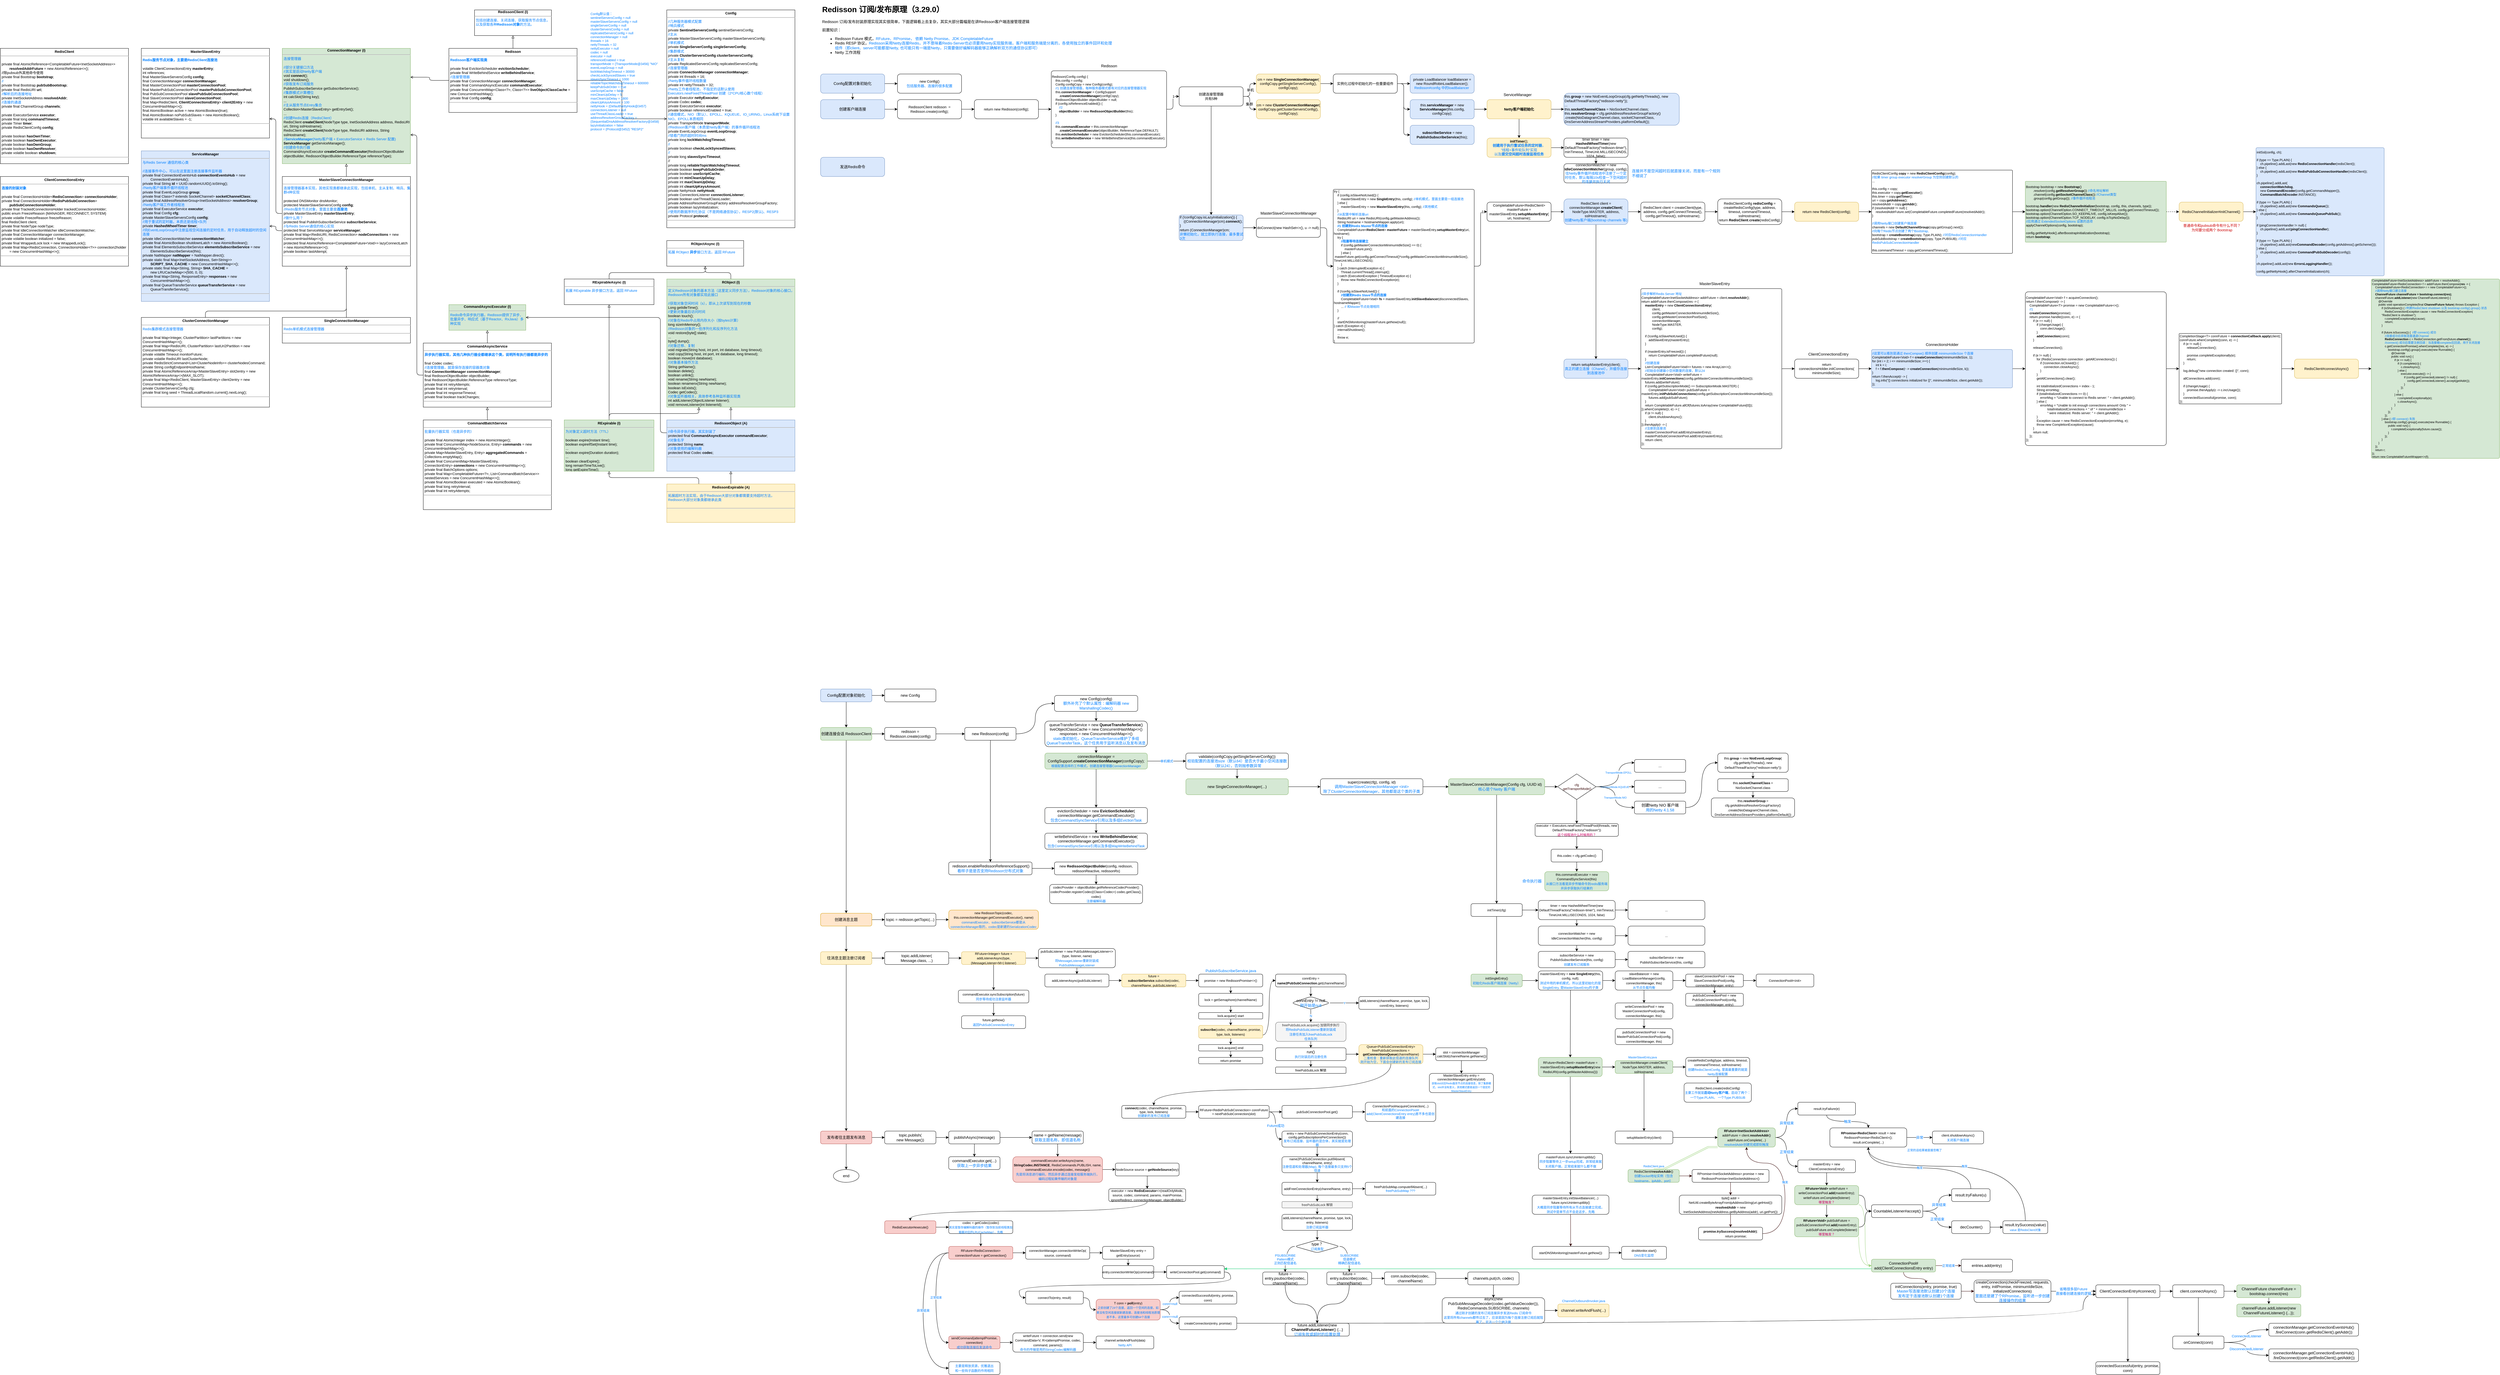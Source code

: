 <mxfile version="21.6.5" type="device">
  <diagram id="C5RBs43oDa-KdzZeNtuy" name="Redisson订阅发布">
    <mxGraphModel dx="4297" dy="606" grid="1" gridSize="10" guides="1" tooltips="1" connect="1" arrows="1" fold="1" page="1" pageScale="1" pageWidth="827" pageHeight="1169" math="0" shadow="0">
      <root>
        <mxCell id="WIyWlLk6GJQsqaUBKTNV-0" />
        <mxCell id="WIyWlLk6GJQsqaUBKTNV-1" parent="WIyWlLk6GJQsqaUBKTNV-0" />
        <mxCell id="kTrK8HJ409_ic4VhHYPP-47" style="edgeStyle=orthogonalEdgeStyle;curved=1;rounded=0;orthogonalLoop=1;jettySize=auto;html=1;exitX=1;exitY=0.5;exitDx=0;exitDy=0;entryX=0;entryY=0.75;entryDx=0;entryDy=0;fontSize=10;fontColor=#007FFF;strokeColor=#000000;" parent="WIyWlLk6GJQsqaUBKTNV-1" source="kTrK8HJ409_ic4VhHYPP-46" target="kD-OWUimEQ-q8hTlTrfe-0" edge="1">
          <mxGeometry relative="1" as="geometry">
            <Array as="points">
              <mxPoint x="3980" y="4140" />
              <mxPoint x="3980" y="4050" />
            </Array>
          </mxGeometry>
        </mxCell>
        <mxCell id="I3S7IV9glcu-AFgagqgy-5" value="" style="edgeStyle=orthogonalEdgeStyle;rounded=0;orthogonalLoop=1;jettySize=auto;html=1;" parent="WIyWlLk6GJQsqaUBKTNV-1" source="WIyWlLk6GJQsqaUBKTNV-3" target="I3S7IV9glcu-AFgagqgy-4" edge="1">
          <mxGeometry relative="1" as="geometry" />
        </mxCell>
        <mxCell id="I3S7IV9glcu-AFgagqgy-14" value="" style="edgeStyle=orthogonalEdgeStyle;curved=1;rounded=0;orthogonalLoop=1;jettySize=auto;html=1;" parent="WIyWlLk6GJQsqaUBKTNV-1" source="WIyWlLk6GJQsqaUBKTNV-3" target="I3S7IV9glcu-AFgagqgy-13" edge="1">
          <mxGeometry relative="1" as="geometry" />
        </mxCell>
        <mxCell id="WIyWlLk6GJQsqaUBKTNV-3" value="Config配置对象初始化" style="rounded=1;whiteSpace=wrap;html=1;fontSize=12;glass=0;strokeWidth=1;shadow=0;fillColor=#dae8fc;strokeColor=#6c8ebf;" parent="WIyWlLk6GJQsqaUBKTNV-1" vertex="1">
          <mxGeometry x="40" y="2160" width="160" height="40" as="geometry" />
        </mxCell>
        <mxCell id="I3S7IV9glcu-AFgagqgy-0" value="&lt;h1&gt;Redisson 订阅/发布原理（3.29.0）&lt;/h1&gt;&lt;div&gt;Redisson 订阅/发布封装原理实现其实很简单，下面逻辑看上去复杂，其实大部分篇幅是在讲Redisson客户端连接管理逻辑&lt;/div&gt;&lt;p&gt;前置知识：&lt;br&gt;&lt;/p&gt;&lt;ul&gt;&lt;li&gt;Redisson Future 模式，&lt;font color=&quot;#007fff&quot;&gt;RFuture、RPromise， 依赖 Netty Promise、JDK CompletableFuture&lt;/font&gt;&lt;/li&gt;&lt;li&gt;Redis RESP 协议，&lt;font color=&quot;#007fff&quot;&gt;Redisson采用Netty连接Redis，并不意味着Redis-Server也必须要用Netty实现服务端，客户端和服务端是分离的，各使用独立的事件回环和处理组件（即client、server可能都是Netty, 也可能只有一端是Netty，只需要做好编解码器能够正确解析双方的通信协议即可）&lt;/font&gt;&amp;nbsp;&lt;/li&gt;&lt;li&gt;Netty 工作流程&lt;br&gt;&lt;br&gt;&lt;/li&gt;&lt;/ul&gt;&lt;p&gt;&lt;/p&gt;" style="text;html=1;strokeColor=none;fillColor=none;spacing=5;spacingTop=-20;whiteSpace=wrap;overflow=hidden;rounded=0;" parent="WIyWlLk6GJQsqaUBKTNV-1" vertex="1">
          <mxGeometry x="40" y="19" width="920" height="161" as="geometry" />
        </mxCell>
        <mxCell id="I3S7IV9glcu-AFgagqgy-3" value="end" style="ellipse;whiteSpace=wrap;html=1;" parent="WIyWlLk6GJQsqaUBKTNV-1" vertex="1">
          <mxGeometry x="80" y="3660" width="80" height="40" as="geometry" />
        </mxCell>
        <mxCell id="I3S7IV9glcu-AFgagqgy-7" value="" style="edgeStyle=orthogonalEdgeStyle;curved=1;rounded=0;orthogonalLoop=1;jettySize=auto;html=1;" parent="WIyWlLk6GJQsqaUBKTNV-1" source="I3S7IV9glcu-AFgagqgy-4" target="I3S7IV9glcu-AFgagqgy-6" edge="1">
          <mxGeometry relative="1" as="geometry" />
        </mxCell>
        <mxCell id="I3S7IV9glcu-AFgagqgy-19" value="" style="edgeStyle=orthogonalEdgeStyle;curved=1;rounded=0;orthogonalLoop=1;jettySize=auto;html=1;fontColor=#007FFF;" parent="WIyWlLk6GJQsqaUBKTNV-1" source="I3S7IV9glcu-AFgagqgy-4" target="I3S7IV9glcu-AFgagqgy-18" edge="1">
          <mxGeometry relative="1" as="geometry" />
        </mxCell>
        <mxCell id="I3S7IV9glcu-AFgagqgy-4" value="创建连接会话 RedissonClient" style="rounded=1;whiteSpace=wrap;html=1;fontSize=12;glass=0;strokeWidth=1;shadow=0;fillColor=#d5e8d4;strokeColor=#82b366;" parent="WIyWlLk6GJQsqaUBKTNV-1" vertex="1">
          <mxGeometry x="40" y="2280" width="160" height="40" as="geometry" />
        </mxCell>
        <mxCell id="I3S7IV9glcu-AFgagqgy-9" value="" style="edgeStyle=orthogonalEdgeStyle;curved=1;rounded=0;orthogonalLoop=1;jettySize=auto;html=1;" parent="WIyWlLk6GJQsqaUBKTNV-1" source="I3S7IV9glcu-AFgagqgy-6" target="I3S7IV9glcu-AFgagqgy-8" edge="1">
          <mxGeometry relative="1" as="geometry" />
        </mxCell>
        <mxCell id="I3S7IV9glcu-AFgagqgy-21" value="" style="edgeStyle=orthogonalEdgeStyle;curved=1;rounded=0;orthogonalLoop=1;jettySize=auto;html=1;fontColor=#007FFF;" parent="WIyWlLk6GJQsqaUBKTNV-1" source="I3S7IV9glcu-AFgagqgy-6" target="I3S7IV9glcu-AFgagqgy-20" edge="1">
          <mxGeometry relative="1" as="geometry" />
        </mxCell>
        <mxCell id="I3S7IV9glcu-AFgagqgy-6" value="创建消息主题" style="rounded=1;whiteSpace=wrap;html=1;fontSize=12;glass=0;strokeWidth=1;shadow=0;fillColor=#ffe6cc;strokeColor=#d79b00;" parent="WIyWlLk6GJQsqaUBKTNV-1" vertex="1">
          <mxGeometry x="40" y="2860" width="160" height="40" as="geometry" />
        </mxCell>
        <mxCell id="I3S7IV9glcu-AFgagqgy-11" value="" style="edgeStyle=orthogonalEdgeStyle;curved=1;rounded=0;orthogonalLoop=1;jettySize=auto;html=1;" parent="WIyWlLk6GJQsqaUBKTNV-1" source="I3S7IV9glcu-AFgagqgy-8" target="I3S7IV9glcu-AFgagqgy-10" edge="1">
          <mxGeometry relative="1" as="geometry" />
        </mxCell>
        <mxCell id="I3S7IV9glcu-AFgagqgy-23" value="" style="edgeStyle=orthogonalEdgeStyle;curved=1;rounded=0;orthogonalLoop=1;jettySize=auto;html=1;fontColor=#007FFF;" parent="WIyWlLk6GJQsqaUBKTNV-1" source="I3S7IV9glcu-AFgagqgy-8" target="I3S7IV9glcu-AFgagqgy-22" edge="1">
          <mxGeometry relative="1" as="geometry" />
        </mxCell>
        <mxCell id="I3S7IV9glcu-AFgagqgy-8" value="往消息主题注册订阅者" style="rounded=1;whiteSpace=wrap;html=1;fontSize=12;glass=0;strokeWidth=1;shadow=0;fillColor=#fff2cc;strokeColor=#d6b656;" parent="WIyWlLk6GJQsqaUBKTNV-1" vertex="1">
          <mxGeometry x="40" y="2980" width="160" height="40" as="geometry" />
        </mxCell>
        <mxCell id="I3S7IV9glcu-AFgagqgy-12" style="edgeStyle=orthogonalEdgeStyle;curved=1;rounded=0;orthogonalLoop=1;jettySize=auto;html=1;exitX=0.5;exitY=1;exitDx=0;exitDy=0;" parent="WIyWlLk6GJQsqaUBKTNV-1" source="I3S7IV9glcu-AFgagqgy-10" target="I3S7IV9glcu-AFgagqgy-3" edge="1">
          <mxGeometry relative="1" as="geometry" />
        </mxCell>
        <mxCell id="I3S7IV9glcu-AFgagqgy-25" value="" style="edgeStyle=orthogonalEdgeStyle;curved=1;rounded=0;orthogonalLoop=1;jettySize=auto;html=1;fontColor=#007FFF;" parent="WIyWlLk6GJQsqaUBKTNV-1" source="I3S7IV9glcu-AFgagqgy-10" target="I3S7IV9glcu-AFgagqgy-24" edge="1">
          <mxGeometry relative="1" as="geometry" />
        </mxCell>
        <mxCell id="I3S7IV9glcu-AFgagqgy-10" value="发布者往主题发布消息" style="rounded=1;whiteSpace=wrap;html=1;fontSize=12;glass=0;strokeWidth=1;shadow=0;fillColor=#f8cecc;strokeColor=#b85450;" parent="WIyWlLk6GJQsqaUBKTNV-1" vertex="1">
          <mxGeometry x="40" y="3540" width="160" height="40" as="geometry" />
        </mxCell>
        <mxCell id="I3S7IV9glcu-AFgagqgy-13" value="new Config" style="rounded=1;whiteSpace=wrap;html=1;fontSize=12;glass=0;strokeWidth=1;shadow=0;" parent="WIyWlLk6GJQsqaUBKTNV-1" vertex="1">
          <mxGeometry x="240" y="2160" width="160" height="40" as="geometry" />
        </mxCell>
        <mxCell id="I3S7IV9glcu-AFgagqgy-29" value="" style="edgeStyle=orthogonalEdgeStyle;curved=1;rounded=0;orthogonalLoop=1;jettySize=auto;html=1;fontColor=#007FFF;" parent="WIyWlLk6GJQsqaUBKTNV-1" source="I3S7IV9glcu-AFgagqgy-18" target="I3S7IV9glcu-AFgagqgy-28" edge="1">
          <mxGeometry relative="1" as="geometry" />
        </mxCell>
        <mxCell id="I3S7IV9glcu-AFgagqgy-18" value="redisson = Redisson.create(config)" style="rounded=1;whiteSpace=wrap;html=1;fontSize=12;glass=0;strokeWidth=1;shadow=0;" parent="WIyWlLk6GJQsqaUBKTNV-1" vertex="1">
          <mxGeometry x="240" y="2280" width="160" height="40" as="geometry" />
        </mxCell>
        <mxCell id="XNX2Z0ZqCE7KDeMgFk9w-1" value="" style="edgeStyle=orthogonalEdgeStyle;rounded=0;orthogonalLoop=1;jettySize=auto;html=1;curved=1;" parent="WIyWlLk6GJQsqaUBKTNV-1" source="I3S7IV9glcu-AFgagqgy-20" target="XNX2Z0ZqCE7KDeMgFk9w-0" edge="1">
          <mxGeometry relative="1" as="geometry" />
        </mxCell>
        <mxCell id="I3S7IV9glcu-AFgagqgy-20" value="topic = redisson.getTopic(...)" style="rounded=1;whiteSpace=wrap;html=1;fontSize=12;glass=0;strokeWidth=1;shadow=0;" parent="WIyWlLk6GJQsqaUBKTNV-1" vertex="1">
          <mxGeometry x="240" y="2860" width="160" height="40" as="geometry" />
        </mxCell>
        <mxCell id="XNX2Z0ZqCE7KDeMgFk9w-7" value="" style="edgeStyle=orthogonalEdgeStyle;curved=1;rounded=0;orthogonalLoop=1;jettySize=auto;html=1;fontSize=10;fontColor=#007FFF;" parent="WIyWlLk6GJQsqaUBKTNV-1" source="I3S7IV9glcu-AFgagqgy-22" target="XNX2Z0ZqCE7KDeMgFk9w-6" edge="1">
          <mxGeometry relative="1" as="geometry" />
        </mxCell>
        <mxCell id="I3S7IV9glcu-AFgagqgy-22" value="topic.addListener(&lt;br&gt;Message.class, ...)" style="rounded=1;whiteSpace=wrap;html=1;fontSize=12;glass=0;strokeWidth=1;shadow=0;" parent="WIyWlLk6GJQsqaUBKTNV-1" vertex="1">
          <mxGeometry x="240" y="2980" width="200" height="40" as="geometry" />
        </mxCell>
        <mxCell id="kTrK8HJ409_ic4VhHYPP-1" value="" style="edgeStyle=orthogonalEdgeStyle;rounded=0;orthogonalLoop=1;jettySize=auto;html=1;" parent="WIyWlLk6GJQsqaUBKTNV-1" source="I3S7IV9glcu-AFgagqgy-24" target="kTrK8HJ409_ic4VhHYPP-0" edge="1">
          <mxGeometry relative="1" as="geometry" />
        </mxCell>
        <mxCell id="I3S7IV9glcu-AFgagqgy-24" value="topic.publish(&lt;br&gt;new Message())" style="rounded=1;whiteSpace=wrap;html=1;fontSize=12;glass=0;strokeWidth=1;shadow=0;" parent="WIyWlLk6GJQsqaUBKTNV-1" vertex="1">
          <mxGeometry x="240" y="3540" width="160" height="40" as="geometry" />
        </mxCell>
        <mxCell id="I3S7IV9glcu-AFgagqgy-31" value="" style="edgeStyle=orthogonalEdgeStyle;curved=1;rounded=0;orthogonalLoop=1;jettySize=auto;html=1;fontColor=#007FFF;" parent="WIyWlLk6GJQsqaUBKTNV-1" source="I3S7IV9glcu-AFgagqgy-28" target="I3S7IV9glcu-AFgagqgy-30" edge="1">
          <mxGeometry relative="1" as="geometry" />
        </mxCell>
        <mxCell id="zKmpKwrjd1G7m23i1Yf6-15" style="edgeStyle=orthogonalEdgeStyle;curved=1;rounded=0;orthogonalLoop=1;jettySize=auto;html=1;exitX=1;exitY=0.5;exitDx=0;exitDy=0;entryX=0;entryY=0.5;entryDx=0;entryDy=0;fontSize=10;fontColor=#007FFF;" parent="WIyWlLk6GJQsqaUBKTNV-1" source="I3S7IV9glcu-AFgagqgy-28" target="zKmpKwrjd1G7m23i1Yf6-14" edge="1">
          <mxGeometry relative="1" as="geometry" />
        </mxCell>
        <mxCell id="I3S7IV9glcu-AFgagqgy-28" value="new Redisson(config)" style="rounded=1;whiteSpace=wrap;html=1;fontSize=12;glass=0;strokeWidth=1;shadow=0;" parent="WIyWlLk6GJQsqaUBKTNV-1" vertex="1">
          <mxGeometry x="490" y="2280" width="160" height="40" as="geometry" />
        </mxCell>
        <mxCell id="zKmpKwrjd1G7m23i1Yf6-11" value="" style="edgeStyle=orthogonalEdgeStyle;curved=1;rounded=0;orthogonalLoop=1;jettySize=auto;html=1;fontSize=11;fontColor=#007FFF;" parent="WIyWlLk6GJQsqaUBKTNV-1" source="I3S7IV9glcu-AFgagqgy-30" target="zKmpKwrjd1G7m23i1Yf6-10" edge="1">
          <mxGeometry relative="1" as="geometry" />
        </mxCell>
        <mxCell id="I3S7IV9glcu-AFgagqgy-30" value="&amp;nbsp;redisson.enableRedissonReferenceSupport()&lt;br&gt;&lt;font color=&quot;#007fff&quot;&gt;看样子是是否支持Redisson分布式对象&lt;/font&gt;" style="rounded=1;whiteSpace=wrap;html=1;fontSize=12;glass=0;strokeWidth=1;shadow=0;" parent="WIyWlLk6GJQsqaUBKTNV-1" vertex="1">
          <mxGeometry x="440" y="2700" width="260" height="40" as="geometry" />
        </mxCell>
        <mxCell id="I3S7IV9glcu-AFgagqgy-36" value="" style="edgeStyle=orthogonalEdgeStyle;curved=1;rounded=0;orthogonalLoop=1;jettySize=auto;html=1;fontColor=#007FFF;" parent="WIyWlLk6GJQsqaUBKTNV-1" source="I3S7IV9glcu-AFgagqgy-33" target="I3S7IV9glcu-AFgagqgy-35" edge="1">
          <mxGeometry relative="1" as="geometry" />
        </mxCell>
        <mxCell id="I3S7IV9glcu-AFgagqgy-33" value="queueTransferService = new &lt;b&gt;QueueTransferService&lt;/b&gt;()&lt;br&gt;liveObjectClassCache = new ConcurrentHashMap&amp;lt;&amp;gt;()&lt;br&gt;responses = new ConcurrentHashMap&amp;lt;&amp;gt;()&lt;br&gt;&lt;font color=&quot;#007fff&quot;&gt;static类初始化，QueueTransferService维护了多组QueueTransferTask，这个任务用于监听消息以及发布消息&lt;/font&gt;" style="rounded=1;whiteSpace=wrap;html=1;fontSize=12;glass=0;strokeWidth=1;shadow=0;" parent="WIyWlLk6GJQsqaUBKTNV-1" vertex="1">
          <mxGeometry x="740" y="2260" width="320" height="80" as="geometry" />
        </mxCell>
        <mxCell id="I3S7IV9glcu-AFgagqgy-44" value="" style="edgeStyle=orthogonalEdgeStyle;curved=1;rounded=0;orthogonalLoop=1;jettySize=auto;html=1;fontColor=#330000;" parent="WIyWlLk6GJQsqaUBKTNV-1" source="I3S7IV9glcu-AFgagqgy-35" target="I3S7IV9glcu-AFgagqgy-43" edge="1">
          <mxGeometry relative="1" as="geometry" />
        </mxCell>
        <mxCell id="I3S7IV9glcu-AFgagqgy-48" value="单机模式" style="edgeStyle=orthogonalEdgeStyle;curved=1;rounded=0;orthogonalLoop=1;jettySize=auto;html=1;fontSize=10;fontColor=#007FFF;" parent="WIyWlLk6GJQsqaUBKTNV-1" source="I3S7IV9glcu-AFgagqgy-35" target="I3S7IV9glcu-AFgagqgy-47" edge="1">
          <mxGeometry relative="1" as="geometry" />
        </mxCell>
        <mxCell id="I3S7IV9glcu-AFgagqgy-35" value="connectionManager = ConfigSupport.&lt;b&gt;createConnectionManager&lt;/b&gt;(configCopy);&lt;br&gt;&lt;font style=&quot;font-size: 10px&quot; color=&quot;#007fff&quot;&gt;根据配置选择的工作模式，创建连接管理器ConnectionManager&lt;/font&gt;" style="rounded=1;whiteSpace=wrap;html=1;fontSize=12;glass=0;strokeWidth=1;shadow=0;fillColor=#d5e8d4;strokeColor=#82b366;" parent="WIyWlLk6GJQsqaUBKTNV-1" vertex="1">
          <mxGeometry x="740" y="2360" width="320" height="50" as="geometry" />
        </mxCell>
        <mxCell id="I3S7IV9glcu-AFgagqgy-46" value="" style="edgeStyle=orthogonalEdgeStyle;curved=1;rounded=0;orthogonalLoop=1;jettySize=auto;html=1;fontColor=#330000;" parent="WIyWlLk6GJQsqaUBKTNV-1" source="I3S7IV9glcu-AFgagqgy-43" target="I3S7IV9glcu-AFgagqgy-45" edge="1">
          <mxGeometry relative="1" as="geometry" />
        </mxCell>
        <mxCell id="I3S7IV9glcu-AFgagqgy-43" value="evictionScheduler = new &lt;b&gt;EvictionScheduler&lt;/b&gt;(&lt;br&gt;connectionManager.getCommandExecutor())&lt;br&gt;&lt;font color=&quot;#007fff&quot;&gt;包含CommandSyncService引用以及多组EvictionTask&lt;/font&gt;" style="rounded=1;whiteSpace=wrap;html=1;fontSize=12;glass=0;strokeWidth=1;shadow=0;" parent="WIyWlLk6GJQsqaUBKTNV-1" vertex="1">
          <mxGeometry x="740" y="2530" width="320" height="50" as="geometry" />
        </mxCell>
        <mxCell id="I3S7IV9glcu-AFgagqgy-45" value="writeBehindService = new &lt;b&gt;WriteBehindService&lt;/b&gt;(&lt;br&gt;connectionManager.getCommandExecutor())&lt;br&gt;&lt;font style=&quot;font-size: 11px&quot; color=&quot;#007fff&quot;&gt;包含CommandSyncService引用以及多组MapWriteBehindTask&lt;/font&gt;" style="rounded=1;whiteSpace=wrap;html=1;fontSize=12;glass=0;strokeWidth=1;shadow=0;" parent="WIyWlLk6GJQsqaUBKTNV-1" vertex="1">
          <mxGeometry x="740" y="2610" width="320" height="50" as="geometry" />
        </mxCell>
        <mxCell id="I3S7IV9glcu-AFgagqgy-50" value="" style="edgeStyle=orthogonalEdgeStyle;curved=1;rounded=0;orthogonalLoop=1;jettySize=auto;html=1;fontSize=10;fontColor=#007FFF;" parent="WIyWlLk6GJQsqaUBKTNV-1" source="I3S7IV9glcu-AFgagqgy-47" target="I3S7IV9glcu-AFgagqgy-49" edge="1">
          <mxGeometry relative="1" as="geometry" />
        </mxCell>
        <mxCell id="I3S7IV9glcu-AFgagqgy-47" value="validate(configCopy.getSingleServerConfig())&lt;br&gt;&lt;font color=&quot;#007fff&quot;&gt;校验配置的连接池size（默认64）是否大于最小空闲连接数（默认24），否则抛参数异常&lt;/font&gt;" style="rounded=1;whiteSpace=wrap;html=1;fontSize=12;glass=0;strokeWidth=1;shadow=0;" parent="WIyWlLk6GJQsqaUBKTNV-1" vertex="1">
          <mxGeometry x="1180" y="2360" width="320" height="50" as="geometry" />
        </mxCell>
        <mxCell id="I3S7IV9glcu-AFgagqgy-52" value="" style="edgeStyle=orthogonalEdgeStyle;curved=1;rounded=0;orthogonalLoop=1;jettySize=auto;html=1;fontSize=10;fontColor=#007FFF;" parent="WIyWlLk6GJQsqaUBKTNV-1" source="I3S7IV9glcu-AFgagqgy-49" target="I3S7IV9glcu-AFgagqgy-51" edge="1">
          <mxGeometry relative="1" as="geometry" />
        </mxCell>
        <mxCell id="I3S7IV9glcu-AFgagqgy-49" value="new SingleConnectionManager(...)" style="rounded=1;whiteSpace=wrap;html=1;fontSize=12;glass=0;strokeWidth=1;shadow=0;fillColor=#d5e8d4;strokeColor=#82b366;" parent="WIyWlLk6GJQsqaUBKTNV-1" vertex="1">
          <mxGeometry x="1180" y="2440" width="320" height="50" as="geometry" />
        </mxCell>
        <mxCell id="I3S7IV9glcu-AFgagqgy-63" value="" style="edgeStyle=orthogonalEdgeStyle;curved=1;rounded=0;orthogonalLoop=1;jettySize=auto;html=1;fontSize=10;fontColor=#007FFF;" parent="WIyWlLk6GJQsqaUBKTNV-1" source="I3S7IV9glcu-AFgagqgy-51" target="I3S7IV9glcu-AFgagqgy-62" edge="1">
          <mxGeometry relative="1" as="geometry" />
        </mxCell>
        <mxCell id="I3S7IV9glcu-AFgagqgy-51" value="super(create(cfg), config, id)&lt;br&gt;&lt;font color=&quot;#007fff&quot;&gt;调用MasterSlaveConnectionManager &amp;lt;init&amp;gt;&lt;br&gt;除了ClusterConnectionManager，其他都是这个类的子类&lt;br&gt;&lt;/font&gt;" style="rounded=1;whiteSpace=wrap;html=1;fontSize=12;glass=0;strokeWidth=1;shadow=0;" parent="WIyWlLk6GJQsqaUBKTNV-1" vertex="1">
          <mxGeometry x="1600" y="2440" width="320" height="50" as="geometry" />
        </mxCell>
        <mxCell id="I3S7IV9glcu-AFgagqgy-65" value="" style="edgeStyle=orthogonalEdgeStyle;curved=1;rounded=0;orthogonalLoop=1;jettySize=auto;html=1;fontSize=10;fontColor=#007FFF;entryX=0;entryY=0.5;entryDx=0;entryDy=0;" parent="WIyWlLk6GJQsqaUBKTNV-1" source="I3S7IV9glcu-AFgagqgy-62" target="I3S7IV9glcu-AFgagqgy-66" edge="1">
          <mxGeometry relative="1" as="geometry">
            <mxPoint x="2360" y="2465" as="targetPoint" />
          </mxGeometry>
        </mxCell>
        <mxCell id="I3S7IV9glcu-AFgagqgy-136" value="" style="edgeStyle=orthogonalEdgeStyle;curved=1;rounded=0;orthogonalLoop=1;jettySize=auto;html=1;fontSize=10;fontColor=#007FFF;" parent="WIyWlLk6GJQsqaUBKTNV-1" source="I3S7IV9glcu-AFgagqgy-62" target="I3S7IV9glcu-AFgagqgy-90" edge="1">
          <mxGeometry relative="1" as="geometry">
            <mxPoint x="2150" y="2780" as="targetPoint" />
          </mxGeometry>
        </mxCell>
        <mxCell id="I3S7IV9glcu-AFgagqgy-62" value="MasterSlaveConnectionManager(Config cfg, UUID id)&amp;nbsp;&lt;br&gt;&lt;font color=&quot;#007fff&quot;&gt;核心是个Netty 客户端&lt;/font&gt;" style="rounded=1;whiteSpace=wrap;html=1;fontSize=12;glass=0;strokeWidth=1;shadow=0;fillColor=#d5e8d4;strokeColor=#82b366;" parent="WIyWlLk6GJQsqaUBKTNV-1" vertex="1">
          <mxGeometry x="2000" y="2440" width="300" height="50" as="geometry" />
        </mxCell>
        <mxCell id="I3S7IV9glcu-AFgagqgy-72" style="edgeStyle=orthogonalEdgeStyle;curved=1;rounded=0;orthogonalLoop=1;jettySize=auto;html=1;exitX=1;exitY=0.5;exitDx=0;exitDy=0;entryX=0;entryY=0.5;entryDx=0;entryDy=0;fontSize=8;fontColor=#007FFF;" parent="WIyWlLk6GJQsqaUBKTNV-1" source="I3S7IV9glcu-AFgagqgy-66" target="I3S7IV9glcu-AFgagqgy-71" edge="1">
          <mxGeometry relative="1" as="geometry" />
        </mxCell>
        <mxCell id="I3S7IV9glcu-AFgagqgy-73" value="&lt;font style=&quot;font-size: 8px&quot;&gt;TransportMode.KQUEUE&lt;/font&gt;" style="edgeLabel;html=1;align=center;verticalAlign=middle;resizable=0;points=[];fontSize=10;fontColor=#007FFF;" parent="I3S7IV9glcu-AFgagqgy-72" vertex="1" connectable="0">
          <mxGeometry x="0.257" y="-1" relative="1" as="geometry">
            <mxPoint x="-18" y="-1" as="offset" />
          </mxGeometry>
        </mxCell>
        <mxCell id="I3S7IV9glcu-AFgagqgy-75" value="&lt;font style=&quot;font-size: 8px&quot;&gt;TransportMode.NIO&lt;/font&gt;" style="edgeStyle=orthogonalEdgeStyle;curved=1;rounded=0;orthogonalLoop=1;jettySize=auto;html=1;exitX=1;exitY=0.5;exitDx=0;exitDy=0;entryX=0;entryY=0.5;entryDx=0;entryDy=0;fontSize=10;fontColor=#007FFF;" parent="WIyWlLk6GJQsqaUBKTNV-1" source="I3S7IV9glcu-AFgagqgy-66" target="I3S7IV9glcu-AFgagqgy-74" edge="1">
          <mxGeometry relative="1" as="geometry" />
        </mxCell>
        <mxCell id="I3S7IV9glcu-AFgagqgy-132" value="" style="edgeStyle=orthogonalEdgeStyle;curved=1;rounded=0;orthogonalLoop=1;jettySize=auto;html=1;fontSize=10;fontColor=#007FFF;" parent="WIyWlLk6GJQsqaUBKTNV-1" source="I3S7IV9glcu-AFgagqgy-66" target="I3S7IV9glcu-AFgagqgy-84" edge="1">
          <mxGeometry relative="1" as="geometry">
            <mxPoint x="2400" y="2580" as="targetPoint" />
          </mxGeometry>
        </mxCell>
        <mxCell id="I3S7IV9glcu-AFgagqgy-66" value="cfg&lt;br&gt;.getTransportMode()" style="rhombus;whiteSpace=wrap;html=1;fontSize=10;fontColor=#330000;" parent="WIyWlLk6GJQsqaUBKTNV-1" vertex="1">
          <mxGeometry x="2340" y="2425" width="120" height="80" as="geometry" />
        </mxCell>
        <mxCell id="I3S7IV9glcu-AFgagqgy-69" value="..." style="rounded=1;whiteSpace=wrap;html=1;fontSize=12;glass=0;strokeWidth=1;shadow=0;" parent="WIyWlLk6GJQsqaUBKTNV-1" vertex="1">
          <mxGeometry x="2580" y="2380" width="160" height="40" as="geometry" />
        </mxCell>
        <mxCell id="I3S7IV9glcu-AFgagqgy-71" value="..." style="rounded=1;whiteSpace=wrap;html=1;fontSize=12;glass=0;strokeWidth=1;shadow=0;" parent="WIyWlLk6GJQsqaUBKTNV-1" vertex="1">
          <mxGeometry x="2580" y="2445" width="160" height="40" as="geometry" />
        </mxCell>
        <mxCell id="I3S7IV9glcu-AFgagqgy-77" value="" style="edgeStyle=orthogonalEdgeStyle;curved=1;rounded=0;orthogonalLoop=1;jettySize=auto;html=1;fontSize=8;fontColor=#007FFF;" parent="WIyWlLk6GJQsqaUBKTNV-1" source="I3S7IV9glcu-AFgagqgy-74" target="I3S7IV9glcu-AFgagqgy-76" edge="1">
          <mxGeometry relative="1" as="geometry">
            <Array as="points">
              <mxPoint x="2790" y="2530" />
              <mxPoint x="2790" y="2390" />
            </Array>
          </mxGeometry>
        </mxCell>
        <mxCell id="I3S7IV9glcu-AFgagqgy-74" value="创建Netty NIO 客户端&lt;br&gt;&lt;font color=&quot;#007fff&quot;&gt;用的Netty 4.1.58&lt;/font&gt;" style="rounded=1;whiteSpace=wrap;html=1;fontSize=12;glass=0;strokeWidth=1;shadow=0;" parent="WIyWlLk6GJQsqaUBKTNV-1" vertex="1">
          <mxGeometry x="2580" y="2510" width="160" height="40" as="geometry" />
        </mxCell>
        <mxCell id="I3S7IV9glcu-AFgagqgy-70" value="&lt;font color=&quot;#007fff&quot; style=&quot;font-size: 8px&quot;&gt;TransportMode.EPOLL&lt;/font&gt;" style="edgeStyle=orthogonalEdgeStyle;curved=1;rounded=0;orthogonalLoop=1;jettySize=auto;html=1;exitX=1;exitY=0.5;exitDx=0;exitDy=0;fontSize=10;fontColor=#330000;" parent="WIyWlLk6GJQsqaUBKTNV-1" source="I3S7IV9glcu-AFgagqgy-66" target="I3S7IV9glcu-AFgagqgy-69" edge="1">
          <mxGeometry x="0.179" relative="1" as="geometry">
            <Array as="points">
              <mxPoint x="2530" y="2465" />
              <mxPoint x="2530" y="2390" />
            </Array>
            <mxPoint as="offset" />
          </mxGeometry>
        </mxCell>
        <mxCell id="I3S7IV9glcu-AFgagqgy-79" value="" style="edgeStyle=orthogonalEdgeStyle;curved=1;rounded=0;orthogonalLoop=1;jettySize=auto;html=1;fontSize=10;fontColor=#007FFF;" parent="WIyWlLk6GJQsqaUBKTNV-1" source="I3S7IV9glcu-AFgagqgy-76" target="I3S7IV9glcu-AFgagqgy-78" edge="1">
          <mxGeometry relative="1" as="geometry" />
        </mxCell>
        <mxCell id="I3S7IV9glcu-AFgagqgy-76" value="&lt;font style=&quot;font-size: 10px&quot;&gt;this.&lt;b&gt;group&lt;/b&gt; = new &lt;b&gt;NioEventLoopGroup&lt;/b&gt;(&lt;br&gt;cfg.getNettyThreads(), new DefaultThreadFactory(&quot;redisson-netty&quot;))&lt;/font&gt;" style="rounded=1;whiteSpace=wrap;html=1;fontSize=12;glass=0;strokeWidth=1;shadow=0;" parent="WIyWlLk6GJQsqaUBKTNV-1" vertex="1">
          <mxGeometry x="2840" y="2360" width="220" height="60" as="geometry" />
        </mxCell>
        <mxCell id="I3S7IV9glcu-AFgagqgy-81" value="" style="edgeStyle=orthogonalEdgeStyle;curved=1;rounded=0;orthogonalLoop=1;jettySize=auto;html=1;fontSize=10;fontColor=#007FFF;" parent="WIyWlLk6GJQsqaUBKTNV-1" source="I3S7IV9glcu-AFgagqgy-78" target="I3S7IV9glcu-AFgagqgy-80" edge="1">
          <mxGeometry relative="1" as="geometry" />
        </mxCell>
        <mxCell id="I3S7IV9glcu-AFgagqgy-78" value="&lt;span style=&quot;font-size: 10px&quot;&gt;this.&lt;b&gt;socketChannelClass&lt;/b&gt; = NioSocketChannel.class&lt;/span&gt;" style="rounded=1;whiteSpace=wrap;html=1;fontSize=12;glass=0;strokeWidth=1;shadow=0;" parent="WIyWlLk6GJQsqaUBKTNV-1" vertex="1">
          <mxGeometry x="2840" y="2440" width="220" height="40" as="geometry" />
        </mxCell>
        <mxCell id="I3S7IV9glcu-AFgagqgy-80" value="&lt;span style=&quot;font-size: 10px&quot;&gt;this.&lt;b&gt;resolverGroup&lt;/b&gt; = cfg.getAddressResolverGroupFactory()&lt;br&gt;.create(NioDatagramChannel.class, DnsServerAddressStreamProviders.platformDefault())&lt;/span&gt;" style="rounded=1;whiteSpace=wrap;html=1;fontSize=12;glass=0;strokeWidth=1;shadow=0;" parent="WIyWlLk6GJQsqaUBKTNV-1" vertex="1">
          <mxGeometry x="2820" y="2500" width="260" height="60" as="geometry" />
        </mxCell>
        <mxCell id="zKmpKwrjd1G7m23i1Yf6-0" value="" style="edgeStyle=orthogonalEdgeStyle;rounded=0;orthogonalLoop=1;jettySize=auto;html=1;" parent="WIyWlLk6GJQsqaUBKTNV-1" source="I3S7IV9glcu-AFgagqgy-84" target="I3S7IV9glcu-AFgagqgy-86" edge="1">
          <mxGeometry relative="1" as="geometry" />
        </mxCell>
        <mxCell id="I3S7IV9glcu-AFgagqgy-84" value="&lt;span style=&quot;font-size: 10px&quot;&gt;executor = Executors.newFixedThreadPool(threads, new DefaultThreadFactory(&quot;redisson&quot;))&lt;br&gt;&lt;font color=&quot;#cc0066&quot;&gt;这个线程池什么时候用的？&lt;/font&gt;&lt;br&gt;&lt;/span&gt;" style="rounded=1;whiteSpace=wrap;html=1;fontSize=12;glass=0;strokeWidth=1;shadow=0;" parent="WIyWlLk6GJQsqaUBKTNV-1" vertex="1">
          <mxGeometry x="2270" y="2580" width="260" height="40" as="geometry" />
        </mxCell>
        <mxCell id="I3S7IV9glcu-AFgagqgy-89" value="" style="edgeStyle=orthogonalEdgeStyle;curved=1;rounded=0;orthogonalLoop=1;jettySize=auto;html=1;fontSize=10;fontColor=#007FFF;" parent="WIyWlLk6GJQsqaUBKTNV-1" source="I3S7IV9glcu-AFgagqgy-86" target="I3S7IV9glcu-AFgagqgy-88" edge="1">
          <mxGeometry relative="1" as="geometry" />
        </mxCell>
        <mxCell id="I3S7IV9glcu-AFgagqgy-86" value="&lt;span style=&quot;font-size: 10px&quot;&gt;this.codec = cfg.getCodec()&lt;/span&gt;" style="rounded=1;whiteSpace=wrap;html=1;fontSize=12;glass=0;strokeWidth=1;shadow=0;" parent="WIyWlLk6GJQsqaUBKTNV-1" vertex="1">
          <mxGeometry x="2320" y="2660" width="160" height="40" as="geometry" />
        </mxCell>
        <mxCell id="I3S7IV9glcu-AFgagqgy-88" value="&lt;span style=&quot;font-size: 10px&quot;&gt;this.commandExecutor = new CommandSyncService(this)&lt;br&gt;&lt;font color=&quot;#007fff&quot;&gt;从接口方法看是异步传输命令到redis服务端并异步获取执行结果的&lt;/font&gt;&lt;br&gt;&lt;/span&gt;" style="rounded=1;whiteSpace=wrap;html=1;fontSize=12;glass=0;strokeWidth=1;shadow=0;fillColor=#d5e8d4;strokeColor=#82b366;" parent="WIyWlLk6GJQsqaUBKTNV-1" vertex="1">
          <mxGeometry x="2300" y="2730" width="200" height="60" as="geometry" />
        </mxCell>
        <mxCell id="I3S7IV9glcu-AFgagqgy-93" value="" style="edgeStyle=orthogonalEdgeStyle;curved=1;rounded=0;orthogonalLoop=1;jettySize=auto;html=1;fontSize=10;fontColor=#007FFF;" parent="WIyWlLk6GJQsqaUBKTNV-1" source="I3S7IV9glcu-AFgagqgy-90" target="I3S7IV9glcu-AFgagqgy-92" edge="1">
          <mxGeometry relative="1" as="geometry" />
        </mxCell>
        <mxCell id="I3S7IV9glcu-AFgagqgy-95" value="" style="edgeStyle=orthogonalEdgeStyle;curved=1;rounded=0;orthogonalLoop=1;jettySize=auto;html=1;fontSize=10;fontColor=#007FFF;" parent="WIyWlLk6GJQsqaUBKTNV-1" source="I3S7IV9glcu-AFgagqgy-90" target="I3S7IV9glcu-AFgagqgy-94" edge="1">
          <mxGeometry relative="1" as="geometry" />
        </mxCell>
        <mxCell id="I3S7IV9glcu-AFgagqgy-90" value="&lt;span style=&quot;font-size: 10px&quot;&gt;initTimer(cfg)&lt;/span&gt;" style="rounded=1;whiteSpace=wrap;html=1;fontSize=12;glass=0;strokeWidth=1;shadow=0;" parent="WIyWlLk6GJQsqaUBKTNV-1" vertex="1">
          <mxGeometry x="2070" y="2830" width="160" height="40" as="geometry" />
        </mxCell>
        <mxCell id="I3S7IV9glcu-AFgagqgy-110" value="" style="edgeStyle=orthogonalEdgeStyle;curved=1;rounded=0;orthogonalLoop=1;jettySize=auto;html=1;fontSize=10;fontColor=#007FFF;" parent="WIyWlLk6GJQsqaUBKTNV-1" source="I3S7IV9glcu-AFgagqgy-92" target="I3S7IV9glcu-AFgagqgy-109" edge="1">
          <mxGeometry relative="1" as="geometry" />
        </mxCell>
        <mxCell id="I3S7IV9glcu-AFgagqgy-92" value="&lt;span style=&quot;font-size: 10px&quot;&gt;initSingleEntry()&lt;br&gt;&lt;font color=&quot;#007fff&quot;&gt;初始化Redis客户端连接（Netty）&lt;/font&gt;&lt;br&gt;&lt;/span&gt;" style="rounded=1;whiteSpace=wrap;html=1;fontSize=12;glass=0;strokeWidth=1;shadow=0;fillColor=#d5e8d4;strokeColor=#82b366;" parent="WIyWlLk6GJQsqaUBKTNV-1" vertex="1">
          <mxGeometry x="2070" y="3050" width="160" height="40" as="geometry" />
        </mxCell>
        <mxCell id="I3S7IV9glcu-AFgagqgy-97" value="" style="edgeStyle=orthogonalEdgeStyle;curved=1;rounded=0;orthogonalLoop=1;jettySize=auto;html=1;fontSize=10;fontColor=#007FFF;" parent="WIyWlLk6GJQsqaUBKTNV-1" source="I3S7IV9glcu-AFgagqgy-94" target="I3S7IV9glcu-AFgagqgy-96" edge="1">
          <mxGeometry relative="1" as="geometry" />
        </mxCell>
        <mxCell id="I3S7IV9glcu-AFgagqgy-101" value="" style="edgeStyle=orthogonalEdgeStyle;curved=1;rounded=0;orthogonalLoop=1;jettySize=auto;html=1;fontSize=10;fontColor=#007FFF;" parent="WIyWlLk6GJQsqaUBKTNV-1" source="I3S7IV9glcu-AFgagqgy-94" target="I3S7IV9glcu-AFgagqgy-100" edge="1">
          <mxGeometry relative="1" as="geometry" />
        </mxCell>
        <mxCell id="I3S7IV9glcu-AFgagqgy-94" value="&lt;span style=&quot;font-size: 10px&quot;&gt;timer = new HashedWheelTimer(new DefaultThreadFactory(&quot;redisson-timer&quot;), minTimeout, TimeUnit.MILLISECONDS, 1024, false)&lt;/span&gt;" style="rounded=1;whiteSpace=wrap;html=1;fontSize=12;glass=0;strokeWidth=1;shadow=0;" parent="WIyWlLk6GJQsqaUBKTNV-1" vertex="1">
          <mxGeometry x="2280" y="2820" width="240" height="60" as="geometry" />
        </mxCell>
        <mxCell id="I3S7IV9glcu-AFgagqgy-99" value="" style="edgeStyle=orthogonalEdgeStyle;curved=1;rounded=0;orthogonalLoop=1;jettySize=auto;html=1;fontSize=10;fontColor=#007FFF;" parent="WIyWlLk6GJQsqaUBKTNV-1" source="I3S7IV9glcu-AFgagqgy-96" target="I3S7IV9glcu-AFgagqgy-98" edge="1">
          <mxGeometry relative="1" as="geometry" />
        </mxCell>
        <mxCell id="I3S7IV9glcu-AFgagqgy-103" value="" style="edgeStyle=orthogonalEdgeStyle;curved=1;rounded=0;orthogonalLoop=1;jettySize=auto;html=1;fontSize=10;fontColor=#007FFF;" parent="WIyWlLk6GJQsqaUBKTNV-1" source="I3S7IV9glcu-AFgagqgy-96" target="I3S7IV9glcu-AFgagqgy-102" edge="1">
          <mxGeometry relative="1" as="geometry" />
        </mxCell>
        <mxCell id="I3S7IV9glcu-AFgagqgy-96" value="&lt;span style=&quot;font-size: 10px&quot;&gt;connectionWatcher = new IdleConnectionWatcher(this, config)&lt;/span&gt;" style="rounded=1;whiteSpace=wrap;html=1;fontSize=12;glass=0;strokeWidth=1;shadow=0;" parent="WIyWlLk6GJQsqaUBKTNV-1" vertex="1">
          <mxGeometry x="2280" y="2900" width="240" height="60" as="geometry" />
        </mxCell>
        <mxCell id="I3S7IV9glcu-AFgagqgy-105" value="" style="edgeStyle=orthogonalEdgeStyle;curved=1;rounded=0;orthogonalLoop=1;jettySize=auto;html=1;fontSize=10;fontColor=#007FFF;" parent="WIyWlLk6GJQsqaUBKTNV-1" source="I3S7IV9glcu-AFgagqgy-98" target="I3S7IV9glcu-AFgagqgy-104" edge="1">
          <mxGeometry relative="1" as="geometry" />
        </mxCell>
        <mxCell id="I3S7IV9glcu-AFgagqgy-98" value="&lt;span style=&quot;font-size: 10px&quot;&gt;subscribeService = new PublishSubscribeService(this, config)&lt;br&gt;&lt;font color=&quot;#007fff&quot;&gt;创建发布订阅服务&lt;/font&gt;&lt;br&gt;&lt;/span&gt;" style="rounded=1;whiteSpace=wrap;html=1;fontSize=12;glass=0;strokeWidth=1;shadow=0;" parent="WIyWlLk6GJQsqaUBKTNV-1" vertex="1">
          <mxGeometry x="2280" y="2979" width="240" height="51" as="geometry" />
        </mxCell>
        <mxCell id="I3S7IV9glcu-AFgagqgy-100" value="&lt;span style=&quot;font-size: 10px&quot;&gt;...&lt;/span&gt;" style="rounded=1;whiteSpace=wrap;html=1;fontSize=12;glass=0;strokeWidth=1;shadow=0;" parent="WIyWlLk6GJQsqaUBKTNV-1" vertex="1">
          <mxGeometry x="2560" y="2820" width="240" height="60" as="geometry" />
        </mxCell>
        <mxCell id="I3S7IV9glcu-AFgagqgy-102" value="&lt;span style=&quot;font-size: 10px&quot;&gt;...&lt;/span&gt;" style="rounded=1;whiteSpace=wrap;html=1;fontSize=12;glass=0;strokeWidth=1;shadow=0;" parent="WIyWlLk6GJQsqaUBKTNV-1" vertex="1">
          <mxGeometry x="2560" y="2900" width="240" height="60" as="geometry" />
        </mxCell>
        <mxCell id="I3S7IV9glcu-AFgagqgy-104" value="&lt;span style=&quot;font-size: 10px&quot;&gt;subscribeService = new PublishSubscribeService(this, config)&lt;/span&gt;" style="rounded=1;whiteSpace=wrap;html=1;fontSize=12;glass=0;strokeWidth=1;shadow=0;" parent="WIyWlLk6GJQsqaUBKTNV-1" vertex="1">
          <mxGeometry x="2560" y="2979" width="240" height="51" as="geometry" />
        </mxCell>
        <mxCell id="I3S7IV9glcu-AFgagqgy-112" value="" style="edgeStyle=orthogonalEdgeStyle;curved=1;rounded=0;orthogonalLoop=1;jettySize=auto;html=1;fontSize=10;fontColor=#007FFF;" parent="WIyWlLk6GJQsqaUBKTNV-1" source="I3S7IV9glcu-AFgagqgy-109" target="I3S7IV9glcu-AFgagqgy-111" edge="1">
          <mxGeometry relative="1" as="geometry" />
        </mxCell>
        <mxCell id="I3S7IV9glcu-AFgagqgy-124" value="" style="edgeStyle=orthogonalEdgeStyle;curved=1;rounded=0;orthogonalLoop=1;jettySize=auto;html=1;fontSize=10;fontColor=#007FFF;" parent="WIyWlLk6GJQsqaUBKTNV-1" source="I3S7IV9glcu-AFgagqgy-109" target="I3S7IV9glcu-AFgagqgy-123" edge="1">
          <mxGeometry relative="1" as="geometry" />
        </mxCell>
        <mxCell id="I3S7IV9glcu-AFgagqgy-109" value="&lt;span style=&quot;font-size: 10px&quot;&gt;masterSlaveEntry = &lt;b&gt;new SingleEntry&lt;/b&gt;(this, config, null);&lt;br&gt;&lt;font color=&quot;#007fff&quot;&gt;测试中用的单机模式，所以这里初始化的是SingleEntry, 是MasterSlaveEntry的子类&lt;/font&gt;&lt;br&gt;&lt;/span&gt;" style="rounded=1;whiteSpace=wrap;html=1;fontSize=12;glass=0;strokeWidth=1;shadow=0;" parent="WIyWlLk6GJQsqaUBKTNV-1" vertex="1">
          <mxGeometry x="2280" y="3040" width="201" height="60" as="geometry" />
        </mxCell>
        <mxCell id="I3S7IV9glcu-AFgagqgy-114" value="" style="edgeStyle=orthogonalEdgeStyle;curved=1;rounded=0;orthogonalLoop=1;jettySize=auto;html=1;fontSize=10;fontColor=#007FFF;" parent="WIyWlLk6GJQsqaUBKTNV-1" source="I3S7IV9glcu-AFgagqgy-111" target="I3S7IV9glcu-AFgagqgy-113" edge="1">
          <mxGeometry relative="1" as="geometry" />
        </mxCell>
        <mxCell id="I3S7IV9glcu-AFgagqgy-118" value="" style="edgeStyle=orthogonalEdgeStyle;curved=1;rounded=0;orthogonalLoop=1;jettySize=auto;html=1;fontSize=10;fontColor=#007FFF;" parent="WIyWlLk6GJQsqaUBKTNV-1" source="I3S7IV9glcu-AFgagqgy-111" target="I3S7IV9glcu-AFgagqgy-117" edge="1">
          <mxGeometry relative="1" as="geometry" />
        </mxCell>
        <mxCell id="I3S7IV9glcu-AFgagqgy-111" value="&lt;span style=&quot;font-size: 10px&quot;&gt;slaveBalancer = new LoadBalancerManager(config, connectionManager, this)&lt;br&gt;&lt;font color=&quot;#007fff&quot;&gt;从节点负载均衡&lt;/font&gt;&lt;br&gt;&lt;/span&gt;" style="rounded=1;whiteSpace=wrap;html=1;fontSize=12;glass=0;strokeWidth=1;shadow=0;" parent="WIyWlLk6GJQsqaUBKTNV-1" vertex="1">
          <mxGeometry x="2520" y="3040" width="180" height="60" as="geometry" />
        </mxCell>
        <mxCell id="I3S7IV9glcu-AFgagqgy-116" value="" style="edgeStyle=orthogonalEdgeStyle;curved=1;rounded=0;orthogonalLoop=1;jettySize=auto;html=1;fontSize=10;fontColor=#007FFF;" parent="WIyWlLk6GJQsqaUBKTNV-1" source="I3S7IV9glcu-AFgagqgy-113" target="I3S7IV9glcu-AFgagqgy-115" edge="1">
          <mxGeometry relative="1" as="geometry" />
        </mxCell>
        <mxCell id="I3S7IV9glcu-AFgagqgy-113" value="&lt;span style=&quot;font-size: 10px&quot;&gt;&amp;nbsp;writeConnectionPool = new MasterConnectionPool(config, connectionManager, this);&lt;/span&gt;" style="rounded=1;whiteSpace=wrap;html=1;fontSize=12;glass=0;strokeWidth=1;shadow=0;" parent="WIyWlLk6GJQsqaUBKTNV-1" vertex="1">
          <mxGeometry x="2520" y="3140" width="180" height="50" as="geometry" />
        </mxCell>
        <mxCell id="I3S7IV9glcu-AFgagqgy-115" value="&lt;span style=&quot;font-size: 10px&quot;&gt;pubSubConnectionPool = new MasterPubSubConnectionPool(config, connectionManager, this)&lt;/span&gt;" style="rounded=1;whiteSpace=wrap;html=1;fontSize=12;glass=0;strokeWidth=1;shadow=0;" parent="WIyWlLk6GJQsqaUBKTNV-1" vertex="1">
          <mxGeometry x="2520" y="3220" width="180" height="50" as="geometry" />
        </mxCell>
        <mxCell id="I3S7IV9glcu-AFgagqgy-120" value="" style="edgeStyle=orthogonalEdgeStyle;curved=1;rounded=0;orthogonalLoop=1;jettySize=auto;html=1;fontSize=10;fontColor=#007FFF;" parent="WIyWlLk6GJQsqaUBKTNV-1" source="I3S7IV9glcu-AFgagqgy-117" target="I3S7IV9glcu-AFgagqgy-119" edge="1">
          <mxGeometry relative="1" as="geometry" />
        </mxCell>
        <mxCell id="I3S7IV9glcu-AFgagqgy-122" value="" style="edgeStyle=orthogonalEdgeStyle;curved=1;rounded=0;orthogonalLoop=1;jettySize=auto;html=1;fontSize=10;fontColor=#007FFF;" parent="WIyWlLk6GJQsqaUBKTNV-1" source="I3S7IV9glcu-AFgagqgy-117" target="I3S7IV9glcu-AFgagqgy-121" edge="1">
          <mxGeometry relative="1" as="geometry" />
        </mxCell>
        <mxCell id="I3S7IV9glcu-AFgagqgy-117" value="&lt;span style=&quot;font-size: 10px&quot;&gt;slaveConnectionPool = new SlaveConnectionPool(config, connectionManager, entry)&lt;/span&gt;" style="rounded=1;whiteSpace=wrap;html=1;fontSize=12;glass=0;strokeWidth=1;shadow=0;" parent="WIyWlLk6GJQsqaUBKTNV-1" vertex="1">
          <mxGeometry x="2740" y="3050" width="180" height="40" as="geometry" />
        </mxCell>
        <mxCell id="I3S7IV9glcu-AFgagqgy-119" value="&lt;span style=&quot;font-size: 10px&quot;&gt;pubSubConnectionPool = new PubSubConnectionPool(config, connectionManager, entry)&lt;/span&gt;" style="rounded=1;whiteSpace=wrap;html=1;fontSize=12;glass=0;strokeWidth=1;shadow=0;" parent="WIyWlLk6GJQsqaUBKTNV-1" vertex="1">
          <mxGeometry x="2740" y="3110" width="180" height="40" as="geometry" />
        </mxCell>
        <mxCell id="I3S7IV9glcu-AFgagqgy-121" value="&lt;span style=&quot;font-size: 10px&quot;&gt;ConnectionPool#&amp;lt;init&amp;gt;&lt;/span&gt;" style="rounded=1;whiteSpace=wrap;html=1;fontSize=12;glass=0;strokeWidth=1;shadow=0;" parent="WIyWlLk6GJQsqaUBKTNV-1" vertex="1">
          <mxGeometry x="2960" y="3050" width="180" height="40" as="geometry" />
        </mxCell>
        <mxCell id="I3S7IV9glcu-AFgagqgy-126" value="" style="edgeStyle=orthogonalEdgeStyle;curved=1;rounded=0;orthogonalLoop=1;jettySize=auto;html=1;fontSize=10;fontColor=#007FFF;" parent="WIyWlLk6GJQsqaUBKTNV-1" source="I3S7IV9glcu-AFgagqgy-123" target="I3S7IV9glcu-AFgagqgy-125" edge="1">
          <mxGeometry relative="1" as="geometry" />
        </mxCell>
        <mxCell id="Uo9Mz0LOmQ8xmQJM_pjb-1" value="" style="edgeStyle=orthogonalEdgeStyle;rounded=0;orthogonalLoop=1;jettySize=auto;html=1;curved=1;" parent="WIyWlLk6GJQsqaUBKTNV-1" source="I3S7IV9glcu-AFgagqgy-123" target="Uo9Mz0LOmQ8xmQJM_pjb-0" edge="1">
          <mxGeometry relative="1" as="geometry" />
        </mxCell>
        <mxCell id="I3S7IV9glcu-AFgagqgy-123" value="&lt;span style=&quot;font-size: 10px&quot;&gt;RFuture&amp;lt;RedisClient&amp;gt; masterFuture = masterSlaveEntry.&lt;b&gt;setupMasterEntry&lt;/b&gt;(new RedisURI(config.getMasterAddress()))&lt;/span&gt;" style="rounded=1;whiteSpace=wrap;html=1;fontSize=12;glass=0;strokeWidth=1;shadow=0;fillColor=#d5e8d4;strokeColor=#82b366;" parent="WIyWlLk6GJQsqaUBKTNV-1" vertex="1">
          <mxGeometry x="2280" y="3310" width="199.5" height="60" as="geometry" />
        </mxCell>
        <mxCell id="I3S7IV9glcu-AFgagqgy-128" value="" style="edgeStyle=orthogonalEdgeStyle;curved=1;rounded=0;orthogonalLoop=1;jettySize=auto;html=1;fontSize=10;fontColor=#007FFF;" parent="WIyWlLk6GJQsqaUBKTNV-1" source="I3S7IV9glcu-AFgagqgy-125" target="I3S7IV9glcu-AFgagqgy-127" edge="1">
          <mxGeometry relative="1" as="geometry" />
        </mxCell>
        <mxCell id="I3S7IV9glcu-AFgagqgy-125" value="&lt;span style=&quot;font-size: 10px&quot;&gt;masterFuture.syncUninterruptibly()&lt;br&gt;&lt;font color=&quot;#007fff&quot;&gt;同步阻塞等待上一步setup完成，异常结束就关闭客户端，正常结束就什么都不做&lt;/font&gt;&lt;br&gt;&lt;/span&gt;" style="rounded=1;whiteSpace=wrap;html=1;fontSize=12;glass=0;strokeWidth=1;shadow=0;" parent="WIyWlLk6GJQsqaUBKTNV-1" vertex="1">
          <mxGeometry x="2280.5" y="3610" width="200" height="50" as="geometry" />
        </mxCell>
        <mxCell id="Uo9Mz0LOmQ8xmQJM_pjb-57" style="edgeStyle=orthogonalEdgeStyle;curved=1;rounded=0;orthogonalLoop=1;jettySize=auto;html=1;exitX=0.5;exitY=1;exitDx=0;exitDy=0;entryX=0.5;entryY=0;entryDx=0;entryDy=0;fontSize=9;fontColor=#007FFF;strokeColor=#330000;elbow=vertical;" parent="WIyWlLk6GJQsqaUBKTNV-1" source="I3S7IV9glcu-AFgagqgy-127" target="Uo9Mz0LOmQ8xmQJM_pjb-56" edge="1">
          <mxGeometry relative="1" as="geometry" />
        </mxCell>
        <mxCell id="I3S7IV9glcu-AFgagqgy-127" value="&lt;font style=&quot;font-size: 10px&quot;&gt;masterSlaveEntry.initSlaveBalancer(...)&lt;br&gt;future.syncUninterruptibly()&lt;br&gt;&lt;font color=&quot;#007fff&quot;&gt;大概是同步阻塞等待所有从节点连接建立完成，&lt;br&gt;测试中是单节点不会走这步，先略&lt;/font&gt;&lt;br&gt;&lt;/font&gt;" style="rounded=1;whiteSpace=wrap;html=1;fontSize=12;glass=0;strokeWidth=1;shadow=0;" parent="WIyWlLk6GJQsqaUBKTNV-1" vertex="1">
          <mxGeometry x="2261" y="3740" width="239.5" height="60" as="geometry" />
        </mxCell>
        <mxCell id="zKmpKwrjd1G7m23i1Yf6-2" value="命令执行器" style="text;html=1;align=center;verticalAlign=middle;resizable=0;points=[];autosize=1;strokeColor=none;fillColor=none;fontColor=#007FFF;" parent="WIyWlLk6GJQsqaUBKTNV-1" vertex="1">
          <mxGeometry x="2220" y="2750" width="80" height="20" as="geometry" />
        </mxCell>
        <mxCell id="zKmpKwrjd1G7m23i1Yf6-13" value="" style="edgeStyle=orthogonalEdgeStyle;curved=1;rounded=0;orthogonalLoop=1;jettySize=auto;html=1;fontSize=11;fontColor=#007FFF;" parent="WIyWlLk6GJQsqaUBKTNV-1" source="zKmpKwrjd1G7m23i1Yf6-10" target="zKmpKwrjd1G7m23i1Yf6-12" edge="1">
          <mxGeometry relative="1" as="geometry" />
        </mxCell>
        <mxCell id="zKmpKwrjd1G7m23i1Yf6-10" value="&lt;font style=&quot;font-size: 11px&quot;&gt;new &lt;b&gt;RedissonObjectBuilder&lt;/b&gt;(config, redisson, redissonReactive, redissonRx)&lt;/font&gt;" style="rounded=1;whiteSpace=wrap;html=1;fontSize=12;glass=0;strokeWidth=1;shadow=0;" parent="WIyWlLk6GJQsqaUBKTNV-1" vertex="1">
          <mxGeometry x="770" y="2700" width="260" height="40" as="geometry" />
        </mxCell>
        <mxCell id="zKmpKwrjd1G7m23i1Yf6-12" value="&lt;font style=&quot;font-size: 10px&quot;&gt;codecProvider = objectBuilder.getReferenceCodecProvider()&lt;br&gt;codecProvider.registerCodec((Class&amp;lt;Codec&amp;gt;) codec.getClass(), codec)&lt;br&gt;&lt;font color=&quot;#007fff&quot;&gt;注册编解码器&lt;/font&gt;&lt;br&gt;&lt;/font&gt;" style="rounded=1;whiteSpace=wrap;html=1;fontSize=12;glass=0;strokeWidth=1;shadow=0;" parent="WIyWlLk6GJQsqaUBKTNV-1" vertex="1">
          <mxGeometry x="755" y="2770" width="290" height="60" as="geometry" />
        </mxCell>
        <mxCell id="zKmpKwrjd1G7m23i1Yf6-16" style="edgeStyle=orthogonalEdgeStyle;curved=1;rounded=0;orthogonalLoop=1;jettySize=auto;html=1;exitX=0.5;exitY=1;exitDx=0;exitDy=0;entryX=0.5;entryY=0;entryDx=0;entryDy=0;fontSize=10;fontColor=#007FFF;" parent="WIyWlLk6GJQsqaUBKTNV-1" source="zKmpKwrjd1G7m23i1Yf6-14" target="I3S7IV9glcu-AFgagqgy-33" edge="1">
          <mxGeometry relative="1" as="geometry" />
        </mxCell>
        <mxCell id="zKmpKwrjd1G7m23i1Yf6-14" value="new Config(config)&lt;br&gt;&lt;font color=&quot;#007fff&quot;&gt;额外补充了个默认属性：编解码器 new MarshallingCodec()&lt;/font&gt;" style="rounded=1;whiteSpace=wrap;html=1;fontSize=12;glass=0;strokeWidth=1;shadow=0;" parent="WIyWlLk6GJQsqaUBKTNV-1" vertex="1">
          <mxGeometry x="770" y="2180" width="260" height="50" as="geometry" />
        </mxCell>
        <mxCell id="XNX2Z0ZqCE7KDeMgFk9w-0" value="&lt;font&gt;&lt;span style=&quot;font-size: 10px&quot;&gt;new RedissonTopic(codec, this.connectionManager.getCommandExecutor(), name)&lt;/span&gt;&lt;br&gt;&lt;span style=&quot;font-size: 10px&quot;&gt;&lt;font color=&quot;#007fff&quot;&gt;commandExecutor、subscribeService都是从connectionManager取的，codec是新建的&lt;/font&gt;&lt;/span&gt;&lt;font color=&quot;#007fff&quot;&gt;&lt;span style=&quot;font-size: 10px&quot;&gt;SerializationCodec&lt;/span&gt;&lt;/font&gt;&lt;br&gt;&lt;/font&gt;" style="rounded=1;whiteSpace=wrap;html=1;fontSize=12;glass=0;strokeWidth=1;shadow=0;fillColor=#ffe6cc;strokeColor=#d79b00;" parent="WIyWlLk6GJQsqaUBKTNV-1" vertex="1">
          <mxGeometry x="440" y="2850" width="280" height="60" as="geometry" />
        </mxCell>
        <mxCell id="XNX2Z0ZqCE7KDeMgFk9w-9" value="" style="edgeStyle=orthogonalEdgeStyle;curved=1;rounded=0;orthogonalLoop=1;jettySize=auto;html=1;fontSize=10;fontColor=#007FFF;" parent="WIyWlLk6GJQsqaUBKTNV-1" source="XNX2Z0ZqCE7KDeMgFk9w-6" target="XNX2Z0ZqCE7KDeMgFk9w-8" edge="1">
          <mxGeometry relative="1" as="geometry" />
        </mxCell>
        <mxCell id="XNX2Z0ZqCE7KDeMgFk9w-13" value="" style="edgeStyle=orthogonalEdgeStyle;curved=1;rounded=0;orthogonalLoop=1;jettySize=auto;html=1;fontSize=10;fontColor=#007FFF;" parent="WIyWlLk6GJQsqaUBKTNV-1" source="XNX2Z0ZqCE7KDeMgFk9w-6" target="XNX2Z0ZqCE7KDeMgFk9w-12" edge="1">
          <mxGeometry relative="1" as="geometry" />
        </mxCell>
        <mxCell id="XNX2Z0ZqCE7KDeMgFk9w-6" value="&lt;font style=&quot;font-size: 10px&quot;&gt;RFuture&amp;lt;Integer&amp;gt; future = addListenerAsync(type, (MessageListener&amp;lt;M&amp;gt;) listener)&lt;/font&gt;" style="rounded=1;whiteSpace=wrap;html=1;fontSize=12;glass=0;strokeWidth=1;shadow=0;fillColor=#fff2cc;strokeColor=#d6b656;" parent="WIyWlLk6GJQsqaUBKTNV-1" vertex="1">
          <mxGeometry x="480" y="2980" width="200" height="40" as="geometry" />
        </mxCell>
        <mxCell id="XNX2Z0ZqCE7KDeMgFk9w-11" value="" style="edgeStyle=orthogonalEdgeStyle;curved=1;rounded=0;orthogonalLoop=1;jettySize=auto;html=1;fontSize=10;fontColor=#007FFF;" parent="WIyWlLk6GJQsqaUBKTNV-1" source="XNX2Z0ZqCE7KDeMgFk9w-8" target="XNX2Z0ZqCE7KDeMgFk9w-10" edge="1">
          <mxGeometry relative="1" as="geometry" />
        </mxCell>
        <mxCell id="XNX2Z0ZqCE7KDeMgFk9w-8" value="&lt;font style=&quot;font-size: 10px&quot;&gt;commandExecutor.syncSubscription(future)&lt;br&gt;&lt;font color=&quot;#007fff&quot;&gt;同步等待成功注册监听器&lt;/font&gt;&lt;br&gt;&lt;/font&gt;" style="rounded=1;whiteSpace=wrap;html=1;fontSize=12;glass=0;strokeWidth=1;shadow=0;" parent="WIyWlLk6GJQsqaUBKTNV-1" vertex="1">
          <mxGeometry x="470" y="3100" width="220" height="40" as="geometry" />
        </mxCell>
        <mxCell id="XNX2Z0ZqCE7KDeMgFk9w-10" value="&lt;font style=&quot;font-size: 10px&quot;&gt;future.getNow()&lt;br&gt;&lt;font color=&quot;#007fff&quot;&gt;返回PubSubConnectionEntry&lt;/font&gt;&lt;br&gt;&lt;/font&gt;" style="rounded=1;whiteSpace=wrap;html=1;fontSize=12;glass=0;strokeWidth=1;shadow=0;" parent="WIyWlLk6GJQsqaUBKTNV-1" vertex="1">
          <mxGeometry x="480" y="3180" width="200" height="40" as="geometry" />
        </mxCell>
        <mxCell id="XNX2Z0ZqCE7KDeMgFk9w-15" value="" style="edgeStyle=orthogonalEdgeStyle;curved=1;rounded=0;orthogonalLoop=1;jettySize=auto;html=1;fontSize=10;fontColor=#007FFF;" parent="WIyWlLk6GJQsqaUBKTNV-1" source="XNX2Z0ZqCE7KDeMgFk9w-12" target="XNX2Z0ZqCE7KDeMgFk9w-14" edge="1">
          <mxGeometry relative="1" as="geometry" />
        </mxCell>
        <mxCell id="XNX2Z0ZqCE7KDeMgFk9w-12" value="&lt;font style=&quot;font-size: 10px&quot;&gt;pubSubListener = new PubSubMessageListener&amp;lt;&amp;gt;(type, listener, name)&lt;br&gt;&lt;font color=&quot;#007fff&quot;&gt;将MessageListener重新封装成PubSubMessageListener&lt;/font&gt;&lt;br&gt;&lt;/font&gt;" style="rounded=1;whiteSpace=wrap;html=1;fontSize=12;glass=0;strokeWidth=1;shadow=0;" parent="WIyWlLk6GJQsqaUBKTNV-1" vertex="1">
          <mxGeometry x="720" y="2970" width="240" height="60" as="geometry" />
        </mxCell>
        <mxCell id="XNX2Z0ZqCE7KDeMgFk9w-17" value="" style="edgeStyle=orthogonalEdgeStyle;curved=1;rounded=0;orthogonalLoop=1;jettySize=auto;html=1;fontSize=10;fontColor=#007FFF;" parent="WIyWlLk6GJQsqaUBKTNV-1" source="XNX2Z0ZqCE7KDeMgFk9w-14" target="XNX2Z0ZqCE7KDeMgFk9w-16" edge="1">
          <mxGeometry relative="1" as="geometry" />
        </mxCell>
        <mxCell id="XNX2Z0ZqCE7KDeMgFk9w-14" value="&lt;font style=&quot;font-size: 10px&quot;&gt;addListenerAsync(pubSubListener)&lt;/font&gt;" style="rounded=1;whiteSpace=wrap;html=1;fontSize=12;glass=0;strokeWidth=1;shadow=0;" parent="WIyWlLk6GJQsqaUBKTNV-1" vertex="1">
          <mxGeometry x="740" y="3050" width="200" height="40" as="geometry" />
        </mxCell>
        <mxCell id="XNX2Z0ZqCE7KDeMgFk9w-19" value="" style="edgeStyle=orthogonalEdgeStyle;curved=1;rounded=0;orthogonalLoop=1;jettySize=auto;html=1;fontSize=10;fontColor=#007FFF;" parent="WIyWlLk6GJQsqaUBKTNV-1" source="XNX2Z0ZqCE7KDeMgFk9w-16" target="XNX2Z0ZqCE7KDeMgFk9w-18" edge="1">
          <mxGeometry relative="1" as="geometry" />
        </mxCell>
        <mxCell id="XNX2Z0ZqCE7KDeMgFk9w-16" value="&lt;font style=&quot;font-size: 10px&quot;&gt;future = &lt;b&gt;subscribeService&lt;/b&gt;.subscribe(codec, channelName, pubSubListener)&lt;/font&gt;" style="rounded=1;whiteSpace=wrap;html=1;fontSize=12;glass=0;strokeWidth=1;shadow=0;fillColor=#fff2cc;strokeColor=#d6b656;" parent="WIyWlLk6GJQsqaUBKTNV-1" vertex="1">
          <mxGeometry x="980" y="3050" width="200" height="40" as="geometry" />
        </mxCell>
        <mxCell id="XNX2Z0ZqCE7KDeMgFk9w-21" value="" style="edgeStyle=orthogonalEdgeStyle;curved=1;rounded=0;orthogonalLoop=1;jettySize=auto;html=1;fontSize=10;fontColor=#007FFF;" parent="WIyWlLk6GJQsqaUBKTNV-1" source="XNX2Z0ZqCE7KDeMgFk9w-18" target="XNX2Z0ZqCE7KDeMgFk9w-20" edge="1">
          <mxGeometry relative="1" as="geometry" />
        </mxCell>
        <mxCell id="XNX2Z0ZqCE7KDeMgFk9w-18" value="&lt;span style=&quot;font-size: 10px&quot;&gt;promise = new RedissonPromise&amp;lt;&amp;gt;()&lt;/span&gt;" style="rounded=1;whiteSpace=wrap;html=1;fontSize=12;glass=0;strokeWidth=1;shadow=0;" parent="WIyWlLk6GJQsqaUBKTNV-1" vertex="1">
          <mxGeometry x="1220" y="3050" width="200" height="40" as="geometry" />
        </mxCell>
        <mxCell id="XNX2Z0ZqCE7KDeMgFk9w-23" value="" style="edgeStyle=orthogonalEdgeStyle;curved=1;rounded=0;orthogonalLoop=1;jettySize=auto;html=1;fontSize=10;fontColor=#007FFF;" parent="WIyWlLk6GJQsqaUBKTNV-1" source="XNX2Z0ZqCE7KDeMgFk9w-20" target="XNX2Z0ZqCE7KDeMgFk9w-22" edge="1">
          <mxGeometry relative="1" as="geometry" />
        </mxCell>
        <mxCell id="XNX2Z0ZqCE7KDeMgFk9w-20" value="&lt;span style=&quot;font-size: 10px&quot;&gt;lock = getSemaphore(channelName)&lt;/span&gt;" style="rounded=1;whiteSpace=wrap;html=1;fontSize=12;glass=0;strokeWidth=1;shadow=0;" parent="WIyWlLk6GJQsqaUBKTNV-1" vertex="1">
          <mxGeometry x="1220" y="3110" width="200" height="40" as="geometry" />
        </mxCell>
        <mxCell id="XNX2Z0ZqCE7KDeMgFk9w-25" value="" style="edgeStyle=orthogonalEdgeStyle;curved=1;rounded=0;orthogonalLoop=1;jettySize=auto;html=1;fontSize=10;fontColor=#007FFF;" parent="WIyWlLk6GJQsqaUBKTNV-1" source="XNX2Z0ZqCE7KDeMgFk9w-22" target="XNX2Z0ZqCE7KDeMgFk9w-24" edge="1">
          <mxGeometry relative="1" as="geometry" />
        </mxCell>
        <mxCell id="XNX2Z0ZqCE7KDeMgFk9w-22" value="&lt;span style=&quot;font-size: 10px&quot;&gt;lock.acquire() start&lt;/span&gt;" style="rounded=1;whiteSpace=wrap;html=1;fontSize=12;glass=0;strokeWidth=1;shadow=0;" parent="WIyWlLk6GJQsqaUBKTNV-1" vertex="1">
          <mxGeometry x="1220" y="3170" width="200" height="20" as="geometry" />
        </mxCell>
        <mxCell id="XNX2Z0ZqCE7KDeMgFk9w-27" style="edgeStyle=orthogonalEdgeStyle;curved=1;rounded=0;orthogonalLoop=1;jettySize=auto;html=1;exitX=0.5;exitY=1;exitDx=0;exitDy=0;fontSize=10;fontColor=#007FFF;" parent="WIyWlLk6GJQsqaUBKTNV-1" source="XNX2Z0ZqCE7KDeMgFk9w-24" target="XNX2Z0ZqCE7KDeMgFk9w-26" edge="1">
          <mxGeometry relative="1" as="geometry" />
        </mxCell>
        <mxCell id="XNX2Z0ZqCE7KDeMgFk9w-31" value="" style="edgeStyle=orthogonalEdgeStyle;curved=1;rounded=0;orthogonalLoop=1;jettySize=auto;html=1;fontSize=10;fontColor=#007FFF;" parent="WIyWlLk6GJQsqaUBKTNV-1" source="XNX2Z0ZqCE7KDeMgFk9w-24" target="XNX2Z0ZqCE7KDeMgFk9w-30" edge="1">
          <mxGeometry relative="1" as="geometry">
            <Array as="points">
              <mxPoint x="1440" y="3240" />
              <mxPoint x="1440" y="3070" />
            </Array>
          </mxGeometry>
        </mxCell>
        <mxCell id="XNX2Z0ZqCE7KDeMgFk9w-24" value="&lt;span style=&quot;font-size: 10px&quot;&gt;&lt;b&gt;subscribe&lt;/b&gt;(codec, channelName, promise, type, lock, listeners)&lt;/span&gt;" style="rounded=1;whiteSpace=wrap;html=1;fontSize=12;glass=0;strokeWidth=1;shadow=0;fillColor=#fff2cc;strokeColor=#d6b656;" parent="WIyWlLk6GJQsqaUBKTNV-1" vertex="1">
          <mxGeometry x="1220" y="3210" width="200" height="40" as="geometry" />
        </mxCell>
        <mxCell id="XNX2Z0ZqCE7KDeMgFk9w-29" value="" style="edgeStyle=orthogonalEdgeStyle;curved=1;rounded=0;orthogonalLoop=1;jettySize=auto;html=1;fontSize=10;fontColor=#007FFF;" parent="WIyWlLk6GJQsqaUBKTNV-1" source="XNX2Z0ZqCE7KDeMgFk9w-26" target="XNX2Z0ZqCE7KDeMgFk9w-28" edge="1">
          <mxGeometry relative="1" as="geometry" />
        </mxCell>
        <mxCell id="XNX2Z0ZqCE7KDeMgFk9w-26" value="&lt;span style=&quot;font-size: 10px&quot;&gt;lock.acquire() end&lt;/span&gt;" style="rounded=1;whiteSpace=wrap;html=1;fontSize=12;glass=0;strokeWidth=1;shadow=0;" parent="WIyWlLk6GJQsqaUBKTNV-1" vertex="1">
          <mxGeometry x="1220" y="3270" width="200" height="20" as="geometry" />
        </mxCell>
        <mxCell id="XNX2Z0ZqCE7KDeMgFk9w-28" value="&lt;span style=&quot;font-size: 10px&quot;&gt;return promise&lt;/span&gt;" style="rounded=1;whiteSpace=wrap;html=1;fontSize=12;glass=0;strokeWidth=1;shadow=0;" parent="WIyWlLk6GJQsqaUBKTNV-1" vertex="1">
          <mxGeometry x="1220" y="3310" width="200" height="20" as="geometry" />
        </mxCell>
        <mxCell id="XNX2Z0ZqCE7KDeMgFk9w-43" value="" style="edgeStyle=orthogonalEdgeStyle;curved=1;rounded=0;orthogonalLoop=1;jettySize=auto;html=1;fontSize=10;fontColor=#007FFF;" parent="WIyWlLk6GJQsqaUBKTNV-1" source="XNX2Z0ZqCE7KDeMgFk9w-30" target="XNX2Z0ZqCE7KDeMgFk9w-42" edge="1">
          <mxGeometry relative="1" as="geometry" />
        </mxCell>
        <mxCell id="XNX2Z0ZqCE7KDeMgFk9w-30" value="&lt;span style=&quot;font-size: 10px&quot;&gt;connEntry = &lt;b&gt;name2PubSubConnection&lt;/b&gt;.get(channelName)&lt;/span&gt;" style="rounded=1;whiteSpace=wrap;html=1;fontSize=12;glass=0;strokeWidth=1;shadow=0;" parent="WIyWlLk6GJQsqaUBKTNV-1" vertex="1">
          <mxGeometry x="1460" y="3050" width="220" height="40" as="geometry" />
        </mxCell>
        <mxCell id="XNX2Z0ZqCE7KDeMgFk9w-32" value="&lt;span style=&quot;font-size: 10px&quot;&gt;addListeners(channelName, promise, type, lock, connEntry, listeners)&lt;/span&gt;" style="rounded=1;whiteSpace=wrap;html=1;fontSize=12;glass=0;strokeWidth=1;shadow=0;" parent="WIyWlLk6GJQsqaUBKTNV-1" vertex="1">
          <mxGeometry x="1720" y="3120" width="220" height="40" as="geometry" />
        </mxCell>
        <mxCell id="XNX2Z0ZqCE7KDeMgFk9w-37" value="" style="edgeStyle=orthogonalEdgeStyle;curved=1;rounded=0;orthogonalLoop=1;jettySize=auto;html=1;fontSize=10;fontColor=#007FFF;" parent="WIyWlLk6GJQsqaUBKTNV-1" source="XNX2Z0ZqCE7KDeMgFk9w-34" target="XNX2Z0ZqCE7KDeMgFk9w-36" edge="1">
          <mxGeometry relative="1" as="geometry" />
        </mxCell>
        <mxCell id="XNX2Z0ZqCE7KDeMgFk9w-34" value="&lt;span style=&quot;font-size: 10px&quot;&gt;freePubSubLock.acquire() 加锁同步执行&lt;/span&gt;&lt;br&gt;&lt;font color=&quot;#007fff&quot;&gt;&lt;span style=&quot;font-size: 10px&quot;&gt;将RedisPubSubListener重新封装成&lt;/span&gt;&lt;br&gt;&lt;span style=&quot;font-size: 10px&quot;&gt;注册任务加入freePubSubLock&lt;/span&gt;&lt;br&gt;&lt;span style=&quot;font-size: 10px&quot;&gt;任务队列&lt;/span&gt;&lt;/font&gt;" style="rounded=1;whiteSpace=wrap;html=1;fontSize=12;glass=0;strokeWidth=1;shadow=0;fillColor=#f5f5f5;fontColor=#333333;strokeColor=#666666;" parent="WIyWlLk6GJQsqaUBKTNV-1" vertex="1">
          <mxGeometry x="1460" y="3200" width="220" height="60" as="geometry" />
        </mxCell>
        <mxCell id="XNX2Z0ZqCE7KDeMgFk9w-39" style="edgeStyle=orthogonalEdgeStyle;curved=1;rounded=0;orthogonalLoop=1;jettySize=auto;html=1;exitX=0.5;exitY=1;exitDx=0;exitDy=0;entryX=0.5;entryY=0;entryDx=0;entryDy=0;fontSize=10;fontColor=#007FFF;" parent="WIyWlLk6GJQsqaUBKTNV-1" source="XNX2Z0ZqCE7KDeMgFk9w-36" target="XNX2Z0ZqCE7KDeMgFk9w-38" edge="1">
          <mxGeometry relative="1" as="geometry" />
        </mxCell>
        <mxCell id="XNX2Z0ZqCE7KDeMgFk9w-41" value="" style="edgeStyle=orthogonalEdgeStyle;curved=1;rounded=0;orthogonalLoop=1;jettySize=auto;html=1;fontSize=10;fontColor=#007FFF;" parent="WIyWlLk6GJQsqaUBKTNV-1" source="XNX2Z0ZqCE7KDeMgFk9w-36" target="XNX2Z0ZqCE7KDeMgFk9w-40" edge="1">
          <mxGeometry relative="1" as="geometry" />
        </mxCell>
        <mxCell id="XNX2Z0ZqCE7KDeMgFk9w-36" value="run()&lt;br&gt;&lt;font style=&quot;font-size: 10px&quot; color=&quot;#007fff&quot;&gt;执行封装后的注册任务&lt;/font&gt;" style="rounded=1;whiteSpace=wrap;html=1;fontSize=12;glass=0;strokeWidth=1;shadow=0;" parent="WIyWlLk6GJQsqaUBKTNV-1" vertex="1">
          <mxGeometry x="1460" y="3280" width="220" height="40" as="geometry" />
        </mxCell>
        <mxCell id="XNX2Z0ZqCE7KDeMgFk9w-38" value="&lt;span style=&quot;font-size: 10px&quot;&gt;freePubSubLock 解锁&lt;/span&gt;" style="rounded=1;whiteSpace=wrap;html=1;fontSize=12;glass=0;strokeWidth=1;shadow=0;" parent="WIyWlLk6GJQsqaUBKTNV-1" vertex="1">
          <mxGeometry x="1460" y="3340" width="220" height="20" as="geometry" />
        </mxCell>
        <mxCell id="XNX2Z0ZqCE7KDeMgFk9w-47" value="" style="edgeStyle=orthogonalEdgeStyle;curved=1;rounded=0;orthogonalLoop=1;jettySize=auto;html=1;fontSize=10;fontColor=#007FFF;" parent="WIyWlLk6GJQsqaUBKTNV-1" source="XNX2Z0ZqCE7KDeMgFk9w-40" target="XNX2Z0ZqCE7KDeMgFk9w-46" edge="1">
          <mxGeometry relative="1" as="geometry">
            <Array as="points">
              <mxPoint x="1820" y="3410" />
              <mxPoint x="1080" y="3410" />
            </Array>
          </mxGeometry>
        </mxCell>
        <mxCell id="XNX2Z0ZqCE7KDeMgFk9w-49" value="" style="edgeStyle=orthogonalEdgeStyle;curved=1;rounded=0;orthogonalLoop=1;jettySize=auto;html=1;fontSize=10;fontColor=#007FFF;exitX=1;exitY=0.5;exitDx=0;exitDy=0;" parent="WIyWlLk6GJQsqaUBKTNV-1" source="XNX2Z0ZqCE7KDeMgFk9w-40" target="XNX2Z0ZqCE7KDeMgFk9w-48" edge="1">
          <mxGeometry relative="1" as="geometry">
            <mxPoint x="2060" y="3300" as="sourcePoint" />
          </mxGeometry>
        </mxCell>
        <mxCell id="XNX2Z0ZqCE7KDeMgFk9w-40" value="Queue&amp;lt;PubSubConnectionEntry&amp;gt; freePubSubConnections = &lt;b&gt;getConnectionsQueue&lt;/b&gt;(channelName)&lt;br&gt;&lt;font color=&quot;#007fff&quot;&gt;二重检查：重新获取此信道的连接队列&lt;br&gt;刚开始为空，下面会创建新的发布订阅连接&lt;br&gt;&lt;/font&gt;" style="rounded=1;whiteSpace=wrap;html=1;fontSize=10;glass=0;strokeWidth=1;shadow=0;fillColor=#fff2cc;strokeColor=#d6b656;" parent="WIyWlLk6GJQsqaUBKTNV-1" vertex="1">
          <mxGeometry x="1720" y="3270" width="200" height="60" as="geometry" />
        </mxCell>
        <mxCell id="XNX2Z0ZqCE7KDeMgFk9w-44" value="Y" style="edgeStyle=orthogonalEdgeStyle;curved=1;rounded=0;orthogonalLoop=1;jettySize=auto;html=1;exitX=1;exitY=0.5;exitDx=0;exitDy=0;entryX=0;entryY=0.5;entryDx=0;entryDy=0;fontSize=10;fontColor=#007FFF;" parent="WIyWlLk6GJQsqaUBKTNV-1" source="XNX2Z0ZqCE7KDeMgFk9w-42" target="XNX2Z0ZqCE7KDeMgFk9w-32" edge="1">
          <mxGeometry relative="1" as="geometry" />
        </mxCell>
        <mxCell id="XNX2Z0ZqCE7KDeMgFk9w-45" value="N" style="edgeStyle=orthogonalEdgeStyle;curved=1;rounded=0;orthogonalLoop=1;jettySize=auto;html=1;exitX=0.5;exitY=1;exitDx=0;exitDy=0;fontSize=10;fontColor=#007FFF;" parent="WIyWlLk6GJQsqaUBKTNV-1" source="XNX2Z0ZqCE7KDeMgFk9w-42" target="XNX2Z0ZqCE7KDeMgFk9w-34" edge="1">
          <mxGeometry relative="1" as="geometry" />
        </mxCell>
        <mxCell id="XNX2Z0ZqCE7KDeMgFk9w-42" value="connEntry != null&lt;br&gt;&lt;font color=&quot;#007fff&quot;&gt;刚开始是null&lt;/font&gt;" style="rhombus;whiteSpace=wrap;html=1;rounded=1;glass=0;strokeWidth=1;shadow=0;" parent="WIyWlLk6GJQsqaUBKTNV-1" vertex="1">
          <mxGeometry x="1510" y="3120" width="120" height="40" as="geometry" />
        </mxCell>
        <mxCell id="kD-OWUimEQ-q8hTlTrfe-24" value="" style="edgeStyle=orthogonalEdgeStyle;curved=1;rounded=0;orthogonalLoop=1;jettySize=auto;html=1;fontColor=#007FFF;" parent="WIyWlLk6GJQsqaUBKTNV-1" source="XNX2Z0ZqCE7KDeMgFk9w-46" target="kD-OWUimEQ-q8hTlTrfe-23" edge="1">
          <mxGeometry relative="1" as="geometry" />
        </mxCell>
        <mxCell id="XNX2Z0ZqCE7KDeMgFk9w-46" value="&lt;b&gt;connect&lt;/b&gt;(codec, channelName, promise, type, lock, listeners)&lt;br&gt;&lt;font color=&quot;#007fff&quot;&gt;创建新的发布订阅连接&lt;/font&gt;" style="rounded=1;whiteSpace=wrap;html=1;fontSize=10;glass=0;strokeWidth=1;shadow=0;" parent="WIyWlLk6GJQsqaUBKTNV-1" vertex="1">
          <mxGeometry x="980" y="3460" width="200" height="40" as="geometry" />
        </mxCell>
        <mxCell id="XNX2Z0ZqCE7KDeMgFk9w-51" value="" style="edgeStyle=orthogonalEdgeStyle;curved=1;rounded=0;orthogonalLoop=1;jettySize=auto;html=1;fontSize=10;fontColor=#007FFF;" parent="WIyWlLk6GJQsqaUBKTNV-1" source="XNX2Z0ZqCE7KDeMgFk9w-48" target="XNX2Z0ZqCE7KDeMgFk9w-50" edge="1">
          <mxGeometry relative="1" as="geometry" />
        </mxCell>
        <mxCell id="XNX2Z0ZqCE7KDeMgFk9w-48" value="slot = connectionManager&lt;br&gt;.calcSlot(channelName.getName())" style="rounded=1;whiteSpace=wrap;html=1;fontSize=10;glass=0;strokeWidth=1;shadow=0;" parent="WIyWlLk6GJQsqaUBKTNV-1" vertex="1">
          <mxGeometry x="1960" y="3280" width="160" height="40" as="geometry" />
        </mxCell>
        <mxCell id="XNX2Z0ZqCE7KDeMgFk9w-50" value="MasterSlaveEntry entry = connectionManager.getEntry(slot)&lt;br&gt;&lt;font color=&quot;#007fff&quot; style=&quot;font-size: 8px&quot;&gt;获取slot对应Redis服务节点的连接信息，除了集群模式，slot并没有意义，其他模式都是返回一个固定的MasterSlaveEntry&lt;/font&gt;" style="rounded=1;whiteSpace=wrap;html=1;fontSize=10;glass=0;strokeWidth=1;shadow=0;" parent="WIyWlLk6GJQsqaUBKTNV-1" vertex="1">
          <mxGeometry x="1940" y="3360" width="200" height="60" as="geometry" />
        </mxCell>
        <mxCell id="Uo9Mz0LOmQ8xmQJM_pjb-3" value="" style="edgeStyle=orthogonalEdgeStyle;rounded=0;orthogonalLoop=1;jettySize=auto;html=1;" parent="WIyWlLk6GJQsqaUBKTNV-1" source="Uo9Mz0LOmQ8xmQJM_pjb-0" target="Uo9Mz0LOmQ8xmQJM_pjb-2" edge="1">
          <mxGeometry relative="1" as="geometry" />
        </mxCell>
        <mxCell id="Uo9Mz0LOmQ8xmQJM_pjb-5" value="" style="edgeStyle=orthogonalEdgeStyle;rounded=0;orthogonalLoop=1;jettySize=auto;html=1;" parent="WIyWlLk6GJQsqaUBKTNV-1" source="Uo9Mz0LOmQ8xmQJM_pjb-0" target="Uo9Mz0LOmQ8xmQJM_pjb-4" edge="1">
          <mxGeometry relative="1" as="geometry" />
        </mxCell>
        <mxCell id="Uo9Mz0LOmQ8xmQJM_pjb-0" value="&lt;span style=&quot;font-size: 10px&quot;&gt;connectionManager.createClient(&lt;br&gt;NodeType.MASTER, address, sslHostname)&lt;/span&gt;" style="rounded=1;whiteSpace=wrap;html=1;fontSize=12;glass=0;strokeWidth=1;shadow=0;fillColor=#d5e8d4;strokeColor=#82b366;" parent="WIyWlLk6GJQsqaUBKTNV-1" vertex="1">
          <mxGeometry x="2520" y="3320" width="180" height="40" as="geometry" />
        </mxCell>
        <mxCell id="Uo9Mz0LOmQ8xmQJM_pjb-11" value="" style="edgeStyle=orthogonalEdgeStyle;rounded=0;orthogonalLoop=1;jettySize=auto;html=1;fontColor=#007FFF;curved=1;" parent="WIyWlLk6GJQsqaUBKTNV-1" source="Uo9Mz0LOmQ8xmQJM_pjb-2" target="Uo9Mz0LOmQ8xmQJM_pjb-10" edge="1">
          <mxGeometry relative="1" as="geometry" />
        </mxCell>
        <mxCell id="Uo9Mz0LOmQ8xmQJM_pjb-2" value="&lt;span style=&quot;font-size: 10px&quot;&gt;setupMasterEntry(client)&lt;/span&gt;" style="rounded=1;whiteSpace=wrap;html=1;fontSize=12;glass=0;strokeWidth=1;shadow=0;" parent="WIyWlLk6GJQsqaUBKTNV-1" vertex="1">
          <mxGeometry x="2520" y="3540" width="180" height="40" as="geometry" />
        </mxCell>
        <mxCell id="Uo9Mz0LOmQ8xmQJM_pjb-7" value="" style="edgeStyle=orthogonalEdgeStyle;rounded=0;orthogonalLoop=1;jettySize=auto;html=1;" parent="WIyWlLk6GJQsqaUBKTNV-1" source="Uo9Mz0LOmQ8xmQJM_pjb-4" target="Uo9Mz0LOmQ8xmQJM_pjb-6" edge="1">
          <mxGeometry relative="1" as="geometry" />
        </mxCell>
        <mxCell id="Uo9Mz0LOmQ8xmQJM_pjb-4" value="&lt;span style=&quot;font-size: 10px&quot;&gt;createRedisConfig(type, address, timeout, commandTimeout, sslHostname)&lt;br&gt;&lt;font color=&quot;#007fff&quot;&gt;创建RedisClientConfig, 里面最重要的就是Netty连接配置&lt;/font&gt;&lt;br&gt;&lt;/span&gt;" style="rounded=1;whiteSpace=wrap;html=1;fontSize=12;glass=0;strokeWidth=1;shadow=0;" parent="WIyWlLk6GJQsqaUBKTNV-1" vertex="1">
          <mxGeometry x="2740" y="3310" width="200" height="60" as="geometry" />
        </mxCell>
        <mxCell id="Uo9Mz0LOmQ8xmQJM_pjb-6" value="&lt;span style=&quot;font-size: 10px&quot;&gt;RedisClient.create(redisConfig)&lt;/span&gt;&lt;br&gt;&lt;font color=&quot;#007fff&quot; style=&quot;font-size: 10px&quot;&gt;主要工作就是&lt;b&gt;启动Netty客户端&lt;/b&gt;，启动了两个：一个&lt;/font&gt;&lt;font color=&quot;#007fff&quot;&gt;&lt;span style=&quot;font-size: 10px&quot;&gt;Type.PLAIN， 一个Type.PUBSUB&lt;/span&gt;&lt;/font&gt;" style="rounded=1;whiteSpace=wrap;html=1;fontSize=12;glass=0;strokeWidth=1;shadow=0;" parent="WIyWlLk6GJQsqaUBKTNV-1" vertex="1">
          <mxGeometry x="2735" y="3390" width="210" height="60" as="geometry" />
        </mxCell>
        <mxCell id="Uo9Mz0LOmQ8xmQJM_pjb-29" value="异常结束" style="edgeStyle=orthogonalEdgeStyle;curved=1;rounded=0;orthogonalLoop=1;jettySize=auto;html=1;exitX=1;exitY=0.5;exitDx=0;exitDy=0;entryX=0;entryY=0.5;entryDx=0;entryDy=0;fontColor=#007FFF;" parent="WIyWlLk6GJQsqaUBKTNV-1" source="Uo9Mz0LOmQ8xmQJM_pjb-10" target="Uo9Mz0LOmQ8xmQJM_pjb-14" edge="1">
          <mxGeometry relative="1" as="geometry" />
        </mxCell>
        <mxCell id="Uo9Mz0LOmQ8xmQJM_pjb-32" value="正常结束" style="edgeStyle=orthogonalEdgeStyle;curved=1;rounded=0;orthogonalLoop=1;jettySize=auto;html=1;exitX=1;exitY=0.5;exitDx=0;exitDy=0;entryX=0;entryY=0.5;entryDx=0;entryDy=0;fontColor=#007FFF;" parent="WIyWlLk6GJQsqaUBKTNV-1" source="Uo9Mz0LOmQ8xmQJM_pjb-10" target="Uo9Mz0LOmQ8xmQJM_pjb-21" edge="1">
          <mxGeometry relative="1" as="geometry" />
        </mxCell>
        <mxCell id="Uo9Mz0LOmQ8xmQJM_pjb-44" style="edgeStyle=entityRelationEdgeStyle;rounded=0;orthogonalLoop=1;jettySize=auto;html=1;exitX=0;exitY=1;exitDx=0;exitDy=0;entryX=0.5;entryY=0;entryDx=0;entryDy=0;fontSize=9;fontColor=#007FFF;shape=link;elbow=vertical;strokeColor=#97D077;" parent="WIyWlLk6GJQsqaUBKTNV-1" source="Uo9Mz0LOmQ8xmQJM_pjb-10" target="Uo9Mz0LOmQ8xmQJM_pjb-43" edge="1">
          <mxGeometry relative="1" as="geometry" />
        </mxCell>
        <mxCell id="Uo9Mz0LOmQ8xmQJM_pjb-10" value="&lt;b style=&quot;font-size: 10px&quot;&gt;RFuture&amp;lt;InetSocketAddress&amp;gt; &lt;/b&gt;&lt;span style=&quot;font-size: 10px&quot;&gt;addrFuture = client.&lt;/span&gt;&lt;b style=&quot;font-size: 10px&quot;&gt;resolveAddr&lt;/b&gt;&lt;span style=&quot;font-size: 10px&quot;&gt;()&lt;/span&gt;&lt;br&gt;&lt;span style=&quot;font-size: 10px&quot;&gt;addrFuture.onComplete(...)&lt;/span&gt;&lt;br&gt;&lt;font color=&quot;#007fff&quot;&gt;&lt;span style=&quot;font-size: 10px&quot;&gt;resolvedAddr创建完成即刻触发&lt;/span&gt;&lt;/font&gt;" style="rounded=1;whiteSpace=wrap;html=1;fontSize=12;glass=0;strokeWidth=1;shadow=0;fillColor=#d5e8d4;strokeColor=#82b366;" parent="WIyWlLk6GJQsqaUBKTNV-1" vertex="1">
          <mxGeometry x="2840" y="3530" width="180" height="60" as="geometry" />
        </mxCell>
        <mxCell id="Uo9Mz0LOmQ8xmQJM_pjb-17" value="触发" style="edgeStyle=orthogonalEdgeStyle;rounded=0;orthogonalLoop=1;jettySize=auto;html=1;exitX=0.5;exitY=1;exitDx=0;exitDy=0;entryX=0.5;entryY=0;entryDx=0;entryDy=0;fontColor=#007FFF;curved=1;" parent="WIyWlLk6GJQsqaUBKTNV-1" source="Uo9Mz0LOmQ8xmQJM_pjb-14" target="Uo9Mz0LOmQ8xmQJM_pjb-16" edge="1">
          <mxGeometry relative="1" as="geometry" />
        </mxCell>
        <mxCell id="Uo9Mz0LOmQ8xmQJM_pjb-14" value="&lt;span style=&quot;font-size: 10px&quot;&gt;result.tryFailure(e)&lt;/span&gt;" style="rounded=1;whiteSpace=wrap;html=1;fontSize=12;glass=0;strokeWidth=1;shadow=0;" parent="WIyWlLk6GJQsqaUBKTNV-1" vertex="1">
          <mxGeometry x="3090" y="3450" width="180" height="40" as="geometry" />
        </mxCell>
        <mxCell id="Uo9Mz0LOmQ8xmQJM_pjb-19" value="异常" style="edgeStyle=orthogonalEdgeStyle;curved=1;rounded=0;orthogonalLoop=1;jettySize=auto;html=1;fontColor=#007FFF;" parent="WIyWlLk6GJQsqaUBKTNV-1" source="Uo9Mz0LOmQ8xmQJM_pjb-16" target="Uo9Mz0LOmQ8xmQJM_pjb-18" edge="1">
          <mxGeometry relative="1" as="geometry" />
        </mxCell>
        <mxCell id="Uo9Mz0LOmQ8xmQJM_pjb-16" value="&lt;span style=&quot;font-size: 10px&quot;&gt;&lt;b&gt;RPromise&amp;lt;RedisClient&amp;gt;&lt;/b&gt; result = new RedissonPromise&amp;lt;RedisClient&amp;gt;();&lt;br&gt;result.onComplete(...)&lt;/span&gt;" style="rounded=1;whiteSpace=wrap;html=1;fontSize=12;glass=0;strokeWidth=1;shadow=0;" parent="WIyWlLk6GJQsqaUBKTNV-1" vertex="1">
          <mxGeometry x="3190" y="3530" width="240" height="60" as="geometry" />
        </mxCell>
        <mxCell id="Uo9Mz0LOmQ8xmQJM_pjb-18" value="&lt;span style=&quot;font-size: 10px&quot;&gt;client.shutdownAsync()&lt;br&gt;&lt;font color=&quot;#007fff&quot;&gt;关闭客户端连接&lt;/font&gt;&lt;br&gt;&lt;/span&gt;" style="rounded=1;whiteSpace=wrap;html=1;fontSize=12;glass=0;strokeWidth=1;shadow=0;" parent="WIyWlLk6GJQsqaUBKTNV-1" vertex="1">
          <mxGeometry x="3510" y="3540" width="160" height="40" as="geometry" />
        </mxCell>
        <mxCell id="Uo9Mz0LOmQ8xmQJM_pjb-24" value="" style="edgeStyle=orthogonalEdgeStyle;curved=1;rounded=0;orthogonalLoop=1;jettySize=auto;html=1;fontColor=#007FFF;" parent="WIyWlLk6GJQsqaUBKTNV-1" source="Uo9Mz0LOmQ8xmQJM_pjb-21" target="Uo9Mz0LOmQ8xmQJM_pjb-23" edge="1">
          <mxGeometry relative="1" as="geometry" />
        </mxCell>
        <mxCell id="Uo9Mz0LOmQ8xmQJM_pjb-21" value="&lt;span style=&quot;font-size: 10px&quot;&gt;masterEntry = new ClientConnectionsEntry()&lt;/span&gt;" style="rounded=1;whiteSpace=wrap;html=1;fontSize=12;glass=0;strokeWidth=1;shadow=0;" parent="WIyWlLk6GJQsqaUBKTNV-1" vertex="1">
          <mxGeometry x="3090" y="3630" width="180" height="40" as="geometry" />
        </mxCell>
        <mxCell id="Uo9Mz0LOmQ8xmQJM_pjb-28" value="" style="edgeStyle=orthogonalEdgeStyle;curved=1;rounded=0;orthogonalLoop=1;jettySize=auto;html=1;fontColor=#007FFF;" parent="WIyWlLk6GJQsqaUBKTNV-1" source="Uo9Mz0LOmQ8xmQJM_pjb-23" target="Uo9Mz0LOmQ8xmQJM_pjb-27" edge="1">
          <mxGeometry relative="1" as="geometry" />
        </mxCell>
        <mxCell id="Uo9Mz0LOmQ8xmQJM_pjb-31" value="" style="edgeStyle=orthogonalEdgeStyle;curved=1;rounded=0;orthogonalLoop=1;jettySize=auto;html=1;fontColor=#007FFF;" parent="WIyWlLk6GJQsqaUBKTNV-1" source="Uo9Mz0LOmQ8xmQJM_pjb-23" target="Uo9Mz0LOmQ8xmQJM_pjb-30" edge="1">
          <mxGeometry relative="1" as="geometry" />
        </mxCell>
        <mxCell id="Uo9Mz0LOmQ8xmQJM_pjb-61" style="edgeStyle=orthogonalEdgeStyle;rounded=0;orthogonalLoop=1;jettySize=auto;html=1;exitX=1;exitY=1;exitDx=0;exitDy=0;entryX=0;entryY=0.5;entryDx=0;entryDy=0;fontSize=10;fontColor=#007FFF;strokeColor=#97D077;curved=1;" parent="WIyWlLk6GJQsqaUBKTNV-1" source="Uo9Mz0LOmQ8xmQJM_pjb-23" target="Uo9Mz0LOmQ8xmQJM_pjb-58" edge="1">
          <mxGeometry relative="1" as="geometry">
            <Array as="points">
              <mxPoint x="3300" y="3770" />
              <mxPoint x="3300" y="3960" />
            </Array>
          </mxGeometry>
        </mxCell>
        <mxCell id="Uo9Mz0LOmQ8xmQJM_pjb-23" value="&lt;span style=&quot;font-size: 10px&quot;&gt;&lt;b&gt;RFuture&amp;lt;Void&amp;gt; &lt;/b&gt;writeFuture = writeConnectionPool.&lt;b&gt;add&lt;/b&gt;(masterEntry);&lt;/span&gt;&lt;br&gt;&lt;span style=&quot;font-size: 10px&quot;&gt;writeFuture.onComplete(listener)&lt;br&gt;&lt;font color=&quot;#cc0066&quot;&gt;哪里触发？&lt;/font&gt;&lt;br&gt;&lt;/span&gt;" style="rounded=1;whiteSpace=wrap;html=1;fontSize=12;glass=0;strokeWidth=1;shadow=0;fillColor=#d5e8d4;strokeColor=#82b366;" parent="WIyWlLk6GJQsqaUBKTNV-1" vertex="1">
          <mxGeometry x="3080" y="3710" width="200" height="60" as="geometry" />
        </mxCell>
        <mxCell id="Uo9Mz0LOmQ8xmQJM_pjb-33" style="edgeStyle=orthogonalEdgeStyle;curved=1;rounded=0;orthogonalLoop=1;jettySize=auto;html=1;exitX=1;exitY=0.5;exitDx=0;exitDy=0;entryX=0;entryY=0.5;entryDx=0;entryDy=0;fontColor=#007FFF;" parent="WIyWlLk6GJQsqaUBKTNV-1" source="Uo9Mz0LOmQ8xmQJM_pjb-27" target="Uo9Mz0LOmQ8xmQJM_pjb-30" edge="1">
          <mxGeometry relative="1" as="geometry" />
        </mxCell>
        <mxCell id="Uo9Mz0LOmQ8xmQJM_pjb-62" style="edgeStyle=orthogonalEdgeStyle;curved=1;rounded=0;orthogonalLoop=1;jettySize=auto;html=1;exitX=1;exitY=1;exitDx=0;exitDy=0;entryX=0;entryY=0.5;entryDx=0;entryDy=0;fontSize=10;fontColor=#007FFF;strokeColor=#97D077;" parent="WIyWlLk6GJQsqaUBKTNV-1" source="Uo9Mz0LOmQ8xmQJM_pjb-27" target="Uo9Mz0LOmQ8xmQJM_pjb-58" edge="1">
          <mxGeometry relative="1" as="geometry" />
        </mxCell>
        <mxCell id="Uo9Mz0LOmQ8xmQJM_pjb-27" value="&lt;div&gt;&lt;span style=&quot;font-size: 10px&quot;&gt;&lt;b&gt;RFuture&amp;lt;Void&amp;gt;&lt;/b&gt; pubSubFuture = pubSubConnectionPool.&lt;b&gt;add&lt;/b&gt;(masterEntry);&lt;/span&gt;&lt;/div&gt;&lt;div&gt;&lt;span style=&quot;font-size: 10px&quot;&gt;&amp;nbsp; &amp;nbsp; &amp;nbsp; &amp;nbsp; &amp;nbsp; &amp;nbsp;pubSubFuture.onComplete(listener)&lt;br&gt;&lt;font color=&quot;#cc0066&quot;&gt;哪里触发？&lt;/font&gt;&lt;/span&gt;&lt;/div&gt;" style="rounded=1;whiteSpace=wrap;html=1;fontSize=12;glass=0;strokeWidth=1;shadow=0;fillColor=#d5e8d4;strokeColor=#82b366;" parent="WIyWlLk6GJQsqaUBKTNV-1" vertex="1">
          <mxGeometry x="3080" y="3810" width="200" height="60" as="geometry" />
        </mxCell>
        <mxCell id="Uo9Mz0LOmQ8xmQJM_pjb-34" value="异常结束" style="edgeStyle=orthogonalEdgeStyle;curved=1;rounded=0;orthogonalLoop=1;jettySize=auto;html=1;exitX=1;exitY=0.5;exitDx=0;exitDy=0;entryX=0;entryY=0.5;entryDx=0;entryDy=0;fontColor=#007FFF;" parent="WIyWlLk6GJQsqaUBKTNV-1" source="Uo9Mz0LOmQ8xmQJM_pjb-30" target="Uo9Mz0LOmQ8xmQJM_pjb-39" edge="1">
          <mxGeometry relative="1" as="geometry">
            <Array as="points">
              <mxPoint x="3530" y="3790" />
              <mxPoint x="3530" y="3740" />
            </Array>
            <mxPoint as="offset" />
          </mxGeometry>
        </mxCell>
        <mxCell id="Uo9Mz0LOmQ8xmQJM_pjb-36" value="正常结束" style="edgeStyle=orthogonalEdgeStyle;curved=1;rounded=0;orthogonalLoop=1;jettySize=auto;html=1;exitX=1;exitY=0.5;exitDx=0;exitDy=0;entryX=0;entryY=0.5;entryDx=0;entryDy=0;fontColor=#007FFF;" parent="WIyWlLk6GJQsqaUBKTNV-1" source="Uo9Mz0LOmQ8xmQJM_pjb-30" target="Uo9Mz0LOmQ8xmQJM_pjb-35" edge="1">
          <mxGeometry relative="1" as="geometry" />
        </mxCell>
        <mxCell id="Uo9Mz0LOmQ8xmQJM_pjb-30" value="CountableListener#accept()" style="rounded=1;whiteSpace=wrap;html=1;fontSize=12;glass=0;strokeWidth=1;shadow=0;" parent="WIyWlLk6GJQsqaUBKTNV-1" vertex="1">
          <mxGeometry x="3320" y="3770" width="160" height="40" as="geometry" />
        </mxCell>
        <mxCell id="Uo9Mz0LOmQ8xmQJM_pjb-38" value="" style="edgeStyle=orthogonalEdgeStyle;curved=1;rounded=0;orthogonalLoop=1;jettySize=auto;html=1;fontColor=#007FFF;" parent="WIyWlLk6GJQsqaUBKTNV-1" source="Uo9Mz0LOmQ8xmQJM_pjb-35" target="Uo9Mz0LOmQ8xmQJM_pjb-37" edge="1">
          <mxGeometry relative="1" as="geometry" />
        </mxCell>
        <mxCell id="Uo9Mz0LOmQ8xmQJM_pjb-35" value="&amp;nbsp;decCounter()" style="rounded=1;whiteSpace=wrap;html=1;fontSize=12;glass=0;strokeWidth=1;shadow=0;" parent="WIyWlLk6GJQsqaUBKTNV-1" vertex="1">
          <mxGeometry x="3570" y="3820" width="120" height="40" as="geometry" />
        </mxCell>
        <mxCell id="Uo9Mz0LOmQ8xmQJM_pjb-41" value="&lt;font color=&quot;#007fff&quot;&gt;触发&lt;/font&gt;" style="edgeStyle=orthogonalEdgeStyle;curved=1;rounded=0;orthogonalLoop=1;jettySize=auto;html=1;exitX=0.5;exitY=0;exitDx=0;exitDy=0;fontSize=9;fontColor=#CC0066;" parent="WIyWlLk6GJQsqaUBKTNV-1" source="Uo9Mz0LOmQ8xmQJM_pjb-37" target="Uo9Mz0LOmQ8xmQJM_pjb-16" edge="1">
          <mxGeometry relative="1" as="geometry">
            <mxPoint x="3310" y="3590" as="targetPoint" />
            <Array as="points">
              <mxPoint x="3800" y="3650" />
              <mxPoint x="3310" y="3650" />
            </Array>
          </mxGeometry>
        </mxCell>
        <mxCell id="Uo9Mz0LOmQ8xmQJM_pjb-37" value="result.trySuccess(value)&lt;br&gt;&lt;font color=&quot;#007fff&quot; style=&quot;font-size: 9px&quot;&gt;value 是RedisClient对象&lt;/font&gt;" style="rounded=1;whiteSpace=wrap;html=1;fontSize=12;glass=0;strokeWidth=1;shadow=0;" parent="WIyWlLk6GJQsqaUBKTNV-1" vertex="1">
          <mxGeometry x="3730" y="3820" width="140" height="40" as="geometry" />
        </mxCell>
        <mxCell id="Uo9Mz0LOmQ8xmQJM_pjb-40" value="&lt;font color=&quot;#007fff&quot;&gt;触发&lt;/font&gt;" style="edgeStyle=orthogonalEdgeStyle;curved=1;rounded=0;orthogonalLoop=1;jettySize=auto;html=1;exitX=0.5;exitY=0;exitDx=0;exitDy=0;entryX=0.5;entryY=1;entryDx=0;entryDy=0;fontSize=9;fontColor=#CC0066;" parent="WIyWlLk6GJQsqaUBKTNV-1" source="Uo9Mz0LOmQ8xmQJM_pjb-39" target="Uo9Mz0LOmQ8xmQJM_pjb-16" edge="1">
          <mxGeometry relative="1" as="geometry" />
        </mxCell>
        <mxCell id="Uo9Mz0LOmQ8xmQJM_pjb-39" value="result.tryFailure(u)" style="rounded=1;whiteSpace=wrap;html=1;fontSize=12;glass=0;strokeWidth=1;shadow=0;" parent="WIyWlLk6GJQsqaUBKTNV-1" vertex="1">
          <mxGeometry x="3570" y="3720" width="120" height="40" as="geometry" />
        </mxCell>
        <mxCell id="Uo9Mz0LOmQ8xmQJM_pjb-42" value="&lt;font color=&quot;#007fff&quot;&gt;正常的话结果被直接忽略了&lt;/font&gt;" style="text;html=1;align=center;verticalAlign=middle;resizable=0;points=[];autosize=1;strokeColor=none;fillColor=none;fontSize=9;fontColor=#CC0066;" parent="WIyWlLk6GJQsqaUBKTNV-1" vertex="1">
          <mxGeometry x="3425" y="3590" width="120" height="20" as="geometry" />
        </mxCell>
        <mxCell id="Uo9Mz0LOmQ8xmQJM_pjb-46" value="" style="edgeStyle=orthogonalEdgeStyle;rounded=0;orthogonalLoop=1;jettySize=auto;html=1;fontSize=9;fontColor=#007FFF;strokeColor=#330000;elbow=vertical;curved=1;" parent="WIyWlLk6GJQsqaUBKTNV-1" source="Uo9Mz0LOmQ8xmQJM_pjb-43" target="Uo9Mz0LOmQ8xmQJM_pjb-45" edge="1">
          <mxGeometry relative="1" as="geometry" />
        </mxCell>
        <mxCell id="Uo9Mz0LOmQ8xmQJM_pjb-43" value="&lt;span style=&quot;font-size: 10px&quot;&gt;RedisClient#&lt;b&gt;resolveAddr&lt;/b&gt;()&lt;br&gt;&lt;font color=&quot;#007fff&quot;&gt;创建Socket地址实例（包含hostname、ipAddr、port）&lt;/font&gt;&lt;br&gt;&lt;/span&gt;" style="rounded=1;whiteSpace=wrap;html=1;fontSize=12;glass=0;strokeWidth=1;shadow=0;fillColor=#d5e8d4;strokeColor=#82b366;" parent="WIyWlLk6GJQsqaUBKTNV-1" vertex="1">
          <mxGeometry x="2560" y="3660" width="160" height="40" as="geometry" />
        </mxCell>
        <mxCell id="Uo9Mz0LOmQ8xmQJM_pjb-49" style="edgeStyle=orthogonalEdgeStyle;rounded=0;orthogonalLoop=1;jettySize=auto;html=1;exitX=0.5;exitY=1;exitDx=0;exitDy=0;entryX=0.5;entryY=0;entryDx=0;entryDy=0;fontSize=9;fontColor=#007FFF;strokeColor=#330000;elbow=vertical;curved=1;" parent="WIyWlLk6GJQsqaUBKTNV-1" source="Uo9Mz0LOmQ8xmQJM_pjb-45" target="Uo9Mz0LOmQ8xmQJM_pjb-47" edge="1">
          <mxGeometry relative="1" as="geometry" />
        </mxCell>
        <mxCell id="Uo9Mz0LOmQ8xmQJM_pjb-45" value="&lt;span style=&quot;font-size: 10px&quot;&gt;RPromise&amp;lt;InetSocketAddress&amp;gt; promise = new RedissonPromise&amp;lt;InetSocketAddress&amp;gt;()&lt;/span&gt;" style="rounded=1;whiteSpace=wrap;html=1;fontSize=12;glass=0;strokeWidth=1;shadow=0;" parent="WIyWlLk6GJQsqaUBKTNV-1" vertex="1">
          <mxGeometry x="2760" y="3660" width="240" height="40" as="geometry" />
        </mxCell>
        <mxCell id="Uo9Mz0LOmQ8xmQJM_pjb-51" value="" style="edgeStyle=orthogonalEdgeStyle;curved=1;rounded=0;orthogonalLoop=1;jettySize=auto;html=1;fontSize=9;fontColor=#007FFF;strokeColor=#330000;elbow=vertical;" parent="WIyWlLk6GJQsqaUBKTNV-1" source="Uo9Mz0LOmQ8xmQJM_pjb-47" target="Uo9Mz0LOmQ8xmQJM_pjb-50" edge="1">
          <mxGeometry relative="1" as="geometry" />
        </mxCell>
        <mxCell id="Uo9Mz0LOmQ8xmQJM_pjb-47" value="&lt;span style=&quot;font-size: 10px&quot;&gt;byte[] addr = NetUtil.createByteArrayFromIpAddressString(uri.getHost())&lt;/span&gt;&lt;br&gt;&lt;span style=&quot;font-size: 10px&quot;&gt;&lt;b&gt;resolvedAddr&lt;/b&gt; = new InetSocketAddress(InetAddress.getByAddress(addr), uri.getPort())&lt;/span&gt;" style="rounded=1;whiteSpace=wrap;html=1;fontSize=12;glass=0;strokeWidth=1;shadow=0;" parent="WIyWlLk6GJQsqaUBKTNV-1" vertex="1">
          <mxGeometry x="2720" y="3740" width="320" height="60" as="geometry" />
        </mxCell>
        <mxCell id="Uo9Mz0LOmQ8xmQJM_pjb-53" value="触发" style="edgeStyle=orthogonalEdgeStyle;curved=1;rounded=0;orthogonalLoop=1;jettySize=auto;html=1;exitX=1;exitY=0.5;exitDx=0;exitDy=0;entryX=0.5;entryY=1;entryDx=0;entryDy=0;fontSize=9;fontColor=#007FFF;strokeColor=#330000;elbow=vertical;" parent="WIyWlLk6GJQsqaUBKTNV-1" source="Uo9Mz0LOmQ8xmQJM_pjb-50" target="Uo9Mz0LOmQ8xmQJM_pjb-10" edge="1">
          <mxGeometry relative="1" as="geometry">
            <Array as="points">
              <mxPoint x="3050" y="3860" />
              <mxPoint x="3050" y="3640" />
              <mxPoint x="2930" y="3640" />
            </Array>
          </mxGeometry>
        </mxCell>
        <mxCell id="Uo9Mz0LOmQ8xmQJM_pjb-50" value="&lt;div&gt;&lt;span style=&quot;font-size: 10px&quot;&gt;&lt;b&gt;promise.trySuccess(resolvedAddr)&lt;/b&gt;;&lt;/span&gt;&lt;/div&gt;&lt;div&gt;&lt;span style=&quot;font-size: 10px&quot;&gt;&amp;nbsp; &amp;nbsp; &amp;nbsp; &amp;nbsp; &amp;nbsp; &amp;nbsp; return promise;&lt;/span&gt;&lt;/div&gt;" style="rounded=1;whiteSpace=wrap;html=1;fontSize=12;glass=0;strokeWidth=1;shadow=0;" parent="WIyWlLk6GJQsqaUBKTNV-1" vertex="1">
          <mxGeometry x="2780" y="3840" width="200" height="40" as="geometry" />
        </mxCell>
        <mxCell id="Uo9Mz0LOmQ8xmQJM_pjb-54" value="MasterSlaveEntry.java" style="text;html=1;align=center;verticalAlign=middle;resizable=0;points=[];autosize=1;strokeColor=none;fillColor=none;fontSize=9;fontColor=#007FFF;" parent="WIyWlLk6GJQsqaUBKTNV-1" vertex="1">
          <mxGeometry x="2550" y="3300" width="110" height="20" as="geometry" />
        </mxCell>
        <mxCell id="Uo9Mz0LOmQ8xmQJM_pjb-55" value="RedisClient.java" style="text;html=1;align=center;verticalAlign=middle;resizable=0;points=[];autosize=1;strokeColor=none;fillColor=none;fontSize=9;fontColor=#007FFF;" parent="WIyWlLk6GJQsqaUBKTNV-1" vertex="1">
          <mxGeometry x="2600" y="3640" width="80" height="20" as="geometry" />
        </mxCell>
        <mxCell id="kD-OWUimEQ-q8hTlTrfe-21" value="" style="edgeStyle=orthogonalEdgeStyle;curved=1;rounded=0;orthogonalLoop=1;jettySize=auto;html=1;fontColor=#007FFF;" parent="WIyWlLk6GJQsqaUBKTNV-1" source="Uo9Mz0LOmQ8xmQJM_pjb-56" target="kD-OWUimEQ-q8hTlTrfe-20" edge="1">
          <mxGeometry relative="1" as="geometry" />
        </mxCell>
        <mxCell id="Uo9Mz0LOmQ8xmQJM_pjb-56" value="&lt;span style=&quot;font-size: 10px&quot;&gt;startDNSMonitoring(masterFuture.getNow())&lt;/span&gt;" style="rounded=1;whiteSpace=wrap;html=1;fontSize=12;glass=0;strokeWidth=1;shadow=0;" parent="WIyWlLk6GJQsqaUBKTNV-1" vertex="1">
          <mxGeometry x="2261" y="3900" width="240" height="40" as="geometry" />
        </mxCell>
        <mxCell id="Uo9Mz0LOmQ8xmQJM_pjb-64" value="正常结束" style="edgeStyle=orthogonalEdgeStyle;curved=1;rounded=0;orthogonalLoop=1;jettySize=auto;html=1;fontSize=10;fontColor=#007FFF;strokeColor=#330000;" parent="WIyWlLk6GJQsqaUBKTNV-1" source="Uo9Mz0LOmQ8xmQJM_pjb-58" target="Uo9Mz0LOmQ8xmQJM_pjb-63" edge="1">
          <mxGeometry relative="1" as="geometry" />
        </mxCell>
        <mxCell id="Uo9Mz0LOmQ8xmQJM_pjb-66" value="" style="edgeStyle=orthogonalEdgeStyle;curved=1;rounded=0;orthogonalLoop=1;jettySize=auto;html=1;fontSize=10;fontColor=#007FFF;strokeColor=#330000;" parent="WIyWlLk6GJQsqaUBKTNV-1" source="Uo9Mz0LOmQ8xmQJM_pjb-58" target="Uo9Mz0LOmQ8xmQJM_pjb-65" edge="1">
          <mxGeometry relative="1" as="geometry" />
        </mxCell>
        <mxCell id="kTrK8HJ409_ic4VhHYPP-38" style="edgeStyle=orthogonalEdgeStyle;curved=1;rounded=0;orthogonalLoop=1;jettySize=auto;html=1;exitX=0;exitY=0.75;exitDx=0;exitDy=0;entryX=1;entryY=0.25;entryDx=0;entryDy=0;fontSize=10;fontColor=#007FFF;strokeColor=#00CC66;" parent="WIyWlLk6GJQsqaUBKTNV-1" source="Uo9Mz0LOmQ8xmQJM_pjb-58" target="kTrK8HJ409_ic4VhHYPP-35" edge="1">
          <mxGeometry relative="1" as="geometry">
            <Array as="points">
              <mxPoint x="1800" y="3970" />
              <mxPoint x="1800" y="3970" />
            </Array>
          </mxGeometry>
        </mxCell>
        <mxCell id="Uo9Mz0LOmQ8xmQJM_pjb-58" value="ConnectionPool# add(ClientConnectionsEntry entry)" style="rounded=1;whiteSpace=wrap;html=1;fontSize=12;glass=0;strokeWidth=1;shadow=0;fillColor=#d5e8d4;strokeColor=#82b366;" parent="WIyWlLk6GJQsqaUBKTNV-1" vertex="1">
          <mxGeometry x="3320" y="3940" width="200" height="40" as="geometry" />
        </mxCell>
        <mxCell id="Uo9Mz0LOmQ8xmQJM_pjb-63" value="entries.add(entry)" style="rounded=1;whiteSpace=wrap;html=1;fontSize=12;glass=0;strokeWidth=1;shadow=0;" parent="WIyWlLk6GJQsqaUBKTNV-1" vertex="1">
          <mxGeometry x="3600" y="3940" width="160" height="40" as="geometry" />
        </mxCell>
        <mxCell id="Uo9Mz0LOmQ8xmQJM_pjb-68" value="" style="edgeStyle=orthogonalEdgeStyle;curved=1;rounded=0;orthogonalLoop=1;jettySize=auto;html=1;fontSize=10;fontColor=#007FFF;strokeColor=#330000;" parent="WIyWlLk6GJQsqaUBKTNV-1" source="Uo9Mz0LOmQ8xmQJM_pjb-65" target="Uo9Mz0LOmQ8xmQJM_pjb-67" edge="1">
          <mxGeometry relative="1" as="geometry" />
        </mxCell>
        <mxCell id="Uo9Mz0LOmQ8xmQJM_pjb-65" value="initConnections(entry, promise, true)&lt;br&gt;&lt;font color=&quot;#007fff&quot;&gt;Master写连接池默认创建10个连接&lt;br&gt;发布定于连接池默认创建1个连接&lt;br&gt;&lt;/font&gt;" style="rounded=1;whiteSpace=wrap;html=1;fontSize=12;glass=0;strokeWidth=1;shadow=0;" parent="WIyWlLk6GJQsqaUBKTNV-1" vertex="1">
          <mxGeometry x="3380" y="4015" width="220" height="50" as="geometry" />
        </mxCell>
        <mxCell id="kD-OWUimEQ-q8hTlTrfe-1" value="&lt;font color=&quot;#007fff&quot;&gt;省略很多层Future&lt;br&gt;直接看创建连接的逻辑&lt;br&gt;&lt;/font&gt;" style="edgeStyle=orthogonalEdgeStyle;rounded=0;orthogonalLoop=1;jettySize=auto;html=1;" parent="WIyWlLk6GJQsqaUBKTNV-1" source="Uo9Mz0LOmQ8xmQJM_pjb-67" target="kD-OWUimEQ-q8hTlTrfe-0" edge="1">
          <mxGeometry relative="1" as="geometry" />
        </mxCell>
        <mxCell id="Uo9Mz0LOmQ8xmQJM_pjb-67" value="createConnection(checkFreezed, requests, entry, initPromise, minimumIdleSize, initializedConnections)&lt;br&gt;&lt;font color=&quot;#007fff&quot;&gt;里面还是建了个RPromise，监听进一步创建连接操作的结果&lt;/font&gt;" style="rounded=1;whiteSpace=wrap;html=1;fontSize=12;glass=0;strokeWidth=1;shadow=0;" parent="WIyWlLk6GJQsqaUBKTNV-1" vertex="1">
          <mxGeometry x="3640" y="4005" width="240" height="70" as="geometry" />
        </mxCell>
        <mxCell id="kD-OWUimEQ-q8hTlTrfe-4" value="" style="edgeStyle=orthogonalEdgeStyle;rounded=0;orthogonalLoop=1;jettySize=auto;html=1;fontColor=#007FFF;entryX=0;entryY=0.5;entryDx=0;entryDy=0;" parent="WIyWlLk6GJQsqaUBKTNV-1" source="kD-OWUimEQ-q8hTlTrfe-0" target="kD-OWUimEQ-q8hTlTrfe-7" edge="1">
          <mxGeometry relative="1" as="geometry">
            <mxPoint x="4260" y="4040" as="targetPoint" />
          </mxGeometry>
        </mxCell>
        <mxCell id="kD-OWUimEQ-q8hTlTrfe-15" value="" style="edgeStyle=orthogonalEdgeStyle;rounded=0;orthogonalLoop=1;jettySize=auto;html=1;fontColor=#007FFF;curved=1;" parent="WIyWlLk6GJQsqaUBKTNV-1" source="kD-OWUimEQ-q8hTlTrfe-0" target="kD-OWUimEQ-q8hTlTrfe-14" edge="1">
          <mxGeometry relative="1" as="geometry" />
        </mxCell>
        <mxCell id="kD-OWUimEQ-q8hTlTrfe-0" value="ClientConnectionEntry#connect()" style="rounded=1;whiteSpace=wrap;html=1;fontSize=12;glass=0;strokeWidth=1;shadow=0;" parent="WIyWlLk6GJQsqaUBKTNV-1" vertex="1">
          <mxGeometry x="4020" y="4020" width="200" height="40" as="geometry" />
        </mxCell>
        <mxCell id="kD-OWUimEQ-q8hTlTrfe-11" style="edgeStyle=orthogonalEdgeStyle;rounded=0;orthogonalLoop=1;jettySize=auto;html=1;exitX=1;exitY=0.5;exitDx=0;exitDy=0;fontColor=#007FFF;" parent="WIyWlLk6GJQsqaUBKTNV-1" source="kD-OWUimEQ-q8hTlTrfe-7" target="kD-OWUimEQ-q8hTlTrfe-9" edge="1">
          <mxGeometry relative="1" as="geometry" />
        </mxCell>
        <mxCell id="kD-OWUimEQ-q8hTlTrfe-13" value="" style="edgeStyle=orthogonalEdgeStyle;rounded=0;orthogonalLoop=1;jettySize=auto;html=1;fontColor=#007FFF;" parent="WIyWlLk6GJQsqaUBKTNV-1" source="kD-OWUimEQ-q8hTlTrfe-7" target="kD-OWUimEQ-q8hTlTrfe-12" edge="1">
          <mxGeometry relative="1" as="geometry" />
        </mxCell>
        <mxCell id="kD-OWUimEQ-q8hTlTrfe-7" value="client.connectAsync()" style="rounded=1;whiteSpace=wrap;html=1;fontSize=12;glass=0;strokeWidth=1;shadow=0;" parent="WIyWlLk6GJQsqaUBKTNV-1" vertex="1">
          <mxGeometry x="4260" y="4020" width="160" height="40" as="geometry" />
        </mxCell>
        <mxCell id="kD-OWUimEQ-q8hTlTrfe-8" style="edgeStyle=orthogonalEdgeStyle;rounded=0;orthogonalLoop=1;jettySize=auto;html=1;exitX=0.5;exitY=1;exitDx=0;exitDy=0;fontColor=#007FFF;" parent="WIyWlLk6GJQsqaUBKTNV-1" source="kD-OWUimEQ-q8hTlTrfe-9" target="kD-OWUimEQ-q8hTlTrfe-10" edge="1">
          <mxGeometry relative="1" as="geometry" />
        </mxCell>
        <mxCell id="kD-OWUimEQ-q8hTlTrfe-9" value="ChannelFuture channelFuture = bootstrap.connect(res)" style="rounded=1;whiteSpace=wrap;html=1;fontSize=12;glass=0;strokeWidth=1;shadow=0;fillColor=#d5e8d4;strokeColor=#82b366;" parent="WIyWlLk6GJQsqaUBKTNV-1" vertex="1">
          <mxGeometry x="4460" y="4020" width="200" height="40" as="geometry" />
        </mxCell>
        <mxCell id="kD-OWUimEQ-q8hTlTrfe-10" value="channelFuture.addListener(new ChannelFutureListener() {...});" style="rounded=1;whiteSpace=wrap;html=1;fontSize=12;glass=0;strokeWidth=1;shadow=0;fillColor=#d5e8d4;strokeColor=#82b366;" parent="WIyWlLk6GJQsqaUBKTNV-1" vertex="1">
          <mxGeometry x="4460" y="4080" width="200" height="40" as="geometry" />
        </mxCell>
        <mxCell id="kD-OWUimEQ-q8hTlTrfe-17" value="ConnectedListener" style="edgeStyle=orthogonalEdgeStyle;rounded=0;orthogonalLoop=1;jettySize=auto;html=1;fontColor=#007FFF;curved=1;" parent="WIyWlLk6GJQsqaUBKTNV-1" source="kD-OWUimEQ-q8hTlTrfe-12" target="kD-OWUimEQ-q8hTlTrfe-16" edge="1">
          <mxGeometry relative="1" as="geometry" />
        </mxCell>
        <mxCell id="kD-OWUimEQ-q8hTlTrfe-18" value="DisconnectedListener" style="edgeStyle=orthogonalEdgeStyle;rounded=0;orthogonalLoop=1;jettySize=auto;html=1;exitX=1;exitY=0.5;exitDx=0;exitDy=0;fontColor=#007FFF;entryX=0;entryY=0.5;entryDx=0;entryDy=0;curved=1;" parent="WIyWlLk6GJQsqaUBKTNV-1" source="kD-OWUimEQ-q8hTlTrfe-12" target="kD-OWUimEQ-q8hTlTrfe-19" edge="1">
          <mxGeometry relative="1" as="geometry">
            <mxPoint x="4500" y="4230" as="targetPoint" />
          </mxGeometry>
        </mxCell>
        <mxCell id="kD-OWUimEQ-q8hTlTrfe-12" value="onConnect(conn)" style="rounded=1;whiteSpace=wrap;html=1;fontSize=12;glass=0;strokeWidth=1;shadow=0;" parent="WIyWlLk6GJQsqaUBKTNV-1" vertex="1">
          <mxGeometry x="4260" y="4180" width="160" height="40" as="geometry" />
        </mxCell>
        <mxCell id="kD-OWUimEQ-q8hTlTrfe-14" value="connectedSuccessful(entry, promise, conn)" style="rounded=1;whiteSpace=wrap;html=1;fontSize=12;glass=0;strokeWidth=1;shadow=0;" parent="WIyWlLk6GJQsqaUBKTNV-1" vertex="1">
          <mxGeometry x="4020" y="4260" width="200" height="40" as="geometry" />
        </mxCell>
        <mxCell id="kD-OWUimEQ-q8hTlTrfe-16" value="connectionManager.getConnectionEventsHub()&lt;br&gt;.fireConnect(conn.getRedisClient().getAddr())" style="rounded=1;whiteSpace=wrap;html=1;fontSize=12;glass=0;strokeWidth=1;shadow=0;" parent="WIyWlLk6GJQsqaUBKTNV-1" vertex="1">
          <mxGeometry x="4560" y="4140" width="280" height="40" as="geometry" />
        </mxCell>
        <mxCell id="kD-OWUimEQ-q8hTlTrfe-19" value="connectionManager.getConnectionEventsHub()&lt;br&gt;.fireDisconnect(conn.getRedisClient().getAddr())" style="rounded=1;whiteSpace=wrap;html=1;fontSize=12;glass=0;strokeWidth=1;shadow=0;" parent="WIyWlLk6GJQsqaUBKTNV-1" vertex="1">
          <mxGeometry x="4560" y="4220" width="280" height="40" as="geometry" />
        </mxCell>
        <mxCell id="kD-OWUimEQ-q8hTlTrfe-20" value="&lt;span style=&quot;font-size: 10px&quot;&gt;dnsMonitor.start()&lt;br&gt;&lt;font color=&quot;#007fff&quot;&gt;DNS变化监控&lt;/font&gt;&lt;br&gt;&lt;/span&gt;" style="rounded=1;whiteSpace=wrap;html=1;fontSize=12;glass=0;strokeWidth=1;shadow=0;" parent="WIyWlLk6GJQsqaUBKTNV-1" vertex="1">
          <mxGeometry x="2540" y="3900" width="140" height="40" as="geometry" />
        </mxCell>
        <mxCell id="kD-OWUimEQ-q8hTlTrfe-22" value="PublishSubscribeService.java" style="text;html=1;align=center;verticalAlign=middle;resizable=0;points=[];autosize=1;strokeColor=none;fillColor=none;fontColor=#007FFF;" parent="WIyWlLk6GJQsqaUBKTNV-1" vertex="1">
          <mxGeometry x="1230" y="3030" width="180" height="20" as="geometry" />
        </mxCell>
        <mxCell id="kD-OWUimEQ-q8hTlTrfe-26" value="" style="edgeStyle=orthogonalEdgeStyle;curved=1;rounded=0;orthogonalLoop=1;jettySize=auto;html=1;fontColor=#007FFF;" parent="WIyWlLk6GJQsqaUBKTNV-1" source="kD-OWUimEQ-q8hTlTrfe-23" target="kD-OWUimEQ-q8hTlTrfe-25" edge="1">
          <mxGeometry relative="1" as="geometry" />
        </mxCell>
        <mxCell id="kD-OWUimEQ-q8hTlTrfe-30" value="Future成功" style="edgeStyle=orthogonalEdgeStyle;curved=1;rounded=0;orthogonalLoop=1;jettySize=auto;html=1;exitX=1;exitY=0.5;exitDx=0;exitDy=0;entryX=0;entryY=0.5;entryDx=0;entryDy=0;fontColor=#007FFF;" parent="WIyWlLk6GJQsqaUBKTNV-1" source="kD-OWUimEQ-q8hTlTrfe-23" target="kD-OWUimEQ-q8hTlTrfe-29" edge="1">
          <mxGeometry relative="1" as="geometry" />
        </mxCell>
        <mxCell id="kD-OWUimEQ-q8hTlTrfe-23" value="RFuture&amp;lt;RedisPubSubConnection&amp;gt; connFuture = nextPubSubConnection(slot)" style="rounded=1;whiteSpace=wrap;html=1;fontSize=10;glass=0;strokeWidth=1;shadow=0;" parent="WIyWlLk6GJQsqaUBKTNV-1" vertex="1">
          <mxGeometry x="1220" y="3460" width="220" height="40" as="geometry" />
        </mxCell>
        <mxCell id="kD-OWUimEQ-q8hTlTrfe-28" value="" style="edgeStyle=orthogonalEdgeStyle;curved=1;rounded=0;orthogonalLoop=1;jettySize=auto;html=1;fontColor=#007FFF;" parent="WIyWlLk6GJQsqaUBKTNV-1" source="kD-OWUimEQ-q8hTlTrfe-25" target="kD-OWUimEQ-q8hTlTrfe-27" edge="1">
          <mxGeometry relative="1" as="geometry" />
        </mxCell>
        <mxCell id="kD-OWUimEQ-q8hTlTrfe-25" value="pubSubConnectionPool.get()" style="rounded=1;whiteSpace=wrap;html=1;fontSize=10;glass=0;strokeWidth=1;shadow=0;" parent="WIyWlLk6GJQsqaUBKTNV-1" vertex="1">
          <mxGeometry x="1480" y="3460" width="220" height="40" as="geometry" />
        </mxCell>
        <mxCell id="kD-OWUimEQ-q8hTlTrfe-27" value="ConnectionPool#acquireConnection(...)&lt;br&gt;&lt;font color=&quot;#007fff&quot;&gt;和前面的ConnectionPool# add(ClientConnectionsEntry entry)差不多也是创建连接&lt;/font&gt;" style="rounded=1;whiteSpace=wrap;html=1;fontSize=10;glass=0;strokeWidth=1;shadow=0;" parent="WIyWlLk6GJQsqaUBKTNV-1" vertex="1">
          <mxGeometry x="1740" y="3450" width="220" height="60" as="geometry" />
        </mxCell>
        <mxCell id="kD-OWUimEQ-q8hTlTrfe-32" value="" style="edgeStyle=orthogonalEdgeStyle;curved=1;rounded=0;orthogonalLoop=1;jettySize=auto;html=1;fontColor=#007FFF;" parent="WIyWlLk6GJQsqaUBKTNV-1" source="kD-OWUimEQ-q8hTlTrfe-29" target="kD-OWUimEQ-q8hTlTrfe-31" edge="1">
          <mxGeometry relative="1" as="geometry" />
        </mxCell>
        <mxCell id="kD-OWUimEQ-q8hTlTrfe-29" value="&amp;nbsp;entry = new PubSubConnectionEntry(conn, config.getSubscriptionsPerConnection())&lt;br&gt;&lt;font color=&quot;#007fff&quot;&gt;发布订阅连接、监听器的混合体，其实就是处理器&lt;/font&gt;" style="rounded=1;whiteSpace=wrap;html=1;fontSize=10;glass=0;strokeWidth=1;shadow=0;" parent="WIyWlLk6GJQsqaUBKTNV-1" vertex="1">
          <mxGeometry x="1480" y="3540" width="220" height="50" as="geometry" />
        </mxCell>
        <mxCell id="kD-OWUimEQ-q8hTlTrfe-34" value="" style="edgeStyle=orthogonalEdgeStyle;curved=1;rounded=0;orthogonalLoop=1;jettySize=auto;html=1;fontColor=#007FFF;" parent="WIyWlLk6GJQsqaUBKTNV-1" source="kD-OWUimEQ-q8hTlTrfe-31" target="kD-OWUimEQ-q8hTlTrfe-33" edge="1">
          <mxGeometry relative="1" as="geometry" />
        </mxCell>
        <mxCell id="kD-OWUimEQ-q8hTlTrfe-31" value="name2PubSubConnection.putIfAbsent(&lt;br&gt;channelName, entry)&lt;br&gt;&lt;font color=&quot;#007fff&quot;&gt;注册信道和处理器(Map), 每个连接最多只支持5个信道&lt;/font&gt;" style="rounded=1;whiteSpace=wrap;html=1;fontSize=10;glass=0;strokeWidth=1;shadow=0;" parent="WIyWlLk6GJQsqaUBKTNV-1" vertex="1">
          <mxGeometry x="1480" y="3620" width="220" height="50" as="geometry" />
        </mxCell>
        <mxCell id="kD-OWUimEQ-q8hTlTrfe-36" value="" style="edgeStyle=orthogonalEdgeStyle;curved=1;rounded=0;orthogonalLoop=1;jettySize=auto;html=1;fontColor=#007FFF;" parent="WIyWlLk6GJQsqaUBKTNV-1" source="kD-OWUimEQ-q8hTlTrfe-33" target="kD-OWUimEQ-q8hTlTrfe-35" edge="1">
          <mxGeometry relative="1" as="geometry" />
        </mxCell>
        <mxCell id="kD-OWUimEQ-q8hTlTrfe-38" style="edgeStyle=orthogonalEdgeStyle;curved=1;rounded=0;orthogonalLoop=1;jettySize=auto;html=1;exitX=0.5;exitY=1;exitDx=0;exitDy=0;fontColor=#007FFF;" parent="WIyWlLk6GJQsqaUBKTNV-1" source="kD-OWUimEQ-q8hTlTrfe-33" target="kD-OWUimEQ-q8hTlTrfe-37" edge="1">
          <mxGeometry relative="1" as="geometry" />
        </mxCell>
        <mxCell id="kD-OWUimEQ-q8hTlTrfe-33" value="addFreeConnectionEntry(channelName, entry)" style="rounded=1;whiteSpace=wrap;html=1;fontSize=10;glass=0;strokeWidth=1;shadow=0;" parent="WIyWlLk6GJQsqaUBKTNV-1" vertex="1">
          <mxGeometry x="1480" y="3700" width="220" height="40" as="geometry" />
        </mxCell>
        <mxCell id="kD-OWUimEQ-q8hTlTrfe-35" value="freePubSubMap.computeIfAbsent(...)&lt;br&gt;&lt;font color=&quot;#007fff&quot;&gt;freePubSubMap ???&lt;/font&gt;" style="rounded=1;whiteSpace=wrap;html=1;fontSize=10;glass=0;strokeWidth=1;shadow=0;" parent="WIyWlLk6GJQsqaUBKTNV-1" vertex="1">
          <mxGeometry x="1740" y="3700" width="220" height="40" as="geometry" />
        </mxCell>
        <mxCell id="kD-OWUimEQ-q8hTlTrfe-40" value="" style="edgeStyle=orthogonalEdgeStyle;curved=1;rounded=0;orthogonalLoop=1;jettySize=auto;html=1;fontColor=#007FFF;" parent="WIyWlLk6GJQsqaUBKTNV-1" source="kD-OWUimEQ-q8hTlTrfe-37" target="kD-OWUimEQ-q8hTlTrfe-39" edge="1">
          <mxGeometry relative="1" as="geometry" />
        </mxCell>
        <mxCell id="kD-OWUimEQ-q8hTlTrfe-37" value="&lt;span style=&quot;font-size: 10px&quot;&gt;freePubSubLock 解锁&lt;/span&gt;" style="rounded=1;whiteSpace=wrap;html=1;fontSize=12;glass=0;strokeWidth=1;shadow=0;fillColor=#f5f5f5;fontColor=#333333;strokeColor=#666666;" parent="WIyWlLk6GJQsqaUBKTNV-1" vertex="1">
          <mxGeometry x="1480" y="3760" width="220" height="20" as="geometry" />
        </mxCell>
        <mxCell id="kD-OWUimEQ-q8hTlTrfe-42" value="" style="edgeStyle=orthogonalEdgeStyle;curved=1;rounded=0;orthogonalLoop=1;jettySize=auto;html=1;fontColor=#007FFF;" parent="WIyWlLk6GJQsqaUBKTNV-1" source="kD-OWUimEQ-q8hTlTrfe-39" target="kD-OWUimEQ-q8hTlTrfe-41" edge="1">
          <mxGeometry relative="1" as="geometry" />
        </mxCell>
        <mxCell id="kD-OWUimEQ-q8hTlTrfe-39" value="&lt;span style=&quot;font-size: 10px&quot;&gt;addListeners(channelName, promise, type, lock, entry, listeners)&lt;br&gt;&lt;font color=&quot;#007fff&quot;&gt;注册订阅监听器&lt;/font&gt;&lt;br&gt;&lt;/span&gt;" style="rounded=1;whiteSpace=wrap;html=1;fontSize=12;glass=0;strokeWidth=1;shadow=0;" parent="WIyWlLk6GJQsqaUBKTNV-1" vertex="1">
          <mxGeometry x="1480" y="3800" width="220" height="50" as="geometry" />
        </mxCell>
        <mxCell id="kD-OWUimEQ-q8hTlTrfe-44" value="PSUBSCRIBE &lt;br&gt;Pattern模式&lt;br&gt;正则匹配信道名" style="edgeStyle=orthogonalEdgeStyle;curved=1;rounded=0;orthogonalLoop=1;jettySize=auto;html=1;fontSize=10;fontColor=#007FFF;exitX=0;exitY=0.5;exitDx=0;exitDy=0;" parent="WIyWlLk6GJQsqaUBKTNV-1" source="kD-OWUimEQ-q8hTlTrfe-41" target="kD-OWUimEQ-q8hTlTrfe-43" edge="1">
          <mxGeometry x="0.273" relative="1" as="geometry">
            <mxPoint x="1510" y="3900" as="sourcePoint" />
            <mxPoint as="offset" />
          </mxGeometry>
        </mxCell>
        <mxCell id="kD-OWUimEQ-q8hTlTrfe-46" value="SUBSCRIBE&lt;br&gt;信道模式&lt;br&gt;精确匹配信道名" style="edgeStyle=orthogonalEdgeStyle;curved=1;rounded=0;orthogonalLoop=1;jettySize=auto;html=1;exitX=1;exitY=0.5;exitDx=0;exitDy=0;fontSize=10;fontColor=#007FFF;" parent="WIyWlLk6GJQsqaUBKTNV-1" source="kD-OWUimEQ-q8hTlTrfe-41" target="kD-OWUimEQ-q8hTlTrfe-45" edge="1">
          <mxGeometry x="0.273" relative="1" as="geometry">
            <mxPoint as="offset" />
          </mxGeometry>
        </mxCell>
        <mxCell id="kD-OWUimEQ-q8hTlTrfe-41" value="type？&lt;br&gt;&lt;font color=&quot;#007fff&quot; style=&quot;font-size: 10px&quot;&gt;订阅类型&lt;/font&gt;" style="rhombus;whiteSpace=wrap;html=1;rounded=1;glass=0;strokeWidth=1;shadow=0;" parent="WIyWlLk6GJQsqaUBKTNV-1" vertex="1">
          <mxGeometry x="1520" y="3880" width="140" height="40" as="geometry" />
        </mxCell>
        <mxCell id="kD-OWUimEQ-q8hTlTrfe-58" style="edgeStyle=orthogonalEdgeStyle;curved=1;rounded=0;orthogonalLoop=1;jettySize=auto;html=1;exitX=0.5;exitY=1;exitDx=0;exitDy=0;entryX=0.5;entryY=0;entryDx=0;entryDy=0;fontSize=10;fontColor=#007FFF;" parent="WIyWlLk6GJQsqaUBKTNV-1" source="kD-OWUimEQ-q8hTlTrfe-43" target="kD-OWUimEQ-q8hTlTrfe-56" edge="1">
          <mxGeometry relative="1" as="geometry" />
        </mxCell>
        <mxCell id="kD-OWUimEQ-q8hTlTrfe-43" value="future = entry.psubscribe(codec, channelName)" style="whiteSpace=wrap;html=1;rounded=1;glass=0;strokeWidth=1;shadow=0;" parent="WIyWlLk6GJQsqaUBKTNV-1" vertex="1">
          <mxGeometry x="1420" y="3980" width="140" height="40" as="geometry" />
        </mxCell>
        <mxCell id="kD-OWUimEQ-q8hTlTrfe-48" value="" style="edgeStyle=orthogonalEdgeStyle;curved=1;rounded=0;orthogonalLoop=1;jettySize=auto;html=1;fontSize=10;fontColor=#007FFF;" parent="WIyWlLk6GJQsqaUBKTNV-1" source="kD-OWUimEQ-q8hTlTrfe-45" target="kD-OWUimEQ-q8hTlTrfe-47" edge="1">
          <mxGeometry relative="1" as="geometry" />
        </mxCell>
        <mxCell id="kD-OWUimEQ-q8hTlTrfe-57" style="edgeStyle=orthogonalEdgeStyle;curved=1;rounded=0;orthogonalLoop=1;jettySize=auto;html=1;exitX=0.5;exitY=1;exitDx=0;exitDy=0;entryX=0.5;entryY=0;entryDx=0;entryDy=0;fontSize=10;fontColor=#007FFF;" parent="WIyWlLk6GJQsqaUBKTNV-1" source="kD-OWUimEQ-q8hTlTrfe-45" target="kD-OWUimEQ-q8hTlTrfe-56" edge="1">
          <mxGeometry relative="1" as="geometry" />
        </mxCell>
        <mxCell id="kD-OWUimEQ-q8hTlTrfe-45" value="future = entry.subscribe(codec, channelName)" style="whiteSpace=wrap;html=1;rounded=1;glass=0;strokeWidth=1;shadow=0;" parent="WIyWlLk6GJQsqaUBKTNV-1" vertex="1">
          <mxGeometry x="1620" y="3980" width="140" height="40" as="geometry" />
        </mxCell>
        <mxCell id="kD-OWUimEQ-q8hTlTrfe-50" value="" style="edgeStyle=orthogonalEdgeStyle;curved=1;rounded=0;orthogonalLoop=1;jettySize=auto;html=1;fontSize=10;fontColor=#007FFF;" parent="WIyWlLk6GJQsqaUBKTNV-1" source="kD-OWUimEQ-q8hTlTrfe-47" target="kD-OWUimEQ-q8hTlTrfe-49" edge="1">
          <mxGeometry relative="1" as="geometry" />
        </mxCell>
        <mxCell id="kD-OWUimEQ-q8hTlTrfe-47" value="conn.subscribe(codec, channelName)" style="whiteSpace=wrap;html=1;rounded=1;glass=0;strokeWidth=1;shadow=0;" parent="WIyWlLk6GJQsqaUBKTNV-1" vertex="1">
          <mxGeometry x="1800" y="3980" width="160" height="40" as="geometry" />
        </mxCell>
        <mxCell id="kD-OWUimEQ-q8hTlTrfe-52" value="" style="edgeStyle=orthogonalEdgeStyle;curved=1;rounded=0;orthogonalLoop=1;jettySize=auto;html=1;fontSize=10;fontColor=#007FFF;" parent="WIyWlLk6GJQsqaUBKTNV-1" source="kD-OWUimEQ-q8hTlTrfe-49" target="kD-OWUimEQ-q8hTlTrfe-51" edge="1">
          <mxGeometry relative="1" as="geometry" />
        </mxCell>
        <mxCell id="kD-OWUimEQ-q8hTlTrfe-49" value="channels.put(ch, codec)" style="whiteSpace=wrap;html=1;rounded=1;glass=0;strokeWidth=1;shadow=0;" parent="WIyWlLk6GJQsqaUBKTNV-1" vertex="1">
          <mxGeometry x="2060" y="3980" width="160" height="40" as="geometry" />
        </mxCell>
        <mxCell id="kD-OWUimEQ-q8hTlTrfe-54" value="" style="edgeStyle=orthogonalEdgeStyle;curved=1;rounded=0;orthogonalLoop=1;jettySize=auto;html=1;fontSize=10;fontColor=#007FFF;" parent="WIyWlLk6GJQsqaUBKTNV-1" source="kD-OWUimEQ-q8hTlTrfe-51" target="kD-OWUimEQ-q8hTlTrfe-53" edge="1">
          <mxGeometry relative="1" as="geometry" />
        </mxCell>
        <mxCell id="kD-OWUimEQ-q8hTlTrfe-51" value="async(new PubSubMessageDecoder(codec.getValueDecoder()), RedisCommands.SUBSCRIBE, channels)&lt;br&gt;&lt;font color=&quot;#007fff&quot; style=&quot;font-size: 10px&quot;&gt;通过刚才创建的发布订阅连接异步发送Redis 订阅命令&lt;br&gt;这里将所有channels都传过去了，应该是因为每个连接注册订阅后就阻塞了，无法一个个地注册&lt;br&gt;&lt;/font&gt;" style="whiteSpace=wrap;html=1;rounded=1;glass=0;strokeWidth=1;shadow=0;" parent="WIyWlLk6GJQsqaUBKTNV-1" vertex="1">
          <mxGeometry x="1980" y="4060" width="320" height="80" as="geometry" />
        </mxCell>
        <mxCell id="kD-OWUimEQ-q8hTlTrfe-53" value="&lt;font&gt;channel.writeAndFlush(...)&lt;br&gt;&lt;/font&gt;" style="whiteSpace=wrap;html=1;rounded=1;glass=0;strokeWidth=1;shadow=0;fillColor=#fff2cc;strokeColor=#d6b656;" parent="WIyWlLk6GJQsqaUBKTNV-1" vertex="1">
          <mxGeometry x="2341" y="4080" width="160" height="40" as="geometry" />
        </mxCell>
        <mxCell id="kD-OWUimEQ-q8hTlTrfe-55" value="ChannelOutboundInvoker.java" style="text;html=1;align=center;verticalAlign=middle;resizable=0;points=[];autosize=1;strokeColor=none;fillColor=none;fontSize=10;fontColor=#007FFF;" parent="WIyWlLk6GJQsqaUBKTNV-1" vertex="1">
          <mxGeometry x="2341" y="4060" width="160" height="20" as="geometry" />
        </mxCell>
        <mxCell id="kD-OWUimEQ-q8hTlTrfe-56" value="future.addListener(new &lt;b&gt;ChannelFutureListener&lt;/b&gt;() {...}&lt;br&gt;&lt;font color=&quot;#007fff&quot;&gt;订阅失败或超时的后置处理&lt;/font&gt;" style="whiteSpace=wrap;html=1;rounded=1;glass=0;strokeWidth=1;shadow=0;" parent="WIyWlLk6GJQsqaUBKTNV-1" vertex="1">
          <mxGeometry x="1490" y="4140" width="200" height="40" as="geometry" />
        </mxCell>
        <mxCell id="kTrK8HJ409_ic4VhHYPP-3" value="" style="edgeStyle=orthogonalEdgeStyle;rounded=0;orthogonalLoop=1;jettySize=auto;html=1;curved=1;" parent="WIyWlLk6GJQsqaUBKTNV-1" source="kTrK8HJ409_ic4VhHYPP-0" target="kTrK8HJ409_ic4VhHYPP-2" edge="1">
          <mxGeometry relative="1" as="geometry" />
        </mxCell>
        <mxCell id="kTrK8HJ409_ic4VhHYPP-5" value="" style="edgeStyle=orthogonalEdgeStyle;rounded=0;orthogonalLoop=1;jettySize=auto;html=1;" parent="WIyWlLk6GJQsqaUBKTNV-1" source="kTrK8HJ409_ic4VhHYPP-0" target="kTrK8HJ409_ic4VhHYPP-4" edge="1">
          <mxGeometry relative="1" as="geometry" />
        </mxCell>
        <mxCell id="kTrK8HJ409_ic4VhHYPP-0" value="publishAsync(message)" style="rounded=1;whiteSpace=wrap;html=1;fontSize=12;glass=0;strokeWidth=1;shadow=0;" parent="WIyWlLk6GJQsqaUBKTNV-1" vertex="1">
          <mxGeometry x="440" y="3540" width="160" height="40" as="geometry" />
        </mxCell>
        <mxCell id="kTrK8HJ409_ic4VhHYPP-2" value="commandExecutor.get(...)&lt;br&gt;&lt;font color=&quot;#007fff&quot;&gt;获取上一步异步结果&lt;/font&gt;" style="rounded=1;whiteSpace=wrap;html=1;fontSize=12;glass=0;strokeWidth=1;shadow=0;" parent="WIyWlLk6GJQsqaUBKTNV-1" vertex="1">
          <mxGeometry x="440" y="3620" width="160" height="40" as="geometry" />
        </mxCell>
        <mxCell id="kTrK8HJ409_ic4VhHYPP-7" value="" style="edgeStyle=orthogonalEdgeStyle;rounded=0;orthogonalLoop=1;jettySize=auto;html=1;curved=1;" parent="WIyWlLk6GJQsqaUBKTNV-1" source="kTrK8HJ409_ic4VhHYPP-4" target="kTrK8HJ409_ic4VhHYPP-6" edge="1">
          <mxGeometry relative="1" as="geometry" />
        </mxCell>
        <mxCell id="kTrK8HJ409_ic4VhHYPP-4" value="name = getName(message)&lt;br&gt;&lt;font color=&quot;#007fff&quot;&gt;获取主题名称，即信道名称&lt;/font&gt;" style="rounded=1;whiteSpace=wrap;html=1;fontSize=12;glass=0;strokeWidth=1;shadow=0;" parent="WIyWlLk6GJQsqaUBKTNV-1" vertex="1">
          <mxGeometry x="700" y="3540" width="160" height="40" as="geometry" />
        </mxCell>
        <mxCell id="kTrK8HJ409_ic4VhHYPP-9" value="" style="edgeStyle=orthogonalEdgeStyle;rounded=0;orthogonalLoop=1;jettySize=auto;html=1;fontSize=10;fontColor=#007FFF;curved=1;" parent="WIyWlLk6GJQsqaUBKTNV-1" source="kTrK8HJ409_ic4VhHYPP-6" target="kTrK8HJ409_ic4VhHYPP-8" edge="1">
          <mxGeometry relative="1" as="geometry" />
        </mxCell>
        <mxCell id="kTrK8HJ409_ic4VhHYPP-6" value="&lt;font style=&quot;font-size: 10px&quot;&gt;commandExecutor.writeAsync(name, &lt;b&gt;StringCodec.INSTANCE&lt;/b&gt;, RedisCommands.PUBLISH, name, commandExecutor.encode(codec, message))&lt;br&gt;&lt;font color=&quot;#007fff&quot;&gt;先是将消息进行编码，然后异步通过连接发给服务端执行，&lt;br&gt;编码过程如果传输的对象是&lt;/font&gt;&lt;br&gt;&lt;/font&gt;" style="rounded=1;whiteSpace=wrap;html=1;fontSize=12;glass=0;strokeWidth=1;shadow=0;fillColor=#f8cecc;strokeColor=#b85450;" parent="WIyWlLk6GJQsqaUBKTNV-1" vertex="1">
          <mxGeometry x="640" y="3620" width="280" height="80" as="geometry" />
        </mxCell>
        <mxCell id="kTrK8HJ409_ic4VhHYPP-11" value="" style="edgeStyle=orthogonalEdgeStyle;curved=1;rounded=0;orthogonalLoop=1;jettySize=auto;html=1;fontSize=10;fontColor=#007FFF;" parent="WIyWlLk6GJQsqaUBKTNV-1" source="kTrK8HJ409_ic4VhHYPP-8" target="kTrK8HJ409_ic4VhHYPP-10" edge="1">
          <mxGeometry relative="1" as="geometry" />
        </mxCell>
        <mxCell id="kTrK8HJ409_ic4VhHYPP-8" value="&lt;font&gt;&lt;span style=&quot;font-size: 10px&quot;&gt;NodeSource source = &lt;b&gt;getNodeSource&lt;/b&gt;(key)&lt;/span&gt;&lt;br&gt;&lt;/font&gt;" style="rounded=1;whiteSpace=wrap;html=1;fontSize=12;glass=0;strokeWidth=1;shadow=0;" parent="WIyWlLk6GJQsqaUBKTNV-1" vertex="1">
          <mxGeometry x="960" y="3640" width="199" height="40" as="geometry" />
        </mxCell>
        <mxCell id="kTrK8HJ409_ic4VhHYPP-19" value="" style="edgeStyle=orthogonalEdgeStyle;curved=1;rounded=0;orthogonalLoop=1;jettySize=auto;html=1;fontSize=10;fontColor=#007FFF;" parent="WIyWlLk6GJQsqaUBKTNV-1" source="kTrK8HJ409_ic4VhHYPP-10" target="kTrK8HJ409_ic4VhHYPP-18" edge="1">
          <mxGeometry relative="1" as="geometry">
            <Array as="points">
              <mxPoint x="1060" y="3790" />
              <mxPoint x="320" y="3790" />
            </Array>
          </mxGeometry>
        </mxCell>
        <mxCell id="kTrK8HJ409_ic4VhHYPP-10" value="&lt;font&gt;&lt;span style=&quot;font-size: 10px&quot;&gt;executor = new &lt;b&gt;RedisExecutor&lt;/b&gt;&amp;lt;&amp;gt;(readOnlyMode, source, codec, command, params, mainPromise, ignoreRedirect, connectionManager, objectBuilder);&lt;/span&gt;&lt;br&gt;&lt;/font&gt;" style="rounded=1;whiteSpace=wrap;html=1;fontSize=12;glass=0;strokeWidth=1;shadow=0;" parent="WIyWlLk6GJQsqaUBKTNV-1" vertex="1">
          <mxGeometry x="939.5" y="3720" width="240" height="40" as="geometry" />
        </mxCell>
        <mxCell id="kTrK8HJ409_ic4VhHYPP-21" value="" style="edgeStyle=orthogonalEdgeStyle;curved=1;rounded=0;orthogonalLoop=1;jettySize=auto;html=1;fontSize=10;fontColor=#007FFF;" parent="WIyWlLk6GJQsqaUBKTNV-1" source="kTrK8HJ409_ic4VhHYPP-18" target="kTrK8HJ409_ic4VhHYPP-20" edge="1">
          <mxGeometry relative="1" as="geometry" />
        </mxCell>
        <mxCell id="kTrK8HJ409_ic4VhHYPP-18" value="&lt;font&gt;&lt;span style=&quot;font-size: 10px&quot;&gt;RedisExecutor#execute()&lt;/span&gt;&lt;br&gt;&lt;/font&gt;" style="rounded=1;whiteSpace=wrap;html=1;fontSize=12;glass=0;strokeWidth=1;shadow=0;fillColor=#f8cecc;strokeColor=#b85450;" parent="WIyWlLk6GJQsqaUBKTNV-1" vertex="1">
          <mxGeometry x="240" y="3820" width="160" height="40" as="geometry" />
        </mxCell>
        <mxCell id="kTrK8HJ409_ic4VhHYPP-23" value="" style="edgeStyle=orthogonalEdgeStyle;curved=1;rounded=0;orthogonalLoop=1;jettySize=auto;html=1;fontSize=9;fontColor=#007FFF;" parent="WIyWlLk6GJQsqaUBKTNV-1" source="kTrK8HJ409_ic4VhHYPP-20" target="kTrK8HJ409_ic4VhHYPP-22" edge="1">
          <mxGeometry relative="1" as="geometry" />
        </mxCell>
        <mxCell id="kTrK8HJ409_ic4VhHYPP-20" value="&lt;font style=&quot;font-size: 9px&quot;&gt;&lt;span style=&quot;font-size: 10px&quot;&gt;codec = getCodec(codec)&lt;br&gt;&lt;/span&gt;&lt;font color=&quot;#007fff&quot; style=&quot;font-size: 9px&quot;&gt;&lt;font style=&quot;font-size: 9px&quot;&gt;其实是暂存编解码器的操作（暂存到当前线程类加载器对应的LRUCacheMap）&lt;/font&gt;&lt;font style=&quot;font-size: 9px&quot;&gt;，先略&lt;/font&gt;&lt;/font&gt;&lt;br&gt;&lt;/font&gt;" style="rounded=1;whiteSpace=wrap;html=1;fontSize=12;glass=0;strokeWidth=1;shadow=0;" parent="WIyWlLk6GJQsqaUBKTNV-1" vertex="1">
          <mxGeometry x="440" y="3820" width="200" height="40" as="geometry" />
        </mxCell>
        <mxCell id="kTrK8HJ409_ic4VhHYPP-25" value="正常结束" style="edgeStyle=orthogonalEdgeStyle;curved=1;rounded=0;orthogonalLoop=1;jettySize=auto;html=1;fontSize=9;fontColor=#007FFF;exitX=0;exitY=0.5;exitDx=0;exitDy=0;entryX=0;entryY=0.5;entryDx=0;entryDy=0;" parent="WIyWlLk6GJQsqaUBKTNV-1" source="kTrK8HJ409_ic4VhHYPP-22" target="kTrK8HJ409_ic4VhHYPP-24" edge="1">
          <mxGeometry relative="1" as="geometry">
            <Array as="points">
              <mxPoint x="400" y="3920" />
              <mxPoint x="400" y="4200" />
            </Array>
          </mxGeometry>
        </mxCell>
        <mxCell id="kTrK8HJ409_ic4VhHYPP-29" value="" style="edgeStyle=orthogonalEdgeStyle;curved=1;rounded=0;orthogonalLoop=1;jettySize=auto;html=1;fontSize=10;fontColor=#007FFF;" parent="WIyWlLk6GJQsqaUBKTNV-1" source="kTrK8HJ409_ic4VhHYPP-22" target="kTrK8HJ409_ic4VhHYPP-28" edge="1">
          <mxGeometry relative="1" as="geometry" />
        </mxCell>
        <mxCell id="kTrK8HJ409_ic4VhHYPP-30" value="异常结束" style="edgeStyle=orthogonalEdgeStyle;curved=1;rounded=0;orthogonalLoop=1;jettySize=auto;html=1;exitX=0;exitY=0.5;exitDx=0;exitDy=0;entryX=0;entryY=0.5;entryDx=0;entryDy=0;fontSize=10;fontColor=#007FFF;" parent="WIyWlLk6GJQsqaUBKTNV-1" source="kTrK8HJ409_ic4VhHYPP-22" target="kTrK8HJ409_ic4VhHYPP-26" edge="1">
          <mxGeometry relative="1" as="geometry">
            <Array as="points">
              <mxPoint x="360" y="3920" />
              <mxPoint x="360" y="4280" />
            </Array>
          </mxGeometry>
        </mxCell>
        <mxCell id="kTrK8HJ409_ic4VhHYPP-22" value="&lt;font&gt;&lt;span style=&quot;font-size: 10px&quot;&gt;RFuture&amp;lt;RedisConnection&amp;gt; connectionFuture = getConnection()&lt;/span&gt;&lt;br&gt;&lt;/font&gt;" style="rounded=1;whiteSpace=wrap;html=1;fontSize=12;glass=0;strokeWidth=1;shadow=0;fillColor=#f8cecc;strokeColor=#b85450;" parent="WIyWlLk6GJQsqaUBKTNV-1" vertex="1">
          <mxGeometry x="440" y="3900" width="200" height="40" as="geometry" />
        </mxCell>
        <mxCell id="kTrK8HJ409_ic4VhHYPP-49" value="" style="edgeStyle=orthogonalEdgeStyle;curved=1;rounded=0;orthogonalLoop=1;jettySize=auto;html=1;fontSize=9;fontColor=#007FFF;strokeColor=#000000;" parent="WIyWlLk6GJQsqaUBKTNV-1" source="kTrK8HJ409_ic4VhHYPP-24" target="kTrK8HJ409_ic4VhHYPP-48" edge="1">
          <mxGeometry relative="1" as="geometry" />
        </mxCell>
        <mxCell id="kTrK8HJ409_ic4VhHYPP-24" value="&lt;font&gt;&lt;span style=&quot;font-size: 10px&quot;&gt;sendCommand(attemptPromise, connection)&lt;br&gt;&lt;/span&gt;&lt;font style=&quot;font-size: 10px&quot; color=&quot;#007fff&quot;&gt;成功获取连接后发送命令&lt;/font&gt;&lt;br&gt;&lt;/font&gt;" style="rounded=1;whiteSpace=wrap;html=1;fontSize=12;glass=0;strokeWidth=1;shadow=0;fillColor=#f8cecc;strokeColor=#b85450;" parent="WIyWlLk6GJQsqaUBKTNV-1" vertex="1">
          <mxGeometry x="440" y="4180" width="160" height="40" as="geometry" />
        </mxCell>
        <mxCell id="kTrK8HJ409_ic4VhHYPP-26" value="&lt;font&gt;&lt;span style=&quot;font-size: 10px&quot;&gt;&lt;font color=&quot;#007fff&quot;&gt;主要是释放资源，优雅退出&lt;br&gt;&lt;/font&gt;&lt;/span&gt;&lt;font color=&quot;#007fff&quot; style=&quot;font-size: 10px&quot;&gt;和一些钩子函数的作用相同&lt;/font&gt;&lt;br&gt;&lt;/font&gt;" style="rounded=1;whiteSpace=wrap;html=1;fontSize=12;glass=0;strokeWidth=1;shadow=0;" parent="WIyWlLk6GJQsqaUBKTNV-1" vertex="1">
          <mxGeometry x="440" y="4260" width="160" height="40" as="geometry" />
        </mxCell>
        <mxCell id="kTrK8HJ409_ic4VhHYPP-32" value="" style="edgeStyle=orthogonalEdgeStyle;curved=1;rounded=0;orthogonalLoop=1;jettySize=auto;html=1;fontSize=10;fontColor=#007FFF;" parent="WIyWlLk6GJQsqaUBKTNV-1" source="kTrK8HJ409_ic4VhHYPP-28" target="kTrK8HJ409_ic4VhHYPP-31" edge="1">
          <mxGeometry relative="1" as="geometry" />
        </mxCell>
        <mxCell id="kTrK8HJ409_ic4VhHYPP-28" value="&lt;font&gt;&lt;span style=&quot;font-size: 10px&quot;&gt;connectionManager.connectionWriteOp(&lt;br&gt;source, command)&lt;/span&gt;&lt;br&gt;&lt;/font&gt;" style="rounded=1;whiteSpace=wrap;html=1;fontSize=12;glass=0;strokeWidth=1;shadow=0;" parent="WIyWlLk6GJQsqaUBKTNV-1" vertex="1">
          <mxGeometry x="680" y="3900" width="200" height="40" as="geometry" />
        </mxCell>
        <mxCell id="kTrK8HJ409_ic4VhHYPP-34" value="" style="edgeStyle=orthogonalEdgeStyle;curved=1;rounded=0;orthogonalLoop=1;jettySize=auto;html=1;fontSize=10;fontColor=#007FFF;" parent="WIyWlLk6GJQsqaUBKTNV-1" source="kTrK8HJ409_ic4VhHYPP-31" target="kTrK8HJ409_ic4VhHYPP-33" edge="1">
          <mxGeometry relative="1" as="geometry" />
        </mxCell>
        <mxCell id="kTrK8HJ409_ic4VhHYPP-31" value="&lt;font&gt;&lt;span style=&quot;font-size: 10px&quot;&gt;MasterSlaveEntry entry = getEntry(source)&lt;/span&gt;&lt;br&gt;&lt;/font&gt;" style="rounded=1;whiteSpace=wrap;html=1;fontSize=12;glass=0;strokeWidth=1;shadow=0;" parent="WIyWlLk6GJQsqaUBKTNV-1" vertex="1">
          <mxGeometry x="920" y="3900" width="160" height="40" as="geometry" />
        </mxCell>
        <mxCell id="kTrK8HJ409_ic4VhHYPP-36" value="" style="edgeStyle=orthogonalEdgeStyle;curved=1;rounded=0;orthogonalLoop=1;jettySize=auto;html=1;fontSize=10;fontColor=#007FFF;" parent="WIyWlLk6GJQsqaUBKTNV-1" source="kTrK8HJ409_ic4VhHYPP-33" target="kTrK8HJ409_ic4VhHYPP-35" edge="1">
          <mxGeometry relative="1" as="geometry" />
        </mxCell>
        <mxCell id="kTrK8HJ409_ic4VhHYPP-33" value="&lt;font&gt;&lt;span style=&quot;font-size: 10px&quot;&gt;entry.connectionWriteOp(command)&lt;/span&gt;&lt;br&gt;&lt;/font&gt;" style="rounded=1;whiteSpace=wrap;html=1;fontSize=12;glass=0;strokeWidth=1;shadow=0;" parent="WIyWlLk6GJQsqaUBKTNV-1" vertex="1">
          <mxGeometry x="920" y="3960" width="160" height="40" as="geometry" />
        </mxCell>
        <mxCell id="kTrK8HJ409_ic4VhHYPP-40" style="edgeStyle=orthogonalEdgeStyle;curved=1;rounded=0;orthogonalLoop=1;jettySize=auto;html=1;exitX=1;exitY=0.5;exitDx=0;exitDy=0;entryX=0;entryY=0.5;entryDx=0;entryDy=0;fontSize=10;fontColor=#007FFF;strokeColor=#000000;" parent="WIyWlLk6GJQsqaUBKTNV-1" source="kTrK8HJ409_ic4VhHYPP-35" target="kTrK8HJ409_ic4VhHYPP-39" edge="1">
          <mxGeometry relative="1" as="geometry" />
        </mxCell>
        <mxCell id="kTrK8HJ409_ic4VhHYPP-35" value="&lt;font&gt;&lt;span style=&quot;font-size: 10px&quot;&gt;writeConnectionPool.get(command)&lt;/span&gt;&lt;br&gt;&lt;/font&gt;" style="rounded=1;whiteSpace=wrap;html=1;fontSize=12;glass=0;strokeWidth=1;shadow=0;" parent="WIyWlLk6GJQsqaUBKTNV-1" vertex="1">
          <mxGeometry x="1120" y="3960" width="180" height="40" as="geometry" />
        </mxCell>
        <mxCell id="kTrK8HJ409_ic4VhHYPP-42" value="" style="edgeStyle=orthogonalEdgeStyle;curved=1;rounded=0;orthogonalLoop=1;jettySize=auto;html=1;fontSize=10;fontColor=#007FFF;strokeColor=#000000;" parent="WIyWlLk6GJQsqaUBKTNV-1" source="kTrK8HJ409_ic4VhHYPP-39" target="kTrK8HJ409_ic4VhHYPP-41" edge="1">
          <mxGeometry relative="1" as="geometry" />
        </mxCell>
        <mxCell id="kTrK8HJ409_ic4VhHYPP-39" value="&lt;font&gt;&lt;span style=&quot;font-size: 10px&quot;&gt;connectTo(entry, result)&lt;/span&gt;&lt;br&gt;&lt;/font&gt;" style="rounded=1;whiteSpace=wrap;html=1;fontSize=12;glass=0;strokeWidth=1;shadow=0;" parent="WIyWlLk6GJQsqaUBKTNV-1" vertex="1">
          <mxGeometry x="680" y="4040" width="180" height="40" as="geometry" />
        </mxCell>
        <mxCell id="kTrK8HJ409_ic4VhHYPP-44" value="conn!=null" style="edgeStyle=orthogonalEdgeStyle;curved=1;rounded=0;orthogonalLoop=1;jettySize=auto;html=1;fontSize=10;fontColor=#007FFF;strokeColor=#000000;" parent="WIyWlLk6GJQsqaUBKTNV-1" source="kTrK8HJ409_ic4VhHYPP-41" target="kTrK8HJ409_ic4VhHYPP-43" edge="1">
          <mxGeometry relative="1" as="geometry" />
        </mxCell>
        <mxCell id="kTrK8HJ409_ic4VhHYPP-45" value="conn==null" style="edgeStyle=orthogonalEdgeStyle;curved=1;rounded=0;orthogonalLoop=1;jettySize=auto;html=1;exitX=1;exitY=0.5;exitDx=0;exitDy=0;fontSize=10;fontColor=#007FFF;strokeColor=#000000;entryX=0;entryY=0.5;entryDx=0;entryDy=0;" parent="WIyWlLk6GJQsqaUBKTNV-1" source="kTrK8HJ409_ic4VhHYPP-41" target="kTrK8HJ409_ic4VhHYPP-46" edge="1">
          <mxGeometry relative="1" as="geometry">
            <mxPoint x="1120" y="4140" as="targetPoint" />
          </mxGeometry>
        </mxCell>
        <mxCell id="kTrK8HJ409_ic4VhHYPP-41" value="&lt;font&gt;&lt;span style=&quot;font-size: 10px&quot;&gt;T conn = &lt;b&gt;poll&lt;/b&gt;(entry)&lt;br&gt;&lt;/span&gt;&lt;font color=&quot;#007fff&quot; style=&quot;font-size: 9px&quot;&gt;之前创建了24个连接，返回一个空闲的连接，如果没有空闲连接就新建连接，连接池和线程池原理差不多，这里最多可创建64个连接&lt;/font&gt;&lt;br&gt;&lt;/font&gt;" style="rounded=1;whiteSpace=wrap;html=1;fontSize=12;glass=0;strokeWidth=1;shadow=0;fillColor=#f8cecc;strokeColor=#b85450;" parent="WIyWlLk6GJQsqaUBKTNV-1" vertex="1">
          <mxGeometry x="900" y="4065" width="200" height="65" as="geometry" />
        </mxCell>
        <mxCell id="kTrK8HJ409_ic4VhHYPP-43" value="&lt;font&gt;&lt;span style=&quot;font-size: 10px&quot;&gt;connectedSuccessful(entry, promise, conn)&lt;/span&gt;&lt;br&gt;&lt;/font&gt;" style="rounded=1;whiteSpace=wrap;html=1;fontSize=12;glass=0;strokeWidth=1;shadow=0;" parent="WIyWlLk6GJQsqaUBKTNV-1" vertex="1">
          <mxGeometry x="1159" y="4040" width="180" height="40" as="geometry" />
        </mxCell>
        <mxCell id="kTrK8HJ409_ic4VhHYPP-46" value="&lt;font&gt;&lt;span style=&quot;font-size: 10px&quot;&gt;createConnection(entry, promise)&lt;/span&gt;&lt;br&gt;&lt;/font&gt;" style="rounded=1;whiteSpace=wrap;html=1;fontSize=12;glass=0;strokeWidth=1;shadow=0;" parent="WIyWlLk6GJQsqaUBKTNV-1" vertex="1">
          <mxGeometry x="1159" y="4120" width="180" height="40" as="geometry" />
        </mxCell>
        <mxCell id="kTrK8HJ409_ic4VhHYPP-51" value="" style="edgeStyle=orthogonalEdgeStyle;curved=1;rounded=0;orthogonalLoop=1;jettySize=auto;html=1;fontSize=10;fontColor=#007FFF;strokeColor=#000000;" parent="WIyWlLk6GJQsqaUBKTNV-1" source="kTrK8HJ409_ic4VhHYPP-48" target="kTrK8HJ409_ic4VhHYPP-50" edge="1">
          <mxGeometry relative="1" as="geometry" />
        </mxCell>
        <mxCell id="kTrK8HJ409_ic4VhHYPP-48" value="&lt;font&gt;&lt;span style=&quot;font-size: 10px&quot;&gt;writeFuture = connection.send(new CommandData&amp;lt;V, R&amp;gt;(attemptPromise, codec, command, params));&lt;br&gt;&lt;/span&gt;&lt;font color=&quot;#007fff&quot; style=&quot;font-size: 10px&quot;&gt;命令的传输是用的StringCodec编解码器&lt;/font&gt;&lt;br&gt;&lt;/font&gt;" style="rounded=1;whiteSpace=wrap;html=1;fontSize=12;glass=0;strokeWidth=1;shadow=0;" parent="WIyWlLk6GJQsqaUBKTNV-1" vertex="1">
          <mxGeometry x="640" y="4170" width="220" height="60" as="geometry" />
        </mxCell>
        <mxCell id="kTrK8HJ409_ic4VhHYPP-50" value="&lt;font&gt;&lt;span style=&quot;font-size: 10px&quot;&gt;channel.writeAndFlush(data)&lt;br&gt;&lt;/span&gt;&lt;span style=&quot;font-size: 10px&quot;&gt;&lt;font color=&quot;#007fff&quot;&gt;Netty API&lt;/font&gt;&lt;/span&gt;&lt;br&gt;&lt;/font&gt;" style="rounded=1;whiteSpace=wrap;html=1;fontSize=12;glass=0;strokeWidth=1;shadow=0;" parent="WIyWlLk6GJQsqaUBKTNV-1" vertex="1">
          <mxGeometry x="900" y="4180" width="180" height="40" as="geometry" />
        </mxCell>
        <mxCell id="1BqWvLZb_9bfCdM7f6yn-4" style="edgeStyle=orthogonalEdgeStyle;rounded=1;orthogonalLoop=1;jettySize=auto;html=1;exitX=0.5;exitY=0;exitDx=0;exitDy=0;entryX=0.5;entryY=1;entryDx=0;entryDy=0;endArrow=block;endFill=0;fontSize=11;" edge="1" parent="WIyWlLk6GJQsqaUBKTNV-1" source="1BqWvLZb_9bfCdM7f6yn-6" target="1BqWvLZb_9bfCdM7f6yn-9">
          <mxGeometry relative="1" as="geometry" />
        </mxCell>
        <mxCell id="1BqWvLZb_9bfCdM7f6yn-5" style="edgeStyle=orthogonalEdgeStyle;rounded=1;orthogonalLoop=1;jettySize=auto;html=1;exitX=0.25;exitY=0;exitDx=0;exitDy=0;endArrow=block;endFill=0;fontSize=11;entryX=0.5;entryY=1;entryDx=0;entryDy=0;" edge="1" parent="WIyWlLk6GJQsqaUBKTNV-1" source="1BqWvLZb_9bfCdM7f6yn-6" target="1BqWvLZb_9bfCdM7f6yn-17">
          <mxGeometry relative="1" as="geometry">
            <Array as="points">
              <mxPoint x="-340" y="1500" />
              <mxPoint x="-620" y="1500" />
            </Array>
          </mxGeometry>
        </mxCell>
        <mxCell id="1BqWvLZb_9bfCdM7f6yn-6" value="&lt;p style=&quot;margin: 4px 0px 0px; text-align: center; font-size: 11px;&quot;&gt;&lt;b style=&quot;font-size: 11px;&quot;&gt;RedissonExpirable (A)&lt;/b&gt;&lt;br style=&quot;font-size: 11px;&quot;&gt;&lt;/p&gt;&lt;hr style=&quot;font-size: 11px;&quot;&gt;&lt;p style=&quot;margin: 0px 0px 0px 4px; font-size: 11px;&quot;&gt;&lt;span style=&quot;color: rgb(0, 127, 255); background-color: initial;&quot;&gt;拓展超时方法实现，由于Redisson大部分对象都需要支持超时方法，&lt;/span&gt;&lt;/p&gt;&lt;p style=&quot;margin: 0px 0px 0px 4px; font-size: 11px;&quot;&gt;&lt;span style=&quot;color: rgb(0, 127, 255); background-color: initial;&quot;&gt;Redisson大部分对象类都继承此类&lt;/span&gt;&lt;/p&gt;&lt;div style=&quot;font-size: 11px;&quot;&gt;&lt;br style=&quot;font-size: 11px;&quot;&gt;&lt;/div&gt;&lt;hr style=&quot;font-size: 11px;&quot;&gt;&lt;p style=&quot;margin: 0px 0px 0px 4px; font-size: 11px;&quot;&gt;&lt;br style=&quot;font-size: 11px;&quot;&gt;&lt;/p&gt;" style="verticalAlign=top;align=left;overflow=fill;fontSize=11;fontFamily=Helvetica;html=1;whiteSpace=wrap;fillColor=#fff2cc;strokeColor=#d6b656;" vertex="1" parent="WIyWlLk6GJQsqaUBKTNV-1">
          <mxGeometry x="-440" y="1520" width="400" height="120" as="geometry" />
        </mxCell>
        <mxCell id="1BqWvLZb_9bfCdM7f6yn-7" style="edgeStyle=orthogonalEdgeStyle;rounded=1;orthogonalLoop=1;jettySize=auto;html=1;exitX=0.5;exitY=0;exitDx=0;exitDy=0;endArrow=block;endFill=0;fontSize=11;" edge="1" parent="WIyWlLk6GJQsqaUBKTNV-1" source="1BqWvLZb_9bfCdM7f6yn-9" target="1BqWvLZb_9bfCdM7f6yn-11">
          <mxGeometry relative="1" as="geometry" />
        </mxCell>
        <mxCell id="1BqWvLZb_9bfCdM7f6yn-8" style="edgeStyle=orthogonalEdgeStyle;rounded=1;orthogonalLoop=1;jettySize=auto;html=1;exitX=0;exitY=0.25;exitDx=0;exitDy=0;entryX=1;entryY=0.5;entryDx=0;entryDy=0;endArrow=open;endFill=0;" edge="1" parent="WIyWlLk6GJQsqaUBKTNV-1" source="1BqWvLZb_9bfCdM7f6yn-9" target="1BqWvLZb_9bfCdM7f6yn-18">
          <mxGeometry relative="1" as="geometry">
            <Array as="points">
              <mxPoint x="-460" y="1360" />
              <mxPoint x="-460" y="1000" />
            </Array>
          </mxGeometry>
        </mxCell>
        <mxCell id="1BqWvLZb_9bfCdM7f6yn-9" value="&lt;p style=&quot;margin: 4px 0px 0px; text-align: center; font-size: 11px;&quot;&gt;&lt;b style=&quot;font-size: 11px;&quot;&gt;RedissonObject (A)&lt;/b&gt;&lt;br style=&quot;font-size: 11px;&quot;&gt;&lt;/p&gt;&lt;hr style=&quot;font-size: 11px;&quot;&gt;&lt;p style=&quot;margin: 0px 0px 0px 4px; font-size: 11px;&quot;&gt;&lt;font color=&quot;#007fff&quot;&gt;//命令异步执行器，其实封装了&lt;/font&gt;&lt;/p&gt;&lt;p style=&quot;margin: 0px 0px 0px 4px; font-size: 11px;&quot;&gt;protected final &lt;b&gt;CommandAsyncExecutor&lt;/b&gt; &lt;b&gt;commandExecutor&lt;/b&gt;;&lt;/p&gt;&lt;p style=&quot;margin: 0px 0px 0px 4px; font-size: 11px;&quot;&gt;&lt;font color=&quot;#007fff&quot;&gt;//对象名字&lt;/font&gt;&lt;/p&gt;&lt;p style=&quot;margin: 0px 0px 0px 4px; font-size: 11px;&quot;&gt;protected String &lt;b&gt;name&lt;/b&gt;;&lt;/p&gt;&lt;p style=&quot;margin: 0px 0px 0px 4px; font-size: 11px;&quot;&gt;&lt;font color=&quot;#007fff&quot;&gt;//对象使用的编解码器&lt;/font&gt;&lt;/p&gt;&lt;p style=&quot;margin: 0px 0px 0px 4px; font-size: 11px;&quot;&gt;protected final Codec &lt;b&gt;codec&lt;/b&gt;;&lt;/p&gt;&lt;hr style=&quot;font-size: 11px;&quot;&gt;&lt;p style=&quot;margin: 0px 0px 0px 4px; font-size: 11px;&quot;&gt;&lt;br style=&quot;font-size: 11px;&quot;&gt;&lt;/p&gt;" style="verticalAlign=top;align=left;overflow=fill;fontSize=11;fontFamily=Helvetica;html=1;whiteSpace=wrap;fillColor=#dae8fc;strokeColor=#6c8ebf;" vertex="1" parent="WIyWlLk6GJQsqaUBKTNV-1">
          <mxGeometry x="-440" y="1320" width="400" height="160" as="geometry" />
        </mxCell>
        <mxCell id="1BqWvLZb_9bfCdM7f6yn-10" style="edgeStyle=orthogonalEdgeStyle;rounded=1;orthogonalLoop=1;jettySize=auto;html=1;exitX=0.5;exitY=0;exitDx=0;exitDy=0;entryX=0.5;entryY=1;entryDx=0;entryDy=0;endArrow=block;endFill=0;fontSize=11;" edge="1" parent="WIyWlLk6GJQsqaUBKTNV-1" source="1BqWvLZb_9bfCdM7f6yn-11" target="1BqWvLZb_9bfCdM7f6yn-12">
          <mxGeometry relative="1" as="geometry" />
        </mxCell>
        <mxCell id="1BqWvLZb_9bfCdM7f6yn-11" value="&lt;p style=&quot;margin: 4px 0px 0px; text-align: center; font-size: 11px;&quot;&gt;&lt;b style=&quot;font-size: 11px;&quot;&gt;RObject (I)&lt;/b&gt;&lt;br style=&quot;font-size: 11px;&quot;&gt;&lt;/p&gt;&lt;hr style=&quot;font-size: 11px;&quot;&gt;&lt;p style=&quot;margin: 0px 0px 0px 4px; font-size: 11px;&quot;&gt;&lt;font color=&quot;#007fff&quot;&gt;定义Redisson对象的基本方法（这里定义同步方法），Redisson对象的核心接口，Redisson所有对象都实现此接口&lt;br&gt;&lt;/font&gt;&lt;/p&gt;&lt;p style=&quot;margin: 0px 0px 0px 4px; font-size: 11px;&quot;&gt;&lt;font color=&quot;#007fff&quot;&gt;&lt;br&gt;&lt;/font&gt;&lt;/p&gt;&lt;p style=&quot;margin: 0px 0px 0px 4px; font-size: 11px;&quot;&gt;&lt;font color=&quot;#007fff&quot;&gt;//获取对象空闲时间（s），即从上次读写到现在的秒数&lt;/font&gt;&lt;/p&gt;&lt;p style=&quot;margin: 0px 0px 0px 4px;&quot;&gt;Long getIdleTime();&lt;br&gt;&lt;/p&gt;&lt;p style=&quot;margin: 0px 0px 0px 4px;&quot;&gt;&lt;font color=&quot;#007fff&quot;&gt;//更新对象最后访问时间&lt;/font&gt;&lt;/p&gt;&lt;p style=&quot;margin: 0px 0px 0px 4px;&quot;&gt;boolean touch();&lt;br&gt;&lt;/p&gt;&lt;p style=&quot;margin: 0px 0px 0px 4px;&quot;&gt;&lt;font color=&quot;#007fff&quot;&gt;//对象在Redis中占用内存大小（按bytes计算）&lt;/font&gt;&lt;/p&gt;&lt;p style=&quot;margin: 0px 0px 0px 4px;&quot;&gt;long sizeInMemory();&lt;br&gt;&lt;/p&gt;&lt;p style=&quot;margin: 0px 0px 0px 4px;&quot;&gt;&lt;font color=&quot;#007fff&quot;&gt;//Redisson对象的一些序列化和反序列化方法&lt;/font&gt;&lt;/p&gt;&lt;p style=&quot;margin: 0px 0px 0px 4px;&quot;&gt;void restore(byte[] state);&lt;/p&gt;&lt;p style=&quot;margin: 0px 0px 0px 4px;&quot;&gt;...&lt;/p&gt;&lt;p style=&quot;margin: 0px 0px 0px 4px;&quot;&gt;byte[] dump();&lt;br&gt;&lt;/p&gt;&lt;p style=&quot;margin: 0px 0px 0px 4px;&quot;&gt;&lt;font color=&quot;#007fff&quot;&gt;//对象迁移、复制&lt;/font&gt;&lt;/p&gt;&lt;p style=&quot;margin: 0px 0px 0px 4px;&quot;&gt;void migrate(String host, int port, int database, long timeout);&lt;br&gt;&lt;/p&gt;&lt;p style=&quot;margin: 0px 0px 0px 4px;&quot;&gt;void copy(String host, int port, int database, long timeout);&lt;br&gt;&lt;/p&gt;&lt;p style=&quot;margin: 0px 0px 0px 4px;&quot;&gt;boolean move(int database);&lt;br style=&quot;font-size: 11px;&quot;&gt;&lt;/p&gt;&lt;p style=&quot;margin: 0px 0px 0px 4px;&quot;&gt;&lt;font color=&quot;#007fff&quot;&gt;//对象基本操作方法&lt;/font&gt;&lt;/p&gt;&lt;p style=&quot;margin: 0px 0px 0px 4px;&quot;&gt;String getName();&lt;br&gt;&lt;/p&gt;&lt;p style=&quot;margin: 0px 0px 0px 4px;&quot;&gt;boolean delete();&lt;br&gt;&lt;/p&gt;&lt;p style=&quot;margin: 0px 0px 0px 4px;&quot;&gt;boolean unlink();&lt;br&gt;&lt;/p&gt;&lt;p style=&quot;margin: 0px 0px 0px 4px;&quot;&gt;void rename(String newName);&lt;br&gt;&lt;/p&gt;&lt;p style=&quot;margin: 0px 0px 0px 4px;&quot;&gt;boolean renamenx(String newName);&lt;br&gt;&lt;/p&gt;&lt;p style=&quot;margin: 0px 0px 0px 4px;&quot;&gt;boolean isExists();&lt;br&gt;&lt;/p&gt;&lt;p style=&quot;margin: 0px 0px 0px 4px;&quot;&gt;Codec getCodec();&lt;br&gt;&lt;/p&gt;&lt;p style=&quot;margin: 0px 0px 0px 4px;&quot;&gt;&lt;font color=&quot;#007fff&quot;&gt;//对象监听器相关，具体参考各种监听器实现类&lt;/font&gt;&lt;/p&gt;&lt;p style=&quot;margin: 0px 0px 0px 4px;&quot;&gt;int addListener(ObjectListener listener);&lt;br&gt;&lt;/p&gt;&lt;p style=&quot;margin: 0px 0px 0px 4px;&quot;&gt;void removeListener(int listenerId);&lt;br&gt;&lt;/p&gt;" style="verticalAlign=top;align=left;overflow=fill;fontSize=11;fontFamily=Helvetica;html=1;whiteSpace=wrap;fillColor=#d5e8d4;strokeColor=#82b366;" vertex="1" parent="WIyWlLk6GJQsqaUBKTNV-1">
          <mxGeometry x="-440" y="880" width="400" height="400" as="geometry" />
        </mxCell>
        <mxCell id="1BqWvLZb_9bfCdM7f6yn-12" value="&lt;p style=&quot;margin: 4px 0px 0px; text-align: center; font-size: 11px;&quot;&gt;&lt;b style=&quot;font-size: 11px;&quot;&gt;RObjectAsync (I)&lt;/b&gt;&lt;br style=&quot;font-size: 11px;&quot;&gt;&lt;/p&gt;&lt;hr style=&quot;font-size: 11px;&quot;&gt;&lt;p style=&quot;margin: 0px 0px 0px 4px; font-size: 11px;&quot;&gt;&lt;font color=&quot;#007fff&quot; style=&quot;font-size: 11px;&quot;&gt;拓展 RObject&amp;nbsp;&lt;b&gt;异步&lt;/b&gt;接口方法，返回 RFuture&lt;/font&gt;&lt;/p&gt;&lt;p style=&quot;margin: 0px 0px 0px 4px; font-size: 11px;&quot;&gt;&lt;br style=&quot;font-size: 11px;&quot;&gt;&lt;/p&gt;&lt;p style=&quot;margin: 0px 0px 0px 4px; font-size: 11px;&quot;&gt;&lt;br&gt;&lt;/p&gt;" style="verticalAlign=top;align=left;overflow=fill;fontSize=11;fontFamily=Helvetica;html=1;whiteSpace=wrap;" vertex="1" parent="WIyWlLk6GJQsqaUBKTNV-1">
          <mxGeometry x="-440" y="760" width="240" height="80" as="geometry" />
        </mxCell>
        <mxCell id="1BqWvLZb_9bfCdM7f6yn-13" style="edgeStyle=orthogonalEdgeStyle;rounded=1;orthogonalLoop=1;jettySize=auto;html=1;exitX=0.5;exitY=0;exitDx=0;exitDy=0;endArrow=block;endFill=0;fontSize=11;" edge="1" parent="WIyWlLk6GJQsqaUBKTNV-1" source="1BqWvLZb_9bfCdM7f6yn-14" target="1BqWvLZb_9bfCdM7f6yn-12">
          <mxGeometry relative="1" as="geometry" />
        </mxCell>
        <mxCell id="1BqWvLZb_9bfCdM7f6yn-14" value="&lt;p style=&quot;margin: 4px 0px 0px; text-align: center; font-size: 11px;&quot;&gt;&lt;b style=&quot;font-size: 11px;&quot;&gt;RExpirableAsync (I)&lt;/b&gt;&lt;br style=&quot;font-size: 11px;&quot;&gt;&lt;/p&gt;&lt;hr style=&quot;font-size: 11px;&quot;&gt;&lt;p style=&quot;margin: 0px 0px 0px 4px; font-size: 11px;&quot;&gt;&lt;font color=&quot;#007fff&quot;&gt;拓展 RExpirable 异步接口方法，返回 RFuture&lt;/font&gt;&lt;/p&gt;" style="verticalAlign=top;align=left;overflow=fill;fontSize=11;fontFamily=Helvetica;html=1;whiteSpace=wrap;" vertex="1" parent="WIyWlLk6GJQsqaUBKTNV-1">
          <mxGeometry x="-760" y="880" width="280" height="80" as="geometry" />
        </mxCell>
        <mxCell id="1BqWvLZb_9bfCdM7f6yn-15" style="edgeStyle=orthogonalEdgeStyle;rounded=1;orthogonalLoop=1;jettySize=auto;html=1;exitX=0.5;exitY=0;exitDx=0;exitDy=0;endArrow=block;endFill=0;fontSize=11;" edge="1" parent="WIyWlLk6GJQsqaUBKTNV-1" source="1BqWvLZb_9bfCdM7f6yn-17" target="1BqWvLZb_9bfCdM7f6yn-14">
          <mxGeometry relative="1" as="geometry" />
        </mxCell>
        <mxCell id="1BqWvLZb_9bfCdM7f6yn-16" style="edgeStyle=orthogonalEdgeStyle;rounded=1;orthogonalLoop=1;jettySize=auto;html=1;exitX=0.5;exitY=0;exitDx=0;exitDy=0;entryX=0.25;entryY=1;entryDx=0;entryDy=0;endArrow=block;endFill=0;" edge="1" parent="WIyWlLk6GJQsqaUBKTNV-1" source="1BqWvLZb_9bfCdM7f6yn-17" target="1BqWvLZb_9bfCdM7f6yn-11">
          <mxGeometry relative="1" as="geometry" />
        </mxCell>
        <mxCell id="1BqWvLZb_9bfCdM7f6yn-17" value="&lt;p style=&quot;margin: 4px 0px 0px; text-align: center; font-size: 11px;&quot;&gt;&lt;b style=&quot;font-size: 11px;&quot;&gt;RExpirable (I)&lt;/b&gt;&lt;br style=&quot;font-size: 11px;&quot;&gt;&lt;/p&gt;&lt;hr style=&quot;font-size: 11px;&quot;&gt;&lt;p style=&quot;margin: 0px 0px 0px 4px; font-size: 11px;&quot;&gt;&lt;font color=&quot;#007fff&quot;&gt;为对象定义超时方法（TTL）&lt;/font&gt;&lt;/p&gt;&lt;p style=&quot;margin: 0px 0px 0px 4px; font-size: 11px;&quot;&gt;&lt;br style=&quot;font-size: 11px;&quot;&gt;&lt;/p&gt;&lt;p style=&quot;margin: 0px 0px 0px 4px;&quot;&gt;boolean expire(Instant time);&lt;br&gt;&lt;/p&gt;&lt;p style=&quot;margin: 0px 0px 0px 4px;&quot;&gt;boolean expireIfSet(Instant time);&lt;br&gt;&lt;/p&gt;&lt;p style=&quot;margin: 0px 0px 0px 4px;&quot;&gt;...&lt;/p&gt;&lt;p style=&quot;margin: 0px 0px 0px 4px;&quot;&gt;boolean expire(Duration duration);&lt;br&gt;&lt;/p&gt;&lt;p style=&quot;margin: 0px 0px 0px 4px;&quot;&gt;...&lt;/p&gt;&lt;p style=&quot;margin: 0px 0px 0px 4px;&quot;&gt;boolean clearExpire();&lt;br&gt;&lt;/p&gt;&lt;p style=&quot;margin: 0px 0px 0px 4px;&quot;&gt;long remainTimeToLive();&lt;br&gt;&lt;/p&gt;&lt;p style=&quot;margin: 0px 0px 0px 4px;&quot;&gt;long getExpireTime();&lt;br&gt;&lt;/p&gt;" style="verticalAlign=top;align=left;overflow=fill;fontSize=11;fontFamily=Helvetica;html=1;whiteSpace=wrap;fillColor=#d5e8d4;strokeColor=#82b366;" vertex="1" parent="WIyWlLk6GJQsqaUBKTNV-1">
          <mxGeometry x="-760" y="1320" width="280" height="160" as="geometry" />
        </mxCell>
        <mxCell id="1BqWvLZb_9bfCdM7f6yn-18" value="&lt;div style=&quot;text-align: center;&quot;&gt;&lt;b&gt;CommandAsyncExecutor&lt;/b&gt;&lt;b style=&quot;background-color: initial;&quot;&gt;&amp;nbsp;(I)&lt;/b&gt;&lt;/div&gt;&lt;hr style=&quot;font-size: 11px;&quot;&gt;&lt;p style=&quot;margin: 0px 0px 0px 4px; font-size: 11px;&quot;&gt;&lt;font color=&quot;#007fff&quot;&gt;Redis命令异步执行器，Redisson提供了异步、批量异步、响应式（基于Reactor、RxJava）多种实现&lt;/font&gt;&lt;/p&gt;" style="verticalAlign=top;align=left;overflow=fill;fontSize=11;fontFamily=Helvetica;html=1;whiteSpace=wrap;fillColor=#d5e8d4;strokeColor=#82b366;" vertex="1" parent="WIyWlLk6GJQsqaUBKTNV-1">
          <mxGeometry x="-1120" y="960" width="240" height="80" as="geometry" />
        </mxCell>
        <mxCell id="1BqWvLZb_9bfCdM7f6yn-19" style="edgeStyle=orthogonalEdgeStyle;rounded=1;orthogonalLoop=1;jettySize=auto;html=1;entryX=0.5;entryY=1;entryDx=0;entryDy=0;endArrow=block;endFill=0;" edge="1" parent="WIyWlLk6GJQsqaUBKTNV-1" source="1BqWvLZb_9bfCdM7f6yn-23" target="1BqWvLZb_9bfCdM7f6yn-18">
          <mxGeometry relative="1" as="geometry">
            <mxPoint x="-1000" y="1080" as="sourcePoint" />
          </mxGeometry>
        </mxCell>
        <mxCell id="1BqWvLZb_9bfCdM7f6yn-20" value="&lt;div style=&quot;text-align: center;&quot;&gt;&lt;b&gt;ConnectionManager&lt;/b&gt;&lt;b style=&quot;background-color: initial;&quot;&gt;&amp;nbsp;(I)&lt;/b&gt;&lt;/div&gt;&lt;hr style=&quot;font-size: 11px;&quot;&gt;&lt;p style=&quot;margin: 0px 0px 0px 4px; font-size: 11px;&quot;&gt;&lt;font color=&quot;#007fff&quot;&gt;连接管理器&lt;/font&gt;&lt;/p&gt;&lt;p style=&quot;margin: 0px 0px 0px 4px; font-size: 11px;&quot;&gt;&lt;font color=&quot;#007fff&quot;&gt;&lt;br&gt;&lt;/font&gt;&lt;/p&gt;&lt;p style=&quot;margin: 0px 0px 0px 4px; font-size: 11px;&quot;&gt;&lt;font color=&quot;#007fff&quot;&gt;//部分关键接口方法&lt;/font&gt;&lt;/p&gt;&lt;p style=&quot;margin: 0px 0px 0px 4px; font-size: 11px;&quot;&gt;&lt;font color=&quot;#007fff&quot;&gt;//其实是启动Netty客户端&lt;/font&gt;&lt;/p&gt;&lt;p style=&quot;margin: 0px 0px 0px 4px;&quot;&gt;void &lt;b&gt;connect&lt;/b&gt;();&lt;br&gt;&lt;/p&gt;&lt;p style=&quot;margin: 0px 0px 0px 4px;&quot;&gt;void shutdown();&lt;br&gt;&lt;/p&gt;&lt;p style=&quot;margin: 0px 0px 0px 4px;&quot;&gt;&lt;font color=&quot;#007fff&quot;&gt;//获取发布订阅服务&lt;/font&gt;&lt;/p&gt;&lt;p style=&quot;margin: 0px 0px 0px 4px;&quot;&gt;PublishSubscribeService getSubscribeService();&lt;br&gt;&lt;/p&gt;&lt;p style=&quot;margin: 0px 0px 0px 4px;&quot;&gt;&lt;font color=&quot;#007fff&quot;&gt;//集群模式计算槽位&lt;/font&gt;&lt;/p&gt;&lt;p style=&quot;margin: 0px 0px 0px 4px;&quot;&gt;int calcSlot(String key);&lt;br&gt;&lt;/p&gt;&lt;p style=&quot;margin: 0px 0px 0px 4px;&quot;&gt;...&lt;/p&gt;&lt;p style=&quot;margin: 0px 0px 0px 4px;&quot;&gt;&lt;font color=&quot;#007fff&quot;&gt;//主从服务节点Entry集合&lt;/font&gt;&lt;/p&gt;&lt;p style=&quot;margin: 0px 0px 0px 4px;&quot;&gt;Collection&amp;lt;MasterSlaveEntry&amp;gt; getEntrySet();&lt;br&gt;&lt;/p&gt;&lt;p style=&quot;margin: 0px 0px 0px 4px;&quot;&gt;...&lt;/p&gt;&lt;p style=&quot;margin: 0px 0px 0px 4px;&quot;&gt;&lt;font color=&quot;#007fff&quot;&gt;//创建Redis连接（RedisClient）&lt;/font&gt;&lt;/p&gt;&lt;p style=&quot;margin: 0px 0px 0px 4px;&quot;&gt;RedisClient &lt;b&gt;createClient&lt;/b&gt;(NodeType type, InetSocketAddress address, RedisURI uri, String sslHostname);&lt;br&gt;&lt;/p&gt;&lt;p style=&quot;margin: 0px 0px 0px 4px;&quot;&gt;RedisClient &lt;b&gt;createClient&lt;/b&gt;(NodeType type, RedisURI address, String sslHostname);&lt;/p&gt;&lt;p style=&quot;margin: 0px 0px 0px 4px;&quot;&gt;&lt;font color=&quot;#007fff&quot;&gt;//&lt;b&gt;ServiceManager&lt;/b&gt;(Netty客户端 + ExecutorService + Redis Server 配置)&lt;/font&gt;&lt;/p&gt;&lt;p style=&quot;margin: 0px 0px 0px 4px;&quot;&gt;&lt;b&gt;ServiceManager&lt;/b&gt; getServiceManager();&lt;br&gt;&lt;/p&gt;&lt;p style=&quot;margin: 0px 0px 0px 4px;&quot;&gt;&lt;font color=&quot;#007fff&quot;&gt;//创建命令执行器&lt;/font&gt;&lt;/p&gt;&lt;p style=&quot;margin: 0px 0px 0px 4px;&quot;&gt;CommandAsyncExecutor &lt;b&gt;createCommandExecutor&lt;/b&gt;(RedissonObjectBuilder objectBuilder,&lt;span style=&quot;background-color: initial;&quot;&gt;&amp;nbsp;RedissonObjectBuilder.ReferenceType referenceType);&lt;/span&gt;&lt;/p&gt;" style="verticalAlign=top;align=left;overflow=fill;fontSize=11;fontFamily=Helvetica;html=1;whiteSpace=wrap;fillColor=#d5e8d4;strokeColor=#82b366;" vertex="1" parent="WIyWlLk6GJQsqaUBKTNV-1">
          <mxGeometry x="-1640" y="160" width="400" height="360" as="geometry" />
        </mxCell>
        <mxCell id="1BqWvLZb_9bfCdM7f6yn-21" value="&lt;p style=&quot;margin: 4px 0px 0px; text-align: center;&quot;&gt;&lt;b&gt;ServiceManager&lt;/b&gt;&lt;/p&gt;&lt;hr style=&quot;font-size: 11px;&quot;&gt;&lt;p style=&quot;margin: 0px 0px 0px 4px;&quot;&gt;&lt;font color=&quot;#007fff&quot;&gt;与Redis Server 通信的核心类&lt;/font&gt;&lt;/p&gt;&lt;p style=&quot;margin: 0px 0px 0px 4px;&quot;&gt;&lt;font color=&quot;#007fff&quot;&gt;&lt;br&gt;&lt;/font&gt;&lt;/p&gt;&lt;p style=&quot;margin: 0px 0px 0px 4px;&quot;&gt;&lt;font color=&quot;#007fff&quot;&gt;//连接事件中心，可以在这里面注册连接事件监听器&lt;/font&gt;&lt;/p&gt;&lt;p style=&quot;margin: 0px 0px 0px 4px;&quot;&gt;private final ConnectionEventsHub &lt;b&gt;connectionEventsHub&lt;/b&gt; = new &lt;span style=&quot;white-space: pre;&quot;&gt;&#x9;&lt;/span&gt;ConnectionEventsHub();&lt;/p&gt;&lt;p style=&quot;margin: 0px 0px 0px 4px;&quot;&gt;private final String &lt;b&gt;id&lt;/b&gt; = UUID.randomUUID().toString();&lt;/p&gt;&lt;p style=&quot;margin: 0px 0px 0px 4px;&quot;&gt;&lt;font color=&quot;#007fff&quot;&gt;//Netty客户端事件循环线程池&lt;/font&gt;&lt;/p&gt;&lt;p style=&quot;margin: 0px 0px 0px 4px;&quot;&gt;private final EventLoopGroup &lt;b&gt;group&lt;/b&gt;;&lt;/p&gt;&lt;p style=&quot;margin: 0px 0px 0px 4px;&quot;&gt;private final Class&amp;lt;? extends SocketChannel&amp;gt; &lt;b&gt;socketChannelClass&lt;/b&gt;;&lt;/p&gt;&lt;p style=&quot;margin: 0px 0px 0px 4px;&quot;&gt;private final AddressResolverGroup&amp;lt;InetSocketAddress&amp;gt; &lt;b&gt;resolverGroup&lt;/b&gt;;&lt;/p&gt;&lt;p style=&quot;margin: 0px 0px 0px 4px;&quot;&gt;&lt;font color=&quot;#007fff&quot;&gt;//Netty客户端工作者线程池&lt;/font&gt;&lt;/p&gt;&lt;p style=&quot;margin: 0px 0px 0px 4px;&quot;&gt;private final ExecutorService &lt;b&gt;executor&lt;/b&gt;;&lt;/p&gt;&lt;p style=&quot;margin: 0px 0px 0px 4px;&quot;&gt;private final Config &lt;b&gt;cfg&lt;/b&gt;;&lt;/p&gt;&lt;p style=&quot;margin: 0px 0px 0px 4px;&quot;&gt;private MasterSlaveServersConfig &lt;b&gt;config&lt;/b&gt;;&lt;/p&gt;&lt;p style=&quot;margin: 0px 0px 0px 4px;&quot;&gt;&lt;font color=&quot;#007fff&quot;&gt;//用于重试的定时器，本质还是线程+队列&lt;/font&gt;&lt;/p&gt;&lt;p style=&quot;margin: 0px 0px 0px 4px;&quot;&gt;private &lt;b&gt;HashedWheelTimer&lt;/b&gt; &lt;b&gt;timer&lt;/b&gt;;&lt;/p&gt;&lt;p style=&quot;margin: 0px 0px 0px 4px;&quot;&gt;&lt;font color=&quot;#007fff&quot;&gt;//向EventLoopGroup中注册监视空闲连接的定时任务，用于自动释放超时的空闲连接&lt;/font&gt;&lt;/p&gt;&lt;p style=&quot;margin: 0px 0px 0px 4px;&quot;&gt;private IdleConnectionWatcher &lt;b&gt;connectionWatcher&lt;/b&gt;;&lt;/p&gt;&lt;p style=&quot;margin: 0px 0px 0px 4px;&quot;&gt;private final AtomicBoolean shutdownLatch = new AtomicBoolean();&lt;/p&gt;&lt;p style=&quot;margin: 0px 0px 0px 4px;&quot;&gt;private final ElementsSubscribeService &lt;b&gt;elementsSubscribeService&lt;/b&gt; = new &lt;span style=&quot;white-space: pre;&quot;&gt;&#x9;&lt;/span&gt;ElementsSubscribeService(this);&lt;/p&gt;&lt;p style=&quot;margin: 0px 0px 0px 4px;&quot;&gt;private NatMapper &lt;b&gt;natMapper&lt;/b&gt; = NatMapper.direct();&lt;/p&gt;&lt;p style=&quot;margin: 0px 0px 0px 4px;&quot;&gt;private static final Map&amp;lt;InetSocketAddress, Set&amp;lt;String&amp;gt;&amp;gt; &lt;span style=&quot;white-space: pre;&quot;&gt;&#x9;&lt;/span&gt;&lt;b&gt;SCRIPT_SHA_CACHE&lt;/b&gt; = new ConcurrentHashMap&amp;lt;&amp;gt;();&lt;/p&gt;&lt;p style=&quot;margin: 0px 0px 0px 4px;&quot;&gt;private static final Map&amp;lt;String, String&amp;gt; &lt;b&gt;SHA_CACHE&lt;/b&gt; =&amp;nbsp;&lt;/p&gt;&lt;p style=&quot;margin: 0px 0px 0px 4px;&quot;&gt;&lt;span style=&quot;white-space: pre;&quot;&gt;&#x9;&lt;/span&gt;new LRUCacheMap&amp;lt;&amp;gt;(500, 0, 0);&lt;/p&gt;&lt;p style=&quot;margin: 0px 0px 0px 4px;&quot;&gt;private final Map&amp;lt;String, ResponseEntry&amp;gt; &lt;b&gt;responses&lt;/b&gt; = new &lt;span style=&quot;white-space: pre;&quot;&gt;&#x9;&lt;/span&gt;ConcurrentHashMap&amp;lt;&amp;gt;();&lt;/p&gt;&lt;p style=&quot;margin: 0px 0px 0px 4px;&quot;&gt;private final QueueTransferService &lt;b&gt;queueTransferService&lt;/b&gt; = new &lt;span style=&quot;white-space: pre;&quot;&gt;&#x9;&lt;/span&gt;QueueTransferService();&lt;/p&gt;&lt;hr style=&quot;font-size: 11px;&quot;&gt;&lt;p style=&quot;margin: 0px 0px 0px 4px; font-size: 11px;&quot;&gt;&lt;br style=&quot;font-size: 11px;&quot;&gt;&lt;/p&gt;" style="verticalAlign=top;align=left;overflow=fill;fontSize=11;fontFamily=Helvetica;html=1;whiteSpace=wrap;fillColor=#dae8fc;strokeColor=#6c8ebf;" vertex="1" parent="WIyWlLk6GJQsqaUBKTNV-1">
          <mxGeometry x="-2080" y="480" width="400" height="470" as="geometry" />
        </mxCell>
        <mxCell id="1BqWvLZb_9bfCdM7f6yn-22" style="edgeStyle=orthogonalEdgeStyle;rounded=1;orthogonalLoop=1;jettySize=auto;html=1;exitX=0;exitY=0.5;exitDx=0;exitDy=0;entryX=1;entryY=0.75;entryDx=0;entryDy=0;endArrow=open;endFill=0;" edge="1" parent="WIyWlLk6GJQsqaUBKTNV-1" source="1BqWvLZb_9bfCdM7f6yn-23" target="1BqWvLZb_9bfCdM7f6yn-20">
          <mxGeometry relative="1" as="geometry" />
        </mxCell>
        <mxCell id="1BqWvLZb_9bfCdM7f6yn-23" value="&lt;p style=&quot;margin: 4px 0px 0px; text-align: center;&quot;&gt;&lt;b&gt;CommandAsyncService&lt;/b&gt;&lt;br&gt;&lt;/p&gt;&lt;hr style=&quot;font-size: 11px;&quot;&gt;&lt;p style=&quot;margin: 0px 0px 0px 4px;&quot;&gt;&lt;font color=&quot;#007fff&quot;&gt;&lt;b&gt;异步执行器实现，其他几种执行器全都继承这个类，说明所有执行器都是异步的&lt;/b&gt;&lt;/font&gt;&lt;/p&gt;&lt;p style=&quot;margin: 0px 0px 0px 4px;&quot;&gt;&lt;br&gt;&lt;/p&gt;&lt;p style=&quot;border-color: var(--border-color); margin: 0px 0px 0px 4px;&quot;&gt;final Codec codec;&lt;/p&gt;&lt;p style=&quot;border-color: var(--border-color); margin: 0px 0px 0px 4px;&quot;&gt;&lt;font style=&quot;border-color: var(--border-color);&quot; color=&quot;#007fff&quot;&gt;//连接管理器，就是保存连接的容器类对象&lt;/font&gt;&lt;/p&gt;&lt;p style=&quot;border-color: var(--border-color); margin: 0px 0px 0px 4px;&quot;&gt;final&amp;nbsp;&lt;b style=&quot;border-color: var(--border-color);&quot;&gt;ConnectionManager&lt;/b&gt;&amp;nbsp;&lt;b style=&quot;border-color: var(--border-color);&quot;&gt;connectionManager&lt;/b&gt;;&lt;/p&gt;&lt;p style=&quot;border-color: var(--border-color); margin: 0px 0px 0px 4px;&quot;&gt;final RedissonObjectBuilder objectBuilder;&lt;/p&gt;&lt;p style=&quot;border-color: var(--border-color); margin: 0px 0px 0px 4px;&quot;&gt;final RedissonObjectBuilder.ReferenceType referenceType;&lt;/p&gt;&lt;p style=&quot;border-color: var(--border-color); margin: 0px 0px 0px 4px;&quot;&gt;private final int retryAttempts;&lt;/p&gt;&lt;p style=&quot;border-color: var(--border-color); margin: 0px 0px 0px 4px;&quot;&gt;private final int retryInterval;&lt;/p&gt;&lt;p style=&quot;border-color: var(--border-color); margin: 0px 0px 0px 4px;&quot;&gt;private final int responseTimeout;&lt;/p&gt;&lt;p style=&quot;border-color: var(--border-color); margin: 0px 0px 0px 4px;&quot;&gt;private final boolean trackChanges;&lt;/p&gt;&lt;hr style=&quot;font-size: 11px;&quot;&gt;&lt;p style=&quot;margin: 0px 0px 0px 4px; font-size: 11px;&quot;&gt;&lt;br style=&quot;font-size: 11px;&quot;&gt;&lt;/p&gt;" style="verticalAlign=top;align=left;overflow=fill;fontSize=11;fontFamily=Helvetica;html=1;whiteSpace=wrap;" vertex="1" parent="WIyWlLk6GJQsqaUBKTNV-1">
          <mxGeometry x="-1200" y="1080" width="400" height="200" as="geometry" />
        </mxCell>
        <mxCell id="1BqWvLZb_9bfCdM7f6yn-24" style="edgeStyle=orthogonalEdgeStyle;rounded=1;orthogonalLoop=1;jettySize=auto;html=1;exitX=0.5;exitY=0;exitDx=0;exitDy=0;entryX=0.5;entryY=1;entryDx=0;entryDy=0;endArrow=block;endFill=0;" edge="1" parent="WIyWlLk6GJQsqaUBKTNV-1" source="1BqWvLZb_9bfCdM7f6yn-25" target="1BqWvLZb_9bfCdM7f6yn-23">
          <mxGeometry relative="1" as="geometry" />
        </mxCell>
        <mxCell id="1BqWvLZb_9bfCdM7f6yn-25" value="&lt;p style=&quot;margin: 4px 0px 0px; text-align: center;&quot;&gt;&lt;b&gt;CommandBatchService&lt;/b&gt;&lt;br&gt;&lt;/p&gt;&lt;hr style=&quot;font-size: 11px;&quot;&gt;&lt;p style=&quot;border-color: var(--border-color); margin: 0px 0px 0px 4px;&quot;&gt;&lt;font style=&quot;border-color: var(--border-color);&quot; color=&quot;#007fff&quot;&gt;批量执行器实现（也是异步的）&lt;/font&gt;&lt;/p&gt;&lt;p style=&quot;border-color: var(--border-color); margin: 0px 0px 0px 4px;&quot;&gt;&lt;br style=&quot;border-color: var(--border-color);&quot;&gt;&lt;/p&gt;&lt;p style=&quot;border-color: var(--border-color); margin: 0px 0px 0px 4px;&quot;&gt;private final AtomicInteger index = new AtomicInteger();&lt;/p&gt;&lt;p style=&quot;border-color: var(--border-color); margin: 0px 0px 0px 4px;&quot;&gt;private final ConcurrentMap&amp;lt;NodeSource, Entry&amp;gt;&amp;nbsp;&lt;b style=&quot;border-color: var(--border-color);&quot;&gt;commands&lt;/b&gt;&amp;nbsp;= new ConcurrentHashMap&amp;lt;&amp;gt;();&lt;/p&gt;&lt;p style=&quot;border-color: var(--border-color); margin: 0px 0px 0px 4px;&quot;&gt;private Map&amp;lt;MasterSlaveEntry, Entry&amp;gt;&amp;nbsp;&lt;b style=&quot;border-color: var(--border-color);&quot;&gt;aggregatedCommands&lt;/b&gt;&amp;nbsp;= Collections.emptyMap();&lt;/p&gt;&lt;p style=&quot;border-color: var(--border-color); margin: 0px 0px 0px 4px;&quot;&gt;private final ConcurrentMap&amp;lt;MasterSlaveEntry, ConnectionEntry&amp;gt;&amp;nbsp;&lt;b style=&quot;border-color: var(--border-color);&quot;&gt;connections&lt;/b&gt;&amp;nbsp;= new ConcurrentHashMap&amp;lt;&amp;gt;();&lt;/p&gt;&lt;p style=&quot;border-color: var(--border-color); margin: 0px 0px 0px 4px;&quot;&gt;private final BatchOptions options;&lt;/p&gt;&lt;p style=&quot;border-color: var(--border-color); margin: 0px 0px 0px 4px;&quot;&gt;private final Map&amp;lt;CompletableFuture&amp;lt;?&amp;gt;, List&amp;lt;CommandBatchService&amp;gt;&amp;gt; nestedServices = new ConcurrentHashMap&amp;lt;&amp;gt;();&lt;/p&gt;&lt;p style=&quot;border-color: var(--border-color); margin: 0px 0px 0px 4px;&quot;&gt;private final AtomicBoolean executed = new AtomicBoolean();&lt;/p&gt;&lt;p style=&quot;border-color: var(--border-color); margin: 0px 0px 0px 4px;&quot;&gt;private final long retryInterval;&lt;/p&gt;&lt;p style=&quot;border-color: var(--border-color); margin: 0px 0px 0px 4px;&quot;&gt;private final int retryAttempts;&lt;/p&gt;&lt;hr style=&quot;font-size: 11px;&quot;&gt;&lt;p style=&quot;margin: 0px 0px 0px 4px; font-size: 11px;&quot;&gt;&lt;br style=&quot;font-size: 11px;&quot;&gt;&lt;/p&gt;" style="verticalAlign=top;align=left;overflow=fill;fontSize=11;fontFamily=Helvetica;html=1;whiteSpace=wrap;" vertex="1" parent="WIyWlLk6GJQsqaUBKTNV-1">
          <mxGeometry x="-1200" y="1320" width="400" height="280" as="geometry" />
        </mxCell>
        <mxCell id="1BqWvLZb_9bfCdM7f6yn-26" style="edgeStyle=orthogonalEdgeStyle;rounded=1;orthogonalLoop=1;jettySize=auto;html=1;exitX=0.5;exitY=0;exitDx=0;exitDy=0;entryX=0.5;entryY=1;entryDx=0;entryDy=0;endArrow=block;endFill=0;" edge="1" parent="WIyWlLk6GJQsqaUBKTNV-1" source="1BqWvLZb_9bfCdM7f6yn-27" target="1BqWvLZb_9bfCdM7f6yn-20">
          <mxGeometry relative="1" as="geometry" />
        </mxCell>
        <mxCell id="wK_E6LMROi6GtL9PwVPp-57" style="edgeStyle=orthogonalEdgeStyle;rounded=1;orthogonalLoop=1;jettySize=auto;html=1;exitX=-0.003;exitY=0.604;exitDx=0;exitDy=0;endArrow=open;endFill=0;exitPerimeter=0;" edge="1" parent="WIyWlLk6GJQsqaUBKTNV-1" source="1BqWvLZb_9bfCdM7f6yn-27" target="1BqWvLZb_9bfCdM7f6yn-21">
          <mxGeometry relative="1" as="geometry" />
        </mxCell>
        <mxCell id="wK_E6LMROi6GtL9PwVPp-79" style="edgeStyle=orthogonalEdgeStyle;rounded=1;orthogonalLoop=1;jettySize=auto;html=1;exitX=-0.003;exitY=0.412;exitDx=0;exitDy=0;endArrow=open;endFill=0;exitPerimeter=0;" edge="1" parent="WIyWlLk6GJQsqaUBKTNV-1" source="1BqWvLZb_9bfCdM7f6yn-27" target="wK_E6LMROi6GtL9PwVPp-65">
          <mxGeometry relative="1" as="geometry">
            <Array as="points">
              <mxPoint x="-1660" y="675" />
              <mxPoint x="-1660" y="380" />
            </Array>
          </mxGeometry>
        </mxCell>
        <mxCell id="1BqWvLZb_9bfCdM7f6yn-27" value="&lt;p style=&quot;margin: 4px 0px 0px; text-align: center;&quot;&gt;&lt;b&gt;MasterSlaveConnectionManager&lt;/b&gt;&lt;br&gt;&lt;/p&gt;&lt;hr style=&quot;font-size: 11px;&quot;&gt;&lt;p style=&quot;border-color: var(--border-color); margin: 0px 0px 0px 4px;&quot;&gt;&lt;font color=&quot;#007fff&quot;&gt;连接管理器基本实现，其他实现类都继承此实现，包括单机、主从复制&lt;/font&gt;&lt;font color=&quot;#007fff&quot;&gt;、哨兵、集群4种实现&lt;/font&gt;&lt;/p&gt;&lt;p style=&quot;border-color: var(--border-color); margin: 0px 0px 0px 4px;&quot;&gt;&lt;font color=&quot;#007fff&quot;&gt;&lt;br&gt;&lt;/font&gt;&lt;/p&gt;&lt;p style=&quot;border-color: var(--border-color); margin: 0px 0px 0px 4px;&quot;&gt;protected DNSMonitor dnsMonitor;&lt;/p&gt;&lt;p style=&quot;border-color: var(--border-color); margin: 0px 0px 0px 4px;&quot;&gt;protected MasterSlaveServersConfig &lt;b&gt;config&lt;/b&gt;;&lt;/p&gt;&lt;p style=&quot;border-color: var(--border-color); margin: 0px 0px 0px 4px;&quot;&gt;&lt;font color=&quot;#007fff&quot;&gt;//Redis服务节点对象，里面主要是&lt;b&gt;连接池&lt;/b&gt;&lt;/font&gt;&lt;/p&gt;&lt;p style=&quot;border-color: var(--border-color); margin: 0px 0px 0px 4px;&quot;&gt;private MasterSlaveEntry &lt;b&gt;masterSlaveEntry&lt;/b&gt;;&lt;/p&gt;&lt;p style=&quot;border-color: var(--border-color); margin: 0px 0px 0px 4px;&quot;&gt;&lt;font color=&quot;#007fff&quot;&gt;//做什么用？&lt;/font&gt;&lt;/p&gt;&lt;p style=&quot;border-color: var(--border-color); margin: 0px 0px 0px 4px;&quot;&gt;protected final PublishSubscribeService &lt;b&gt;subscribeService&lt;/b&gt;;&lt;/p&gt;&lt;p style=&quot;border-color: var(--border-color); margin: 0px 0px 0px 4px;&quot;&gt;&lt;font color=&quot;#007fff&quot;&gt;//与Redis Server通信的核心实现&lt;/font&gt;&lt;/p&gt;&lt;p style=&quot;border-color: var(--border-color); margin: 0px 0px 0px 4px;&quot;&gt;protected final ServiceManager &lt;b&gt;serviceManager&lt;/b&gt;;&lt;/p&gt;&lt;p style=&quot;border-color: var(--border-color); margin: 0px 0px 0px 4px;&quot;&gt;private final Map&amp;lt;RedisURI, RedisConnection&amp;gt; &lt;b&gt;nodeConnections&lt;/b&gt; = new ConcurrentHashMap&amp;lt;&amp;gt;();&lt;/p&gt;&lt;p style=&quot;border-color: var(--border-color); margin: 0px 0px 0px 4px;&quot;&gt;protected final AtomicReference&amp;lt;CompletableFuture&amp;lt;Void&amp;gt;&amp;gt; lazyConnectLatch = new AtomicReference&amp;lt;&amp;gt;();&lt;/p&gt;&lt;p style=&quot;border-color: var(--border-color); margin: 0px 0px 0px 4px;&quot;&gt;private boolean lastAttempt;&lt;/p&gt;&lt;hr style=&quot;font-size: 11px;&quot;&gt;&lt;p style=&quot;margin: 0px 0px 0px 4px; font-size: 11px;&quot;&gt;&lt;br style=&quot;font-size: 11px;&quot;&gt;&lt;/p&gt;" style="verticalAlign=top;align=left;overflow=fill;fontSize=11;fontFamily=Helvetica;html=1;whiteSpace=wrap;" vertex="1" parent="WIyWlLk6GJQsqaUBKTNV-1">
          <mxGeometry x="-1640" y="560" width="400" height="280" as="geometry" />
        </mxCell>
        <mxCell id="1BqWvLZb_9bfCdM7f6yn-28" style="edgeStyle=orthogonalEdgeStyle;rounded=1;orthogonalLoop=1;jettySize=auto;html=1;exitX=0.5;exitY=0;exitDx=0;exitDy=0;entryX=0.5;entryY=1;entryDx=0;entryDy=0;endArrow=block;endFill=0;" edge="1" parent="WIyWlLk6GJQsqaUBKTNV-1" source="1BqWvLZb_9bfCdM7f6yn-29" target="1BqWvLZb_9bfCdM7f6yn-27">
          <mxGeometry relative="1" as="geometry" />
        </mxCell>
        <mxCell id="1BqWvLZb_9bfCdM7f6yn-29" value="&lt;p style=&quot;margin: 4px 0px 0px; text-align: center;&quot;&gt;&lt;b&gt;SingleConnectionManager&lt;/b&gt;&lt;br&gt;&lt;/p&gt;&lt;hr style=&quot;font-size: 11px;&quot;&gt;&lt;p style=&quot;border-color: var(--border-color); margin: 0px 0px 0px 4px;&quot;&gt;&lt;font color=&quot;#007fff&quot;&gt;Redis单机模式连接管理器&lt;/font&gt;&lt;/p&gt;&lt;hr style=&quot;font-size: 11px;&quot;&gt;&lt;p style=&quot;margin: 0px 0px 0px 4px; font-size: 11px;&quot;&gt;&lt;br style=&quot;font-size: 11px;&quot;&gt;&lt;/p&gt;" style="verticalAlign=top;align=left;overflow=fill;fontSize=11;fontFamily=Helvetica;html=1;whiteSpace=wrap;" vertex="1" parent="WIyWlLk6GJQsqaUBKTNV-1">
          <mxGeometry x="-1640" y="1000" width="400" height="80" as="geometry" />
        </mxCell>
        <mxCell id="1BqWvLZb_9bfCdM7f6yn-30" style="edgeStyle=orthogonalEdgeStyle;rounded=1;orthogonalLoop=1;jettySize=auto;html=1;exitX=0.5;exitY=0;exitDx=0;exitDy=0;entryX=0.5;entryY=1;entryDx=0;entryDy=0;endArrow=block;endFill=0;" edge="1" parent="WIyWlLk6GJQsqaUBKTNV-1" source="1BqWvLZb_9bfCdM7f6yn-31" target="1BqWvLZb_9bfCdM7f6yn-27">
          <mxGeometry relative="1" as="geometry">
            <Array as="points">
              <mxPoint x="-1880" y="980" />
              <mxPoint x="-1440" y="980" />
            </Array>
          </mxGeometry>
        </mxCell>
        <mxCell id="1BqWvLZb_9bfCdM7f6yn-31" value="&lt;p style=&quot;margin: 4px 0px 0px; text-align: center;&quot;&gt;&lt;b&gt;ClusterConnectionManager&lt;/b&gt;&lt;br&gt;&lt;/p&gt;&lt;hr style=&quot;font-size: 11px;&quot;&gt;&lt;p style=&quot;border-color: var(--border-color); margin: 0px 0px 0px 4px;&quot;&gt;&lt;font color=&quot;#007fff&quot;&gt;Redis集群模式连接管理器&lt;/font&gt;&lt;/p&gt;&lt;p style=&quot;border-color: var(--border-color); margin: 0px 0px 0px 4px;&quot;&gt;&lt;font color=&quot;#007fff&quot;&gt;&lt;br&gt;&lt;/font&gt;&lt;/p&gt;&lt;p style=&quot;border-color: var(--border-color); margin: 0px 0px 0px 4px;&quot;&gt;private final Map&amp;lt;Integer, ClusterPartition&amp;gt; lastPartitions = new ConcurrentHashMap&amp;lt;&amp;gt;();&lt;/p&gt;&lt;p style=&quot;border-color: var(--border-color); margin: 0px 0px 0px 4px;&quot;&gt;private final Map&amp;lt;RedisURI, ClusterPartition&amp;gt; lastUri2Partition = new ConcurrentHashMap&amp;lt;&amp;gt;();&lt;/p&gt;&lt;p style=&quot;border-color: var(--border-color); margin: 0px 0px 0px 4px;&quot;&gt;private volatile Timeout monitorFuture;&lt;/p&gt;&lt;p style=&quot;border-color: var(--border-color); margin: 0px 0px 0px 4px;&quot;&gt;private volatile RedisURI lastClusterNode;&lt;/p&gt;&lt;p style=&quot;border-color: var(--border-color); margin: 0px 0px 0px 4px;&quot;&gt;private RedisStrictCommand&amp;lt;List&amp;lt;ClusterNodeInfo&amp;gt;&amp;gt; clusterNodesCommand;&lt;/p&gt;&lt;p style=&quot;border-color: var(--border-color); margin: 0px 0px 0px 4px;&quot;&gt;private String configEndpointHostName;&lt;/p&gt;&lt;p style=&quot;border-color: var(--border-color); margin: 0px 0px 0px 4px;&quot;&gt;private final AtomicReferenceArray&amp;lt;MasterSlaveEntry&amp;gt; slot2entry = new AtomicReferenceArray&amp;lt;&amp;gt;(MAX_SLOT);&lt;/p&gt;&lt;p style=&quot;border-color: var(--border-color); margin: 0px 0px 0px 4px;&quot;&gt;private final Map&amp;lt;RedisClient, MasterSlaveEntry&amp;gt; client2entry = new ConcurrentHashMap&amp;lt;&amp;gt;();&lt;/p&gt;&lt;p style=&quot;border-color: var(--border-color); margin: 0px 0px 0px 4px;&quot;&gt;private ClusterServersConfig cfg;&lt;/p&gt;&lt;p style=&quot;border-color: var(--border-color); margin: 0px 0px 0px 4px;&quot;&gt;&lt;/p&gt;&lt;p style=&quot;border-color: var(--border-color); margin: 0px 0px 0px 4px;&quot;&gt;private final long seed = ThreadLocalRandom.current().nextLong();&lt;/p&gt;&lt;hr style=&quot;font-size: 11px;&quot;&gt;&lt;p style=&quot;margin: 0px 0px 0px 4px; font-size: 11px;&quot;&gt;&lt;br style=&quot;font-size: 11px;&quot;&gt;&lt;/p&gt;" style="verticalAlign=top;align=left;overflow=fill;fontSize=11;fontFamily=Helvetica;html=1;whiteSpace=wrap;" vertex="1" parent="WIyWlLk6GJQsqaUBKTNV-1">
          <mxGeometry x="-2080" y="1000" width="400" height="280" as="geometry" />
        </mxCell>
        <mxCell id="wK_E6LMROi6GtL9PwVPp-0" value="&lt;p style=&quot;margin: 4px 0px 0px; text-align: center; font-size: 11px;&quot;&gt;&lt;b&gt;Config&lt;/b&gt;&lt;/p&gt;&lt;hr style=&quot;font-size: 11px;&quot;&gt;&lt;p style=&quot;margin: 0px 0px 0px 4px;&quot;&gt;&lt;font color=&quot;#007fff&quot;&gt;//几种服务器模式配置&lt;/font&gt;&lt;/p&gt;&lt;p style=&quot;margin: 0px 0px 0px 4px;&quot;&gt;&lt;font color=&quot;#007fff&quot;&gt;//哨兵模式&lt;/font&gt;&lt;/p&gt;&lt;p style=&quot;margin: 0px 0px 0px 4px;&quot;&gt;private &lt;b&gt;SentinelServersConfig&lt;/b&gt; sentinelServersConfig;&lt;/p&gt;&lt;p style=&quot;margin: 0px 0px 0px 4px;&quot;&gt;&lt;font color=&quot;#007fff&quot;&gt;//主从&lt;/font&gt;&lt;/p&gt;&lt;p style=&quot;margin: 0px 0px 0px 4px;&quot;&gt;private MasterSlaveServersConfig masterSlaveServersConfig;&lt;/p&gt;&lt;p style=&quot;margin: 0px 0px 0px 4px;&quot;&gt;&lt;font color=&quot;#007fff&quot;&gt;//单机模式&lt;/font&gt;&lt;/p&gt;&lt;p style=&quot;margin: 0px 0px 0px 4px;&quot;&gt;private &lt;b&gt;SingleServerConfig&lt;/b&gt; &lt;b&gt;singleServerConfig&lt;/b&gt;;&lt;/p&gt;&lt;p style=&quot;margin: 0px 0px 0px 4px;&quot;&gt;&lt;font color=&quot;#007fff&quot;&gt;//集群模式&lt;/font&gt;&lt;/p&gt;&lt;p style=&quot;margin: 0px 0px 0px 4px;&quot;&gt;private &lt;b&gt;ClusterServersConfig&lt;/b&gt; &lt;b&gt;clusterServersConfig&lt;/b&gt;;&lt;/p&gt;&lt;p style=&quot;margin: 0px 0px 0px 4px;&quot;&gt;&lt;font color=&quot;#007fff&quot;&gt;//主从复制&lt;/font&gt;&lt;/p&gt;&lt;p style=&quot;margin: 0px 0px 0px 4px;&quot;&gt;private ReplicatedServersConfig replicatedServersConfig;&lt;/p&gt;&lt;p style=&quot;margin: 0px 0px 0px 4px;&quot;&gt;&lt;font color=&quot;#007fff&quot;&gt;//连接管理器&lt;/font&gt;&lt;/p&gt;&lt;p style=&quot;margin: 0px 0px 0px 4px;&quot;&gt;private &lt;b&gt;ConnectionManager&lt;/b&gt; &lt;b&gt;connectionManager&lt;/b&gt;;&lt;/p&gt;&lt;p style=&quot;margin: 0px 0px 0px 4px;&quot;&gt;private int threads = 16;&lt;/p&gt;&lt;p style=&quot;margin: 0px 0px 0px 4px;&quot;&gt;&lt;font color=&quot;#007fff&quot;&gt;//Netty事件循环线程数量&lt;/font&gt;&lt;/p&gt;&lt;p style=&quot;margin: 0px 0px 0px 4px;&quot;&gt;private int nettyThreads = 32;&lt;/p&gt;&lt;p style=&quot;margin: 0px 0px 0px 4px;&quot;&gt;&lt;font color=&quot;#007fff&quot;&gt;//Netty工作者线程池，不指定的话默认使用&amp;nbsp;&lt;/font&gt;&lt;/p&gt;&lt;font color=&quot;#007fff&quot;&gt;&amp;nbsp;Executors.newFixedThreadPool 创建（2*CPU核心数个线程）&lt;/font&gt;&lt;p style=&quot;margin: 0px 0px 0px 4px;&quot;&gt;private Executor &lt;b&gt;nettyExecutor&lt;/b&gt;;&lt;/p&gt;&lt;p style=&quot;margin: 0px 0px 0px 4px;&quot;&gt;private Codec &lt;b&gt;codec&lt;/b&gt;;&lt;/p&gt;&lt;p style=&quot;margin: 0px 0px 0px 4px;&quot;&gt;private ExecutorService &lt;b&gt;executor&lt;/b&gt;;&lt;/p&gt;&lt;p style=&quot;margin: 0px 0px 0px 4px;&quot;&gt;private boolean referenceEnabled = true;&lt;/p&gt;&lt;p style=&quot;margin: 0px 0px 0px 4px;&quot;&gt;&lt;font color=&quot;#007fff&quot;&gt;//通信模式，NIO（默认）、EPOLL、KQUEUE、IO_URING&lt;/font&gt;&lt;font color=&quot;#007fff&quot;&gt;，Linux系统下设置NIO、EPOLL本质相同&lt;/font&gt;&lt;/p&gt;&lt;p style=&quot;margin: 0px 0px 0px 4px;&quot;&gt;private TransportMode &lt;b&gt;transportMode&lt;/b&gt;;&lt;/p&gt;&lt;p style=&quot;margin: 0px 0px 0px 4px;&quot;&gt;&lt;font color=&quot;#007fff&quot;&gt;//Redisson客户端（本质是Netty客户端）的事件循环线程池&lt;/font&gt;&lt;/p&gt;&lt;p style=&quot;margin: 0px 0px 0px 4px;&quot;&gt;private EventLoopGroup &lt;b&gt;eventLoopGroup&lt;/b&gt;;&lt;/p&gt;&lt;p style=&quot;margin: 0px 0px 0px 4px;&quot;&gt;&lt;font color=&quot;#007fff&quot;&gt;//锁看门狗的超时时间ms&lt;/font&gt;&lt;/p&gt;&lt;p style=&quot;margin: 0px 0px 0px 4px;&quot;&gt;private long &lt;b&gt;lockWatchdogTimeout&lt;/b&gt;;&lt;/p&gt;&lt;p style=&quot;margin: 0px 0px 0px 4px;&quot;&gt;&lt;font color=&quot;#007fff&quot;&gt;//&lt;/font&gt;&lt;/p&gt;&lt;p style=&quot;margin: 0px 0px 0px 4px;&quot;&gt;private boolean &lt;b&gt;checkLockSyncedSlaves&lt;/b&gt;;&lt;/p&gt;&lt;p style=&quot;margin: 0px 0px 0px 4px;&quot;&gt;&lt;font color=&quot;#007fff&quot;&gt;//&lt;/font&gt;&lt;/p&gt;&lt;p style=&quot;margin: 0px 0px 0px 4px;&quot;&gt;private long &lt;b&gt;slavesSyncTimeout&lt;/b&gt;;&lt;/p&gt;&lt;p style=&quot;margin: 0px 0px 0px 4px;&quot;&gt;//&lt;/p&gt;&lt;p style=&quot;margin: 0px 0px 0px 4px;&quot;&gt;private long &lt;b&gt;reliableTopicWatchdogTimeout&lt;/b&gt;;&lt;/p&gt;&lt;p style=&quot;margin: 0px 0px 0px 4px;&quot;&gt;private boolean &lt;b&gt;keepPubSubOrder&lt;/b&gt;;&lt;/p&gt;&lt;p style=&quot;margin: 0px 0px 0px 4px;&quot;&gt;private boolean &lt;b&gt;useScriptCache&lt;/b&gt;;&lt;/p&gt;&lt;p style=&quot;margin: 0px 0px 0px 4px;&quot;&gt;private int &lt;b&gt;minCleanUpDelay&lt;/b&gt;;&lt;/p&gt;&lt;p style=&quot;margin: 0px 0px 0px 4px;&quot;&gt;private int &lt;b&gt;maxCleanUpDelay&lt;/b&gt;;&lt;/p&gt;&lt;p style=&quot;margin: 0px 0px 0px 4px;&quot;&gt;private int &lt;b&gt;cleanUpKeysAmount&lt;/b&gt;;&lt;/p&gt;&lt;p style=&quot;margin: 0px 0px 0px 4px;&quot;&gt;private NettyHook &lt;b&gt;nettyHook&lt;/b&gt;;&lt;/p&gt;&lt;p style=&quot;margin: 0px 0px 0px 4px;&quot;&gt;private ConnectionListener &lt;b&gt;connectionListener&lt;/b&gt;;&lt;/p&gt;&lt;p style=&quot;margin: 0px 0px 0px 4px;&quot;&gt;private boolean useThreadClassLoader;&lt;/p&gt;&lt;p style=&quot;margin: 0px 0px 0px 4px;&quot;&gt;private AddressResolverGroupFactory addressResolverGroupFactory;&lt;/p&gt;&lt;p style=&quot;margin: 0px 0px 0px 4px;&quot;&gt;private boolean lazyInitialization;&lt;/p&gt;&lt;p style=&quot;margin: 0px 0px 0px 4px;&quot;&gt;&lt;font color=&quot;#007fff&quot;&gt;//使用的数据序列化协议（不是网络通信协议），RESP2(默认)、RESP3&lt;/font&gt;&lt;/p&gt;&lt;p style=&quot;margin: 0px 0px 0px 4px;&quot;&gt;private Protocol &lt;b&gt;protocol&lt;/b&gt;;&lt;/p&gt;&lt;hr style=&quot;font-size: 11px;&quot;&gt;&lt;p style=&quot;margin: 0px 0px 0px 4px; font-size: 11px;&quot;&gt;&lt;br style=&quot;font-size: 11px;&quot;&gt;&lt;/p&gt;" style="verticalAlign=top;align=left;overflow=fill;fontSize=11;fontFamily=Helvetica;html=1;whiteSpace=wrap;" vertex="1" parent="WIyWlLk6GJQsqaUBKTNV-1">
          <mxGeometry x="-440" y="40" width="400" height="680" as="geometry" />
        </mxCell>
        <mxCell id="wK_E6LMROi6GtL9PwVPp-3" value="" style="edgeStyle=orthogonalEdgeStyle;rounded=0;orthogonalLoop=1;jettySize=auto;html=1;" edge="1" parent="WIyWlLk6GJQsqaUBKTNV-1" source="wK_E6LMROi6GtL9PwVPp-1" target="wK_E6LMROi6GtL9PwVPp-2">
          <mxGeometry relative="1" as="geometry" />
        </mxCell>
        <mxCell id="wK_E6LMROi6GtL9PwVPp-6" value="" style="edgeStyle=orthogonalEdgeStyle;rounded=0;orthogonalLoop=1;jettySize=auto;html=1;" edge="1" parent="WIyWlLk6GJQsqaUBKTNV-1" source="wK_E6LMROi6GtL9PwVPp-1" target="wK_E6LMROi6GtL9PwVPp-5">
          <mxGeometry relative="1" as="geometry" />
        </mxCell>
        <mxCell id="wK_E6LMROi6GtL9PwVPp-1" value="Config配置对象初始化" style="rounded=1;whiteSpace=wrap;html=1;fontSize=12;glass=0;strokeWidth=1;shadow=0;fillColor=#dae8fc;strokeColor=#6c8ebf;" vertex="1" parent="WIyWlLk6GJQsqaUBKTNV-1">
          <mxGeometry x="40" y="240" width="200" height="60" as="geometry" />
        </mxCell>
        <mxCell id="wK_E6LMROi6GtL9PwVPp-2" value="new Config()&lt;br style=&quot;font-size: 11px;&quot;&gt;&lt;font color=&quot;#007fff&quot; style=&quot;font-size: 11px;&quot;&gt;包括服务器、连接的很多配置&lt;/font&gt;" style="rounded=1;whiteSpace=wrap;html=1;fontSize=11;glass=0;strokeWidth=1;shadow=0;" vertex="1" parent="WIyWlLk6GJQsqaUBKTNV-1">
          <mxGeometry x="280" y="240" width="200" height="60" as="geometry" />
        </mxCell>
        <mxCell id="wK_E6LMROi6GtL9PwVPp-4" value="&lt;div style=&quot;font-size: 10px;&quot;&gt;&lt;br&gt;&lt;/div&gt;" style="text;html=1;align=left;verticalAlign=middle;resizable=0;points=[];autosize=1;strokeColor=none;fillColor=none;fontSize=10;" vertex="1" parent="WIyWlLk6GJQsqaUBKTNV-1">
          <mxGeometry x="-830" y="210" width="20" height="30" as="geometry" />
        </mxCell>
        <mxCell id="wK_E6LMROi6GtL9PwVPp-8" value="" style="edgeStyle=orthogonalEdgeStyle;rounded=0;orthogonalLoop=1;jettySize=auto;html=1;" edge="1" parent="WIyWlLk6GJQsqaUBKTNV-1" source="wK_E6LMROi6GtL9PwVPp-5" target="wK_E6LMROi6GtL9PwVPp-7">
          <mxGeometry relative="1" as="geometry" />
        </mxCell>
        <mxCell id="wK_E6LMROi6GtL9PwVPp-5" value="创建客户端连接" style="rounded=1;whiteSpace=wrap;html=1;fontSize=12;glass=0;strokeWidth=1;shadow=0;fillColor=#dae8fc;strokeColor=#6c8ebf;" vertex="1" parent="WIyWlLk6GJQsqaUBKTNV-1">
          <mxGeometry x="40" y="320" width="200" height="60" as="geometry" />
        </mxCell>
        <mxCell id="wK_E6LMROi6GtL9PwVPp-10" value="" style="edgeStyle=orthogonalEdgeStyle;rounded=0;orthogonalLoop=1;jettySize=auto;html=1;fontSize=11;" edge="1" parent="WIyWlLk6GJQsqaUBKTNV-1" source="wK_E6LMROi6GtL9PwVPp-7" target="wK_E6LMROi6GtL9PwVPp-9">
          <mxGeometry relative="1" as="geometry" />
        </mxCell>
        <mxCell id="wK_E6LMROi6GtL9PwVPp-7" value="RedissonClient redisson&amp;nbsp; = Redisson.create(config);" style="rounded=1;whiteSpace=wrap;html=1;fontSize=11;glass=0;strokeWidth=1;shadow=0;" vertex="1" parent="WIyWlLk6GJQsqaUBKTNV-1">
          <mxGeometry x="280" y="320" width="200" height="60" as="geometry" />
        </mxCell>
        <mxCell id="wK_E6LMROi6GtL9PwVPp-12" value="" style="edgeStyle=orthogonalEdgeStyle;rounded=0;orthogonalLoop=1;jettySize=auto;html=1;" edge="1" parent="WIyWlLk6GJQsqaUBKTNV-1" source="wK_E6LMROi6GtL9PwVPp-9" target="wK_E6LMROi6GtL9PwVPp-11">
          <mxGeometry relative="1" as="geometry" />
        </mxCell>
        <mxCell id="wK_E6LMROi6GtL9PwVPp-9" value="return new Redisson(config);" style="rounded=1;whiteSpace=wrap;html=1;fontSize=11;glass=0;strokeWidth=1;shadow=0;" vertex="1" parent="WIyWlLk6GJQsqaUBKTNV-1">
          <mxGeometry x="520" y="320" width="200" height="60" as="geometry" />
        </mxCell>
        <mxCell id="wK_E6LMROi6GtL9PwVPp-19" style="edgeStyle=orthogonalEdgeStyle;rounded=1;orthogonalLoop=1;jettySize=auto;html=1;exitX=1;exitY=0.5;exitDx=0;exitDy=0;" edge="1" parent="WIyWlLk6GJQsqaUBKTNV-1" source="wK_E6LMROi6GtL9PwVPp-11" target="wK_E6LMROi6GtL9PwVPp-18">
          <mxGeometry relative="1" as="geometry" />
        </mxCell>
        <mxCell id="wK_E6LMROi6GtL9PwVPp-20" value="1" style="edgeLabel;html=1;align=center;verticalAlign=middle;resizable=0;points=[];" vertex="1" connectable="0" parent="wK_E6LMROi6GtL9PwVPp-19">
          <mxGeometry x="0.787" y="-2" relative="1" as="geometry">
            <mxPoint x="-10" y="-2" as="offset" />
          </mxGeometry>
        </mxCell>
        <mxCell id="wK_E6LMROi6GtL9PwVPp-11" value="&lt;div style=&quot;font-size: 10px;&quot;&gt;Redisson(Config config) {&lt;/div&gt;&lt;div style=&quot;font-size: 10px;&quot;&gt;&amp;nbsp; &amp;nbsp; this.config = config;&lt;/div&gt;&lt;div style=&quot;font-size: 10px;&quot;&gt;&amp;nbsp; &amp;nbsp; Config configCopy = new Config(config);&lt;/div&gt;&lt;div style=&quot;font-size: 10px;&quot;&gt;&amp;nbsp; &amp;nbsp; &lt;font color=&quot;#007fff&quot;&gt;//1 创建连接管理器，每种服务器模式都有对应的连接管理器实现&lt;/font&gt;&lt;/div&gt;&lt;div style=&quot;font-size: 10px;&quot;&gt;&amp;nbsp; &amp;nbsp; this.&lt;b&gt;connectionManager&lt;/b&gt; = ConfigSupport&lt;/div&gt;&lt;div style=&quot;font-size: 10px;&quot;&gt;&lt;span style=&quot;white-space: pre;&quot;&gt;&#x9;&lt;/span&gt;.&lt;b&gt;createConnectionManager&lt;/b&gt;(configCopy);&lt;/div&gt;&lt;div style=&quot;font-size: 10px;&quot;&gt;&amp;nbsp; &amp;nbsp; RedissonObjectBuilder objectBuilder = null;&lt;/div&gt;&lt;div style=&quot;font-size: 10px;&quot;&gt;&amp;nbsp; &amp;nbsp; if (config.isReferenceEnabled()) {&lt;/div&gt;&lt;div style=&quot;font-size: 10px;&quot;&gt;&lt;span style=&quot;white-space: pre;&quot;&gt;&#x9;&lt;/span&gt;&lt;font color=&quot;#007fff&quot;&gt;//2&lt;/font&gt;&lt;br&gt;&lt;/div&gt;&lt;div style=&quot;font-size: 10px;&quot;&gt;&amp;nbsp; &amp;nbsp; &amp;nbsp; &amp;nbsp; &lt;b&gt;objectBuilder&lt;/b&gt; = new &lt;b&gt;RedissonObjectBuilder&lt;/b&gt;(this);&lt;/div&gt;&lt;div style=&quot;font-size: 10px;&quot;&gt;&amp;nbsp; &amp;nbsp; }&lt;/div&gt;&lt;div style=&quot;font-size: 10px;&quot;&gt;&lt;br style=&quot;font-size: 10px;&quot;&gt;&lt;/div&gt;&lt;div style=&quot;font-size: 10px;&quot;&gt;&amp;nbsp; &amp;nbsp; &lt;font color=&quot;#007fff&quot;&gt;//3&lt;/font&gt;&lt;/div&gt;&lt;div style=&quot;font-size: 10px;&quot;&gt;&amp;nbsp; &amp;nbsp; this.&lt;b&gt;commandExecutor&lt;/b&gt; = this.connectionManager&lt;/div&gt;&lt;div style=&quot;font-size: 10px;&quot;&gt;&lt;span style=&quot;white-space: pre;&quot;&gt;&#x9;&lt;/span&gt;.&lt;b&gt;createCommandExecutor&lt;/b&gt;(&lt;span style=&quot;background-color: initial;&quot;&gt;objectBuilder, ReferenceType.DEFAULT);&lt;/span&gt;&lt;/div&gt;&lt;div style=&quot;font-size: 10px;&quot;&gt;&amp;nbsp; &amp;nbsp; this.&lt;b&gt;evictionScheduler&lt;/b&gt; = new EvictionScheduler(this.commandExecutor);&lt;/div&gt;&lt;div style=&quot;font-size: 10px;&quot;&gt;&amp;nbsp; &amp;nbsp; this.&lt;b&gt;writeBehindService&lt;/b&gt; = new WriteBehindService(this.commandExecutor);&lt;/div&gt;&lt;div style=&quot;font-size: 10px;&quot;&gt;}&lt;/div&gt;" style="rounded=1;whiteSpace=wrap;html=1;fontSize=10;glass=0;strokeWidth=1;shadow=0;align=left;arcSize=3;" vertex="1" parent="WIyWlLk6GJQsqaUBKTNV-1">
          <mxGeometry x="760" y="230" width="360" height="240" as="geometry" />
        </mxCell>
        <mxCell id="wK_E6LMROi6GtL9PwVPp-16" style="edgeStyle=orthogonalEdgeStyle;rounded=0;orthogonalLoop=1;jettySize=auto;html=1;exitX=0.5;exitY=0;exitDx=0;exitDy=0;entryX=0.5;entryY=1;entryDx=0;entryDy=0;endArrow=block;endFill=0;" edge="1" parent="WIyWlLk6GJQsqaUBKTNV-1" source="wK_E6LMROi6GtL9PwVPp-13" target="wK_E6LMROi6GtL9PwVPp-15">
          <mxGeometry relative="1" as="geometry" />
        </mxCell>
        <mxCell id="wK_E6LMROi6GtL9PwVPp-17" style="edgeStyle=orthogonalEdgeStyle;rounded=1;orthogonalLoop=1;jettySize=auto;html=1;exitX=1;exitY=0.5;exitDx=0;exitDy=0;endArrow=open;endFill=0;" edge="1" parent="WIyWlLk6GJQsqaUBKTNV-1" source="wK_E6LMROi6GtL9PwVPp-13" target="wK_E6LMROi6GtL9PwVPp-0">
          <mxGeometry relative="1" as="geometry" />
        </mxCell>
        <mxCell id="wK_E6LMROi6GtL9PwVPp-35" style="edgeStyle=orthogonalEdgeStyle;rounded=1;orthogonalLoop=1;jettySize=auto;html=1;exitX=0;exitY=0.5;exitDx=0;exitDy=0;entryX=1;entryY=0.25;entryDx=0;entryDy=0;endArrow=open;endFill=0;" edge="1" parent="WIyWlLk6GJQsqaUBKTNV-1" source="wK_E6LMROi6GtL9PwVPp-13" target="1BqWvLZb_9bfCdM7f6yn-20">
          <mxGeometry relative="1" as="geometry" />
        </mxCell>
        <mxCell id="wK_E6LMROi6GtL9PwVPp-13" value="&lt;p style=&quot;margin: 4px 0px 0px; text-align: center; font-size: 11px;&quot;&gt;&lt;b&gt;Redisson&lt;/b&gt;&lt;/p&gt;&lt;hr style=&quot;font-size: 11px;&quot;&gt;&lt;p style=&quot;margin: 0px 0px 0px 4px;&quot;&gt;&lt;font color=&quot;#007fff&quot;&gt;&lt;b&gt;Redisson客户端实现类&lt;/b&gt;&lt;/font&gt;&lt;/p&gt;&lt;p style=&quot;margin: 0px 0px 0px 4px;&quot;&gt;&lt;span style=&quot;background-color: initial;&quot;&gt;&lt;br&gt;&lt;/span&gt;&lt;/p&gt;&lt;p style=&quot;margin: 0px 0px 0px 4px;&quot;&gt;&lt;span style=&quot;background-color: initial;&quot;&gt;private final EvictionScheduler &lt;b&gt;evictionScheduler&lt;/b&gt;;&lt;/span&gt;&lt;/p&gt;&lt;p style=&quot;margin: 0px 0px 0px 4px;&quot;&gt;private final WriteBehindService &lt;b&gt;writeBehindService&lt;/b&gt;;&lt;/p&gt;&lt;p style=&quot;margin: 0px 0px 0px 4px;&quot;&gt;&lt;font color=&quot;#007fff&quot;&gt;//连接管理器&lt;/font&gt;&lt;/p&gt;&lt;p style=&quot;margin: 0px 0px 0px 4px;&quot;&gt;private final ConnectionManager &lt;b&gt;connectionManager&lt;/b&gt;;&lt;/p&gt;&lt;p style=&quot;margin: 0px 0px 0px 4px;&quot;&gt;private final CommandAsyncExecutor &lt;b&gt;commandExecutor&lt;/b&gt;;&lt;/p&gt;&lt;p style=&quot;margin: 0px 0px 0px 4px;&quot;&gt;private final ConcurrentMap&amp;lt;Class&amp;lt;?&amp;gt;, Class&amp;lt;?&amp;gt;&amp;gt; &lt;b&gt;liveObjectClassCache&lt;/b&gt; = new ConcurrentHashMap();&lt;/p&gt;&lt;p style=&quot;margin: 0px 0px 0px 4px;&quot;&gt;private final Config &lt;b&gt;config&lt;/b&gt;;&lt;/p&gt;&lt;hr style=&quot;font-size: 11px;&quot;&gt;&lt;p style=&quot;margin: 0px 0px 0px 4px; font-size: 11px;&quot;&gt;&lt;br style=&quot;font-size: 11px;&quot;&gt;&lt;/p&gt;" style="verticalAlign=top;align=left;overflow=fill;fontSize=11;fontFamily=Helvetica;html=1;whiteSpace=wrap;" vertex="1" parent="WIyWlLk6GJQsqaUBKTNV-1">
          <mxGeometry x="-1120" y="160" width="400" height="200" as="geometry" />
        </mxCell>
        <mxCell id="wK_E6LMROi6GtL9PwVPp-14" value="&lt;div style=&quot;font-size: 10px;&quot;&gt;&lt;font color=&quot;#007fff&quot; style=&quot;font-size: 10px;&quot;&gt;Config默认值：&lt;/font&gt;&lt;/div&gt;&lt;div style=&quot;font-size: 10px;&quot;&gt;&lt;font color=&quot;#007fff&quot; style=&quot;font-size: 10px;&quot;&gt;sentinelServersConfig = null&lt;/font&gt;&lt;/div&gt;&lt;div style=&quot;font-size: 10px;&quot;&gt;&lt;font color=&quot;#007fff&quot; style=&quot;font-size: 10px;&quot;&gt;masterSlaveServersConfig = null&lt;/font&gt;&lt;/div&gt;&lt;div style=&quot;font-size: 10px;&quot;&gt;&lt;font color=&quot;#007fff&quot; style=&quot;font-size: 10px;&quot;&gt;singleServerConfig = null&lt;/font&gt;&lt;/div&gt;&lt;div style=&quot;font-size: 10px;&quot;&gt;&lt;font color=&quot;#007fff&quot; style=&quot;font-size: 10px;&quot;&gt;clusterServersConfig = null&lt;/font&gt;&lt;/div&gt;&lt;div style=&quot;font-size: 10px;&quot;&gt;&lt;font color=&quot;#007fff&quot; style=&quot;font-size: 10px;&quot;&gt;replicatedServersConfig = null&lt;/font&gt;&lt;/div&gt;&lt;div style=&quot;font-size: 10px;&quot;&gt;&lt;font color=&quot;#007fff&quot; style=&quot;font-size: 10px;&quot;&gt;connectionManager = null&lt;/font&gt;&lt;/div&gt;&lt;div style=&quot;font-size: 10px;&quot;&gt;&lt;font color=&quot;#007fff&quot; style=&quot;font-size: 10px;&quot;&gt;threads = 16&lt;/font&gt;&lt;/div&gt;&lt;div style=&quot;font-size: 10px;&quot;&gt;&lt;font color=&quot;#007fff&quot; style=&quot;font-size: 10px;&quot;&gt;nettyThreads = 32&lt;/font&gt;&lt;/div&gt;&lt;div style=&quot;font-size: 10px;&quot;&gt;&lt;font color=&quot;#007fff&quot; style=&quot;font-size: 10px;&quot;&gt;nettyExecutor = null&lt;/font&gt;&lt;/div&gt;&lt;div style=&quot;font-size: 10px;&quot;&gt;&lt;font color=&quot;#007fff&quot; style=&quot;font-size: 10px;&quot;&gt;codec = null&lt;/font&gt;&lt;/div&gt;&lt;div style=&quot;font-size: 10px;&quot;&gt;&lt;font color=&quot;#007fff&quot; style=&quot;font-size: 10px;&quot;&gt;executor = null&lt;/font&gt;&lt;/div&gt;&lt;div style=&quot;font-size: 10px;&quot;&gt;&lt;font color=&quot;#007fff&quot; style=&quot;font-size: 10px;&quot;&gt;referenceEnabled = true&lt;/font&gt;&lt;/div&gt;&lt;div style=&quot;font-size: 10px;&quot;&gt;&lt;font color=&quot;#007fff&quot; style=&quot;font-size: 10px;&quot;&gt;transportMode = {TransportMode@3456} &quot;NIO&quot;&lt;/font&gt;&lt;/div&gt;&lt;div style=&quot;font-size: 10px;&quot;&gt;&lt;font color=&quot;#007fff&quot; style=&quot;font-size: 10px;&quot;&gt;eventLoopGroup = null&lt;/font&gt;&lt;/div&gt;&lt;div style=&quot;font-size: 10px;&quot;&gt;&lt;font color=&quot;#007fff&quot; style=&quot;font-size: 10px;&quot;&gt;lockWatchdogTimeout = 30000&lt;/font&gt;&lt;/div&gt;&lt;div style=&quot;font-size: 10px;&quot;&gt;&lt;font color=&quot;#007fff&quot; style=&quot;font-size: 10px;&quot;&gt;checkLockSyncedSlaves = true&lt;/font&gt;&lt;/div&gt;&lt;div style=&quot;font-size: 10px;&quot;&gt;&lt;font color=&quot;#007fff&quot; style=&quot;font-size: 10px;&quot;&gt;slavesSyncTimeout = 1000&lt;/font&gt;&lt;/div&gt;&lt;div style=&quot;font-size: 10px;&quot;&gt;&lt;font color=&quot;#007fff&quot; style=&quot;font-size: 10px;&quot;&gt;reliableTopicWatchdogTimeout = 600000&lt;/font&gt;&lt;/div&gt;&lt;div style=&quot;font-size: 10px;&quot;&gt;&lt;font color=&quot;#007fff&quot; style=&quot;font-size: 10px;&quot;&gt;keepPubSubOrder = true&lt;/font&gt;&lt;/div&gt;&lt;div style=&quot;font-size: 10px;&quot;&gt;&lt;font color=&quot;#007fff&quot; style=&quot;font-size: 10px;&quot;&gt;useScriptCache = false&lt;/font&gt;&lt;/div&gt;&lt;div style=&quot;font-size: 10px;&quot;&gt;&lt;font color=&quot;#007fff&quot; style=&quot;font-size: 10px;&quot;&gt;minCleanUpDelay = 5&lt;/font&gt;&lt;/div&gt;&lt;div style=&quot;font-size: 10px;&quot;&gt;&lt;font color=&quot;#007fff&quot; style=&quot;font-size: 10px;&quot;&gt;maxCleanUpDelay = 1800&lt;/font&gt;&lt;/div&gt;&lt;div style=&quot;font-size: 10px;&quot;&gt;&lt;font color=&quot;#007fff&quot; style=&quot;font-size: 10px;&quot;&gt;cleanUpKeysAmount = 100&lt;/font&gt;&lt;/div&gt;&lt;div style=&quot;font-size: 10px;&quot;&gt;&lt;font color=&quot;#007fff&quot; style=&quot;font-size: 10px;&quot;&gt;nettyHook = {DefaultNettyHook@3457}&amp;nbsp;&lt;/font&gt;&lt;/div&gt;&lt;div style=&quot;font-size: 10px;&quot;&gt;&lt;font color=&quot;#007fff&quot; style=&quot;font-size: 10px;&quot;&gt;connectionListener = null&lt;/font&gt;&lt;/div&gt;&lt;div style=&quot;font-size: 10px;&quot;&gt;&lt;font color=&quot;#007fff&quot; style=&quot;font-size: 10px;&quot;&gt;useThreadClassLoader = true&lt;/font&gt;&lt;/div&gt;&lt;div style=&quot;font-size: 10px;&quot;&gt;&lt;font color=&quot;#007fff&quot; style=&quot;font-size: 10px;&quot;&gt;addressResolverGroupFactory = {SequentialDnsAddressResolverFactory@3458}&amp;nbsp;&lt;/font&gt;&lt;/div&gt;&lt;div style=&quot;font-size: 10px;&quot;&gt;&lt;font color=&quot;#007fff&quot; style=&quot;font-size: 10px;&quot;&gt;lazyInitialization = false&lt;/font&gt;&lt;/div&gt;&lt;div style=&quot;font-size: 10px;&quot;&gt;&lt;font color=&quot;#007fff&quot; style=&quot;font-size: 10px;&quot;&gt;protocol = {Protocol@3452} &quot;RESP2&quot;&lt;/font&gt;&lt;/div&gt;" style="text;html=1;strokeColor=none;fillColor=none;align=left;verticalAlign=top;whiteSpace=wrap;rounded=0;" vertex="1" parent="WIyWlLk6GJQsqaUBKTNV-1">
          <mxGeometry x="-680" y="40" width="240" height="400" as="geometry" />
        </mxCell>
        <mxCell id="wK_E6LMROi6GtL9PwVPp-15" value="&lt;div style=&quot;text-align: center;&quot;&gt;&lt;b&gt;RedissonClient&lt;/b&gt;&lt;b style=&quot;background-color: initial;&quot;&gt;&amp;nbsp;(I)&lt;/b&gt;&lt;/div&gt;&lt;hr style=&quot;font-size: 11px;&quot;&gt;&lt;p style=&quot;margin: 0px 0px 0px 4px; font-size: 11px;&quot;&gt;&lt;font color=&quot;#007fff&quot;&gt;包括创建连接、关闭连接、获取服务节点信息，以及获取各种&lt;b&gt;Redisson对象&lt;/b&gt;的方法。&lt;/font&gt;&lt;/p&gt;&lt;p style=&quot;margin: 0px 0px 0px 4px; font-size: 11px;&quot;&gt;&lt;br&gt;&lt;/p&gt;" style="verticalAlign=top;align=left;overflow=fill;fontSize=11;fontFamily=Helvetica;html=1;whiteSpace=wrap;" vertex="1" parent="WIyWlLk6GJQsqaUBKTNV-1">
          <mxGeometry x="-1040" y="40" width="240" height="80" as="geometry" />
        </mxCell>
        <mxCell id="wK_E6LMROi6GtL9PwVPp-22" value="" style="edgeStyle=orthogonalEdgeStyle;rounded=1;orthogonalLoop=1;jettySize=auto;html=1;" edge="1" parent="WIyWlLk6GJQsqaUBKTNV-1" source="wK_E6LMROi6GtL9PwVPp-18" target="wK_E6LMROi6GtL9PwVPp-21">
          <mxGeometry relative="1" as="geometry" />
        </mxCell>
        <mxCell id="wK_E6LMROi6GtL9PwVPp-23" value="单机" style="edgeLabel;html=1;align=center;verticalAlign=middle;resizable=0;points=[];" vertex="1" connectable="0" parent="wK_E6LMROi6GtL9PwVPp-22">
          <mxGeometry x="-0.549" y="-3" relative="1" as="geometry">
            <mxPoint x="3" y="-23" as="offset" />
          </mxGeometry>
        </mxCell>
        <mxCell id="wK_E6LMROi6GtL9PwVPp-25" style="edgeStyle=orthogonalEdgeStyle;rounded=1;orthogonalLoop=1;jettySize=auto;html=1;exitX=1;exitY=0.5;exitDx=0;exitDy=0;entryX=0;entryY=0.5;entryDx=0;entryDy=0;" edge="1" parent="WIyWlLk6GJQsqaUBKTNV-1" source="wK_E6LMROi6GtL9PwVPp-18" target="wK_E6LMROi6GtL9PwVPp-24">
          <mxGeometry relative="1" as="geometry" />
        </mxCell>
        <mxCell id="wK_E6LMROi6GtL9PwVPp-26" value="集群" style="edgeLabel;html=1;align=center;verticalAlign=middle;resizable=0;points=[];" vertex="1" connectable="0" parent="wK_E6LMROi6GtL9PwVPp-25">
          <mxGeometry x="0.103" y="-2" relative="1" as="geometry">
            <mxPoint as="offset" />
          </mxGeometry>
        </mxCell>
        <mxCell id="wK_E6LMROi6GtL9PwVPp-31" value="" style="edgeStyle=orthogonalEdgeStyle;rounded=0;orthogonalLoop=1;jettySize=auto;html=1;" edge="1" parent="WIyWlLk6GJQsqaUBKTNV-1" source="wK_E6LMROi6GtL9PwVPp-18" target="wK_E6LMROi6GtL9PwVPp-30">
          <mxGeometry relative="1" as="geometry" />
        </mxCell>
        <mxCell id="wK_E6LMROi6GtL9PwVPp-18" value="创建连接管理器&lt;br&gt;共有5种" style="rounded=1;whiteSpace=wrap;html=1;fontSize=11;glass=0;strokeWidth=1;shadow=0;" vertex="1" parent="WIyWlLk6GJQsqaUBKTNV-1">
          <mxGeometry x="1159" y="280" width="200" height="60" as="geometry" />
        </mxCell>
        <mxCell id="wK_E6LMROi6GtL9PwVPp-32" style="edgeStyle=orthogonalEdgeStyle;rounded=0;orthogonalLoop=1;jettySize=auto;html=1;exitX=1;exitY=0.5;exitDx=0;exitDy=0;entryX=0;entryY=0.5;entryDx=0;entryDy=0;" edge="1" parent="WIyWlLk6GJQsqaUBKTNV-1" source="wK_E6LMROi6GtL9PwVPp-21" target="wK_E6LMROi6GtL9PwVPp-27">
          <mxGeometry relative="1" as="geometry" />
        </mxCell>
        <mxCell id="wK_E6LMROi6GtL9PwVPp-21" value="cm = new &lt;b&gt;SingleConnectionManager&lt;/b&gt;(&lt;br&gt;configCopy.getSingleServerConfig(), configCopy);" style="rounded=1;whiteSpace=wrap;html=1;fontSize=11;glass=0;strokeWidth=1;shadow=0;fillColor=#fff2cc;strokeColor=#d6b656;" vertex="1" parent="WIyWlLk6GJQsqaUBKTNV-1">
          <mxGeometry x="1400" y="240" width="200" height="60" as="geometry" />
        </mxCell>
        <mxCell id="wK_E6LMROi6GtL9PwVPp-24" value="cm = new &lt;b&gt;ClusterConnectionManager&lt;/b&gt;(&lt;br&gt;configCopy.getClusterServersConfig(), configCopy);" style="rounded=1;whiteSpace=wrap;html=1;fontSize=11;glass=0;strokeWidth=1;shadow=0;fillColor=#fff2cc;strokeColor=#d6b656;" vertex="1" parent="WIyWlLk6GJQsqaUBKTNV-1">
          <mxGeometry x="1400" y="320" width="200" height="60" as="geometry" />
        </mxCell>
        <mxCell id="wK_E6LMROi6GtL9PwVPp-34" value="" style="edgeStyle=orthogonalEdgeStyle;rounded=1;orthogonalLoop=1;jettySize=auto;html=1;" edge="1" parent="WIyWlLk6GJQsqaUBKTNV-1" source="wK_E6LMROi6GtL9PwVPp-27" target="wK_E6LMROi6GtL9PwVPp-33">
          <mxGeometry relative="1" as="geometry" />
        </mxCell>
        <mxCell id="wK_E6LMROi6GtL9PwVPp-41" style="edgeStyle=orthogonalEdgeStyle;rounded=1;orthogonalLoop=1;jettySize=auto;html=1;exitX=1;exitY=0.5;exitDx=0;exitDy=0;entryX=0;entryY=0.5;entryDx=0;entryDy=0;" edge="1" parent="WIyWlLk6GJQsqaUBKTNV-1" source="wK_E6LMROi6GtL9PwVPp-27" target="wK_E6LMROi6GtL9PwVPp-38">
          <mxGeometry relative="1" as="geometry" />
        </mxCell>
        <mxCell id="wK_E6LMROi6GtL9PwVPp-42" style="edgeStyle=orthogonalEdgeStyle;rounded=1;orthogonalLoop=1;jettySize=auto;html=1;exitX=1;exitY=0.5;exitDx=0;exitDy=0;entryX=0;entryY=0.5;entryDx=0;entryDy=0;" edge="1" parent="WIyWlLk6GJQsqaUBKTNV-1" source="wK_E6LMROi6GtL9PwVPp-27" target="wK_E6LMROi6GtL9PwVPp-40">
          <mxGeometry relative="1" as="geometry" />
        </mxCell>
        <mxCell id="wK_E6LMROi6GtL9PwVPp-27" value="实例化过程中初始化的一些重要组件" style="rounded=1;whiteSpace=wrap;html=1;fontSize=11;glass=0;strokeWidth=1;shadow=0;" vertex="1" parent="WIyWlLk6GJQsqaUBKTNV-1">
          <mxGeometry x="1640" y="240" width="200" height="60" as="geometry" />
        </mxCell>
        <mxCell id="wK_E6LMROi6GtL9PwVPp-59" style="edgeStyle=orthogonalEdgeStyle;rounded=0;orthogonalLoop=1;jettySize=auto;html=1;exitX=1;exitY=0.5;exitDx=0;exitDy=0;" edge="1" parent="WIyWlLk6GJQsqaUBKTNV-1" source="wK_E6LMROi6GtL9PwVPp-30" target="wK_E6LMROi6GtL9PwVPp-58">
          <mxGeometry relative="1" as="geometry" />
        </mxCell>
        <mxCell id="wK_E6LMROi6GtL9PwVPp-30" value="&lt;div&gt;if (!configCopy.isLazyInitialization()) {&lt;/div&gt;&lt;div&gt;&amp;nbsp; &amp;nbsp; ((ConnectionManager)cm).&lt;b&gt;connect&lt;/b&gt;();&lt;/div&gt;&lt;div&gt;}&lt;/div&gt;&lt;div&gt;return (ConnectionManager)cm;&lt;/div&gt;&lt;div&gt;&lt;font color=&quot;#007fff&quot;&gt;非懒初始化，就立即执行连接，最多重试3次&lt;/font&gt;&lt;/div&gt;" style="rounded=1;whiteSpace=wrap;html=1;fontSize=11;glass=0;strokeWidth=1;shadow=0;align=left;arcSize=10;fillColor=#dae8fc;strokeColor=#6c8ebf;" vertex="1" parent="WIyWlLk6GJQsqaUBKTNV-1">
          <mxGeometry x="1159" y="680" width="200" height="80" as="geometry" />
        </mxCell>
        <mxCell id="wK_E6LMROi6GtL9PwVPp-33" value="private LoadBalancer loadBalancer = new RoundRobinLoadBalancer();&lt;br&gt;&lt;font color=&quot;#007fff&quot;&gt;Redisson#config 中的loadBalancer&lt;/font&gt;&amp;nbsp;" style="rounded=1;whiteSpace=wrap;html=1;fontSize=11;glass=0;strokeWidth=1;shadow=0;fillColor=#dae8fc;strokeColor=#6c8ebf;" vertex="1" parent="WIyWlLk6GJQsqaUBKTNV-1">
          <mxGeometry x="1880" y="240" width="200" height="60" as="geometry" />
        </mxCell>
        <mxCell id="wK_E6LMROi6GtL9PwVPp-37" value="Redisson" style="text;html=1;align=center;verticalAlign=middle;resizable=0;points=[];autosize=1;strokeColor=none;fillColor=none;" vertex="1" parent="WIyWlLk6GJQsqaUBKTNV-1">
          <mxGeometry x="905" y="200" width="70" height="30" as="geometry" />
        </mxCell>
        <mxCell id="wK_E6LMROi6GtL9PwVPp-44" value="" style="edgeStyle=orthogonalEdgeStyle;rounded=0;orthogonalLoop=1;jettySize=auto;html=1;" edge="1" parent="WIyWlLk6GJQsqaUBKTNV-1" source="wK_E6LMROi6GtL9PwVPp-38" target="wK_E6LMROi6GtL9PwVPp-43">
          <mxGeometry relative="1" as="geometry" />
        </mxCell>
        <mxCell id="wK_E6LMROi6GtL9PwVPp-38" value="this.&lt;b&gt;serviceManager&lt;/b&gt; = new &lt;b&gt;ServiceManager&lt;/b&gt;(this.config, configCopy);" style="rounded=1;whiteSpace=wrap;html=1;fontSize=11;glass=0;strokeWidth=1;shadow=0;fillColor=#dae8fc;strokeColor=#6c8ebf;" vertex="1" parent="WIyWlLk6GJQsqaUBKTNV-1">
          <mxGeometry x="1880" y="320" width="200" height="60" as="geometry" />
        </mxCell>
        <mxCell id="wK_E6LMROi6GtL9PwVPp-40" value="&lt;b&gt;subscribeService&lt;/b&gt; = new &lt;b&gt;PublishSubscribeService&lt;/b&gt;(this);" style="rounded=1;whiteSpace=wrap;html=1;fontSize=11;glass=0;strokeWidth=1;shadow=0;fillColor=#dae8fc;strokeColor=#6c8ebf;" vertex="1" parent="WIyWlLk6GJQsqaUBKTNV-1">
          <mxGeometry x="1880" y="400" width="200" height="60" as="geometry" />
        </mxCell>
        <mxCell id="wK_E6LMROi6GtL9PwVPp-46" value="" style="edgeStyle=orthogonalEdgeStyle;rounded=0;orthogonalLoop=1;jettySize=auto;html=1;" edge="1" parent="WIyWlLk6GJQsqaUBKTNV-1" source="wK_E6LMROi6GtL9PwVPp-43" target="wK_E6LMROi6GtL9PwVPp-45">
          <mxGeometry relative="1" as="geometry" />
        </mxCell>
        <mxCell id="wK_E6LMROi6GtL9PwVPp-48" value="" style="edgeStyle=orthogonalEdgeStyle;rounded=0;orthogonalLoop=1;jettySize=auto;html=1;" edge="1" parent="WIyWlLk6GJQsqaUBKTNV-1" source="wK_E6LMROi6GtL9PwVPp-43" target="wK_E6LMROi6GtL9PwVPp-47">
          <mxGeometry relative="1" as="geometry" />
        </mxCell>
        <mxCell id="wK_E6LMROi6GtL9PwVPp-43" value="&lt;b&gt;Netty客户端初始化&lt;/b&gt;" style="rounded=1;whiteSpace=wrap;html=1;fontSize=11;glass=0;strokeWidth=1;shadow=0;fillColor=#fff2cc;strokeColor=#d6b656;" vertex="1" parent="WIyWlLk6GJQsqaUBKTNV-1">
          <mxGeometry x="2120" y="320" width="200" height="60" as="geometry" />
        </mxCell>
        <mxCell id="wK_E6LMROi6GtL9PwVPp-45" value="this.&lt;b&gt;group&lt;/b&gt; = new NioEventLoopGroup(cfg.getNettyThreads(), new DefaultThreadFactory(&quot;redisson-netty&quot;));&lt;br&gt;...&lt;br&gt;this.&lt;b&gt;socketChannelClass&lt;/b&gt; = NioSocketChannel.class;&lt;br&gt;this.&lt;b&gt;resolverGroup&lt;/b&gt; = cfg.getAddressResolverGroupFactory()&lt;br&gt;.create(NioDatagramChannel.class, socketChannelClass, DnsServerAddressStreamProviders.platformDefault());" style="rounded=1;whiteSpace=wrap;html=1;fontSize=11;glass=0;strokeWidth=1;shadow=0;fillColor=#dae8fc;strokeColor=#6c8ebf;align=left;" vertex="1" parent="WIyWlLk6GJQsqaUBKTNV-1">
          <mxGeometry x="2360" y="300" width="360" height="100" as="geometry" />
        </mxCell>
        <mxCell id="wK_E6LMROi6GtL9PwVPp-51" value="" style="edgeStyle=orthogonalEdgeStyle;rounded=0;orthogonalLoop=1;jettySize=auto;html=1;" edge="1" parent="WIyWlLk6GJQsqaUBKTNV-1" source="wK_E6LMROi6GtL9PwVPp-47" target="wK_E6LMROi6GtL9PwVPp-50">
          <mxGeometry relative="1" as="geometry" />
        </mxCell>
        <mxCell id="wK_E6LMROi6GtL9PwVPp-47" value="&lt;b&gt;initTimer&lt;/b&gt;();&lt;br&gt;&lt;font color=&quot;#007fff&quot;&gt;&lt;b&gt;创建用于执行重试任务的定时器&lt;/b&gt;，&lt;br&gt;”线程+事件轮队列“实现&lt;br&gt;以及&lt;b&gt;提交空闲超时连接监视任务&lt;/b&gt;&lt;br&gt;&lt;/font&gt;" style="rounded=1;whiteSpace=wrap;html=1;fontSize=11;glass=0;strokeWidth=1;shadow=0;fillColor=#fff2cc;strokeColor=#d6b656;" vertex="1" parent="WIyWlLk6GJQsqaUBKTNV-1">
          <mxGeometry x="2120" y="440" width="200" height="60" as="geometry" />
        </mxCell>
        <mxCell id="wK_E6LMROi6GtL9PwVPp-49" value="ServiceManager" style="text;html=1;align=center;verticalAlign=middle;resizable=0;points=[];autosize=1;strokeColor=none;fillColor=none;" vertex="1" parent="WIyWlLk6GJQsqaUBKTNV-1">
          <mxGeometry x="2160" y="290" width="110" height="30" as="geometry" />
        </mxCell>
        <mxCell id="wK_E6LMROi6GtL9PwVPp-53" value="" style="edgeStyle=orthogonalEdgeStyle;rounded=0;orthogonalLoop=1;jettySize=auto;html=1;" edge="1" parent="WIyWlLk6GJQsqaUBKTNV-1" source="wK_E6LMROi6GtL9PwVPp-50" target="wK_E6LMROi6GtL9PwVPp-52">
          <mxGeometry relative="1" as="geometry" />
        </mxCell>
        <mxCell id="wK_E6LMROi6GtL9PwVPp-50" value="timer timer = new &lt;b&gt;HashedWheelTimer&lt;/b&gt;(new DefaultThreadFactory(&quot;redisson-timer&quot;), minTimeout, TimeUnit.MILLISECONDS, 1024, false);" style="rounded=1;whiteSpace=wrap;html=1;fontSize=11;glass=0;strokeWidth=1;shadow=0;" vertex="1" parent="WIyWlLk6GJQsqaUBKTNV-1">
          <mxGeometry x="2360" y="440" width="200" height="60" as="geometry" />
        </mxCell>
        <mxCell id="wK_E6LMROi6GtL9PwVPp-52" value="connectionWatcher = new &lt;b&gt;IdleConnectionWatcher&lt;/b&gt;(group, config);&lt;br&gt;&lt;font color=&quot;#007fff&quot;&gt;往Netty事件循环线程池中注册了一个定时任务，默认每隔10s检查一下空闲超时的连接并执行关闭&lt;/font&gt;" style="rounded=1;whiteSpace=wrap;html=1;fontSize=11;glass=0;strokeWidth=1;shadow=0;" vertex="1" parent="WIyWlLk6GJQsqaUBKTNV-1">
          <mxGeometry x="2360" y="520" width="200" height="60" as="geometry" />
        </mxCell>
        <mxCell id="wK_E6LMROi6GtL9PwVPp-56" value="&lt;font color=&quot;#007fff&quot;&gt;连接并不是空闲超时后就直接关闭，而是有一个规则&lt;br&gt;不细说了&lt;br&gt;&lt;/font&gt;" style="text;html=1;align=left;verticalAlign=middle;resizable=0;points=[];autosize=1;strokeColor=none;fillColor=none;" vertex="1" parent="WIyWlLk6GJQsqaUBKTNV-1">
          <mxGeometry x="2570" y="530" width="300" height="40" as="geometry" />
        </mxCell>
        <mxCell id="wK_E6LMROi6GtL9PwVPp-61" value="" style="edgeStyle=orthogonalEdgeStyle;rounded=1;orthogonalLoop=1;jettySize=auto;html=1;" edge="1" parent="WIyWlLk6GJQsqaUBKTNV-1" source="wK_E6LMROi6GtL9PwVPp-58" target="wK_E6LMROi6GtL9PwVPp-60">
          <mxGeometry relative="1" as="geometry" />
        </mxCell>
        <mxCell id="wK_E6LMROi6GtL9PwVPp-58" value="doConnect(new HashSet&amp;lt;&amp;gt;(), u -&amp;gt; null);" style="rounded=1;whiteSpace=wrap;html=1;fontSize=11;glass=0;strokeWidth=1;shadow=0;" vertex="1" parent="WIyWlLk6GJQsqaUBKTNV-1">
          <mxGeometry x="1400" y="690" width="200" height="60" as="geometry" />
        </mxCell>
        <mxCell id="wK_E6LMROi6GtL9PwVPp-67" style="edgeStyle=orthogonalEdgeStyle;rounded=1;orthogonalLoop=1;jettySize=auto;html=1;exitX=1;exitY=0.5;exitDx=0;exitDy=0;" edge="1" parent="WIyWlLk6GJQsqaUBKTNV-1" source="wK_E6LMROi6GtL9PwVPp-60" target="wK_E6LMROi6GtL9PwVPp-66">
          <mxGeometry relative="1" as="geometry" />
        </mxCell>
        <mxCell id="wK_E6LMROi6GtL9PwVPp-68" value="1" style="edgeLabel;html=1;align=center;verticalAlign=middle;resizable=0;points=[];" vertex="1" connectable="0" parent="wK_E6LMROi6GtL9PwVPp-67">
          <mxGeometry x="0.861" relative="1" as="geometry">
            <mxPoint as="offset" />
          </mxGeometry>
        </mxCell>
        <mxCell id="wK_E6LMROi6GtL9PwVPp-60" value="&lt;div style=&quot;&quot;&gt;&lt;div style=&quot;&quot;&gt;try {&lt;/div&gt;&lt;div style=&quot;&quot;&gt;&amp;nbsp; &amp;nbsp; if (config.isSlaveNotUsed()) {&lt;/div&gt;&lt;div style=&quot;&quot;&gt;&amp;nbsp; &amp;nbsp; &amp;nbsp; &amp;nbsp; masterSlaveEntry = new &lt;b&gt;SingleEntry&lt;/b&gt;(this, config); &lt;font color=&quot;#007fff&quot;&gt;//单机模式，里面主要是一组连接池&lt;/font&gt;&lt;/div&gt;&lt;div style=&quot;&quot;&gt;&amp;nbsp; &amp;nbsp; } else {&lt;/div&gt;&lt;div style=&quot;&quot;&gt;&amp;nbsp; &amp;nbsp; &amp;nbsp; &amp;nbsp; masterSlaveEntry = new &lt;b&gt;MasterSlaveEntry&lt;/b&gt;(this, config); &lt;font color=&quot;#007fff&quot;&gt;//其他模式&lt;/font&gt;&lt;/div&gt;&lt;div style=&quot;&quot;&gt;&amp;nbsp; &amp;nbsp; }&lt;/div&gt;&lt;div style=&quot;&quot;&gt;&amp;nbsp; &amp;nbsp; &lt;font color=&quot;#007fff&quot;&gt;//从配置中解析连接uri&lt;/font&gt;&lt;/div&gt;&lt;div style=&quot;&quot;&gt;&amp;nbsp; &amp;nbsp; RedisURI uri = new RedisURI(config.getMasterAddress());&lt;/div&gt;&lt;div style=&quot;&quot;&gt;&amp;nbsp; &amp;nbsp; String hostname = hostnameMapper.apply(uri);&lt;/div&gt;&lt;div style=&quot;&quot;&gt;&lt;font color=&quot;#007fff&quot;&gt;&amp;nbsp; &amp;nbsp; &lt;b&gt;//1 创建到Redis Master节点的连接&lt;/b&gt;&lt;/font&gt;&lt;/div&gt;&lt;div style=&quot;&quot;&gt;&amp;nbsp; &amp;nbsp; CompletableFuture&amp;lt;&lt;b&gt;RedisClient&lt;/b&gt;&amp;gt; &lt;b&gt;masterFuture&lt;/b&gt; = masterSlaveEntry.&lt;b&gt;setupMasterEntry&lt;/b&gt;(uri, hostname);&lt;/div&gt;&lt;div style=&quot;&quot;&gt;&amp;nbsp; &amp;nbsp; try {&lt;/div&gt;&lt;div style=&quot;&quot;&gt;&lt;span style=&quot;white-space: pre;&quot;&gt;&#x9;&lt;/span&gt;&lt;font color=&quot;#007fff&quot;&gt;&lt;b&gt;//阻塞等待连接建立&lt;/b&gt;&lt;/font&gt;&lt;/div&gt;&lt;div style=&quot;&quot;&gt;&amp;nbsp; &amp;nbsp; &amp;nbsp; &amp;nbsp; if (config.getMasterConnectionMinimumIdleSize() == 0) {&lt;/div&gt;&lt;div style=&quot;&quot;&gt;&amp;nbsp; &amp;nbsp; &amp;nbsp; &amp;nbsp; &amp;nbsp; &amp;nbsp; masterFuture.join();&lt;/div&gt;&lt;div style=&quot;&quot;&gt;&amp;nbsp; &amp;nbsp; &amp;nbsp; &amp;nbsp; } else {&lt;span style=&quot;background-color: initial;&quot;&gt;&amp;nbsp; &amp;nbsp;masterFuture.get(config.getConnectTimeout()*config.getMasterConnectionMinimumIdleSize(), TimeUnit.MILLISECONDS);&lt;/span&gt;&lt;/div&gt;&lt;div style=&quot;&quot;&gt;&lt;/div&gt;&lt;div style=&quot;&quot;&gt;&amp;nbsp; &amp;nbsp; &amp;nbsp; &amp;nbsp; }&lt;/div&gt;&lt;div style=&quot;&quot;&gt;&amp;nbsp; &amp;nbsp; } catch (InterruptedException e) {&lt;/div&gt;&lt;div style=&quot;&quot;&gt;&amp;nbsp; &amp;nbsp; &amp;nbsp; &amp;nbsp; Thread.currentThread().interrupt();&lt;/div&gt;&lt;div style=&quot;&quot;&gt;&amp;nbsp; &amp;nbsp; } catch (ExecutionException | TimeoutException e) {&lt;/div&gt;&lt;div style=&quot;&quot;&gt;&amp;nbsp; &amp;nbsp; &amp;nbsp; &amp;nbsp; throw new RedisConnectionException(e);&lt;/div&gt;&lt;div style=&quot;&quot;&gt;&amp;nbsp; &amp;nbsp; }&lt;/div&gt;&lt;div style=&quot;&quot;&gt;&lt;br&gt;&lt;/div&gt;&lt;div style=&quot;&quot;&gt;&amp;nbsp; &amp;nbsp; if (!config.isSlaveNotUsed()) {&lt;/div&gt;&lt;div style=&quot;&quot;&gt;&lt;font color=&quot;#007fff&quot;&gt;&amp;nbsp; &amp;nbsp; &amp;nbsp; &amp;nbsp; &lt;b&gt;//创建到Redis Slave节点的连接&lt;/b&gt;&lt;/font&gt;&lt;/div&gt;&lt;div style=&quot;&quot;&gt;&amp;nbsp; &amp;nbsp; &amp;nbsp; &amp;nbsp; CompletableFuture&amp;lt;Void&amp;gt; &lt;b&gt;fs&lt;/b&gt; = masterSlaveEntry.&lt;b&gt;initSlaveBalancer&lt;/b&gt;(disconnectedSlaves, hostnameMapper);&lt;/div&gt;&lt;div style=&quot;&quot;&gt;&amp;nbsp; &amp;nbsp; &amp;nbsp; &amp;nbsp; ... &lt;font color=&quot;#007fff&quot;&gt;// 和Master节点处理相同&lt;/font&gt;&lt;/div&gt;&lt;div style=&quot;&quot;&gt;&amp;nbsp; &amp;nbsp; }&lt;/div&gt;&lt;div style=&quot;&quot;&gt;&lt;br&gt;&lt;/div&gt;&lt;div style=&quot;&quot;&gt;&amp;nbsp; &amp;nbsp; //&lt;/div&gt;&lt;div style=&quot;&quot;&gt;&amp;nbsp; &amp;nbsp; startDNSMonitoring(masterFuture.getNow(null));&lt;/div&gt;&lt;div style=&quot;&quot;&gt;} catch (Exception e) {&lt;/div&gt;&lt;div style=&quot;&quot;&gt;&amp;nbsp; &amp;nbsp; internalShutdown();&lt;/div&gt;&lt;div style=&quot;&quot;&gt;&amp;nbsp; &amp;nbsp; ...&lt;/div&gt;&lt;div style=&quot;&quot;&gt;&amp;nbsp; &amp;nbsp; throw e;&lt;/div&gt;&lt;div style=&quot;&quot;&gt;}&lt;/div&gt;&lt;/div&gt;" style="rounded=1;whiteSpace=wrap;html=1;fontSize=10;glass=0;strokeWidth=1;shadow=0;align=left;arcSize=1;" vertex="1" parent="WIyWlLk6GJQsqaUBKTNV-1">
          <mxGeometry x="1640" y="600" width="440" height="480" as="geometry" />
        </mxCell>
        <mxCell id="wK_E6LMROi6GtL9PwVPp-62" value="MasterSlaveConnectionManager" style="text;html=1;align=center;verticalAlign=middle;resizable=0;points=[];autosize=1;strokeColor=none;fillColor=none;" vertex="1" parent="WIyWlLk6GJQsqaUBKTNV-1">
          <mxGeometry x="1400" y="660" width="200" height="30" as="geometry" />
        </mxCell>
        <mxCell id="wK_E6LMROi6GtL9PwVPp-65" value="&lt;p style=&quot;margin: 4px 0px 0px; text-align: center;&quot;&gt;&lt;b&gt;MasterSlaveEntry&lt;/b&gt;&lt;br&gt;&lt;/p&gt;&lt;hr style=&quot;font-size: 11px;&quot;&gt;&lt;p style=&quot;border-color: var(--border-color); margin: 0px 0px 0px 4px;&quot;&gt;&lt;font style=&quot;border-color: var(--border-color);&quot; color=&quot;#007fff&quot;&gt;&lt;b style=&quot;border-color: var(--border-color);&quot;&gt;Redis服务节点对象，主要是RedisClient连接池&lt;/b&gt;&lt;/font&gt;&lt;/p&gt;&lt;p style=&quot;border-color: var(--border-color); margin: 0px 0px 0px 4px;&quot;&gt;&lt;br style=&quot;border-color: var(--border-color);&quot;&gt;&lt;/p&gt;&lt;p style=&quot;border-color: var(--border-color); margin: 0px 0px 0px 4px;&quot;&gt;volatile ClientConnectionsEntry&amp;nbsp;&lt;b style=&quot;border-color: var(--border-color);&quot;&gt;masterEntry&lt;/b&gt;;&lt;/p&gt;&lt;p style=&quot;border-color: var(--border-color); margin: 0px 0px 0px 4px;&quot;&gt;int references;&lt;/p&gt;&lt;p style=&quot;border-color: var(--border-color); margin: 0px 0px 0px 4px;&quot;&gt;final MasterSlaveServersConfig&amp;nbsp;&lt;b style=&quot;border-color: var(--border-color);&quot;&gt;config&lt;/b&gt;;&lt;/p&gt;&lt;p style=&quot;border-color: var(--border-color); margin: 0px 0px 0px 4px;&quot;&gt;final ConnectionManager&amp;nbsp;&lt;b style=&quot;border-color: var(--border-color);&quot;&gt;connectionManager&lt;/b&gt;;&lt;/p&gt;&lt;p style=&quot;border-color: var(--border-color); margin: 0px 0px 0px 4px;&quot;&gt;final MasterConnectionPool&amp;nbsp;&lt;b style=&quot;border-color: var(--border-color);&quot;&gt;masterConnectionPool&lt;/b&gt;;&lt;/p&gt;&lt;p style=&quot;border-color: var(--border-color); margin: 0px 0px 0px 4px;&quot;&gt;final MasterPubSubConnectionPool&amp;nbsp;&lt;b style=&quot;border-color: var(--border-color);&quot;&gt;masterPubSubConnectionPool&lt;/b&gt;;&lt;/p&gt;&lt;p style=&quot;border-color: var(--border-color); margin: 0px 0px 0px 4px;&quot;&gt;final PubSubConnectionPool&amp;nbsp;&lt;b style=&quot;border-color: var(--border-color);&quot;&gt;slavePubSubConnectionPool&lt;/b&gt;;&lt;/p&gt;&lt;p style=&quot;border-color: var(--border-color); margin: 0px 0px 0px 4px;&quot;&gt;final SlaveConnectionPool&amp;nbsp;&lt;b style=&quot;border-color: var(--border-color);&quot;&gt;slaveConnectionPool&lt;/b&gt;;&lt;/p&gt;&lt;p style=&quot;border-color: var(--border-color); margin: 0px 0px 0px 4px;&quot;&gt;final Map&amp;lt;RedisClient, &lt;b&gt;ClientConnectionsEntry&lt;/b&gt;&amp;gt;&amp;nbsp;&lt;b style=&quot;border-color: var(--border-color);&quot;&gt;client2Entry&lt;/b&gt;&amp;nbsp;= new ConcurrentHashMap&amp;lt;&amp;gt;();&lt;/p&gt;&lt;p style=&quot;border-color: var(--border-color); margin: 0px 0px 0px 4px;&quot;&gt;final AtomicBoolean active = new AtomicBoolean(true);&lt;/p&gt;&lt;p style=&quot;border-color: var(--border-color); margin: 0px 0px 0px 4px;&quot;&gt;final AtomicBoolean noPubSubSlaves = new AtomicBoolean();&lt;/p&gt;&lt;p style=&quot;border-color: var(--border-color); margin: 0px 0px 0px 4px;&quot;&gt;volatile int availableSlaves = -1;&lt;/p&gt;&lt;hr style=&quot;font-size: 11px;&quot;&gt;&lt;p style=&quot;margin: 0px 0px 0px 4px; font-size: 11px;&quot;&gt;&lt;br style=&quot;font-size: 11px;&quot;&gt;&lt;/p&gt;" style="verticalAlign=top;align=left;overflow=fill;fontSize=11;fontFamily=Helvetica;html=1;whiteSpace=wrap;" vertex="1" parent="WIyWlLk6GJQsqaUBKTNV-1">
          <mxGeometry x="-2080" y="160" width="400" height="280" as="geometry" />
        </mxCell>
        <mxCell id="wK_E6LMROi6GtL9PwVPp-70" value="" style="edgeStyle=orthogonalEdgeStyle;rounded=0;orthogonalLoop=1;jettySize=auto;html=1;" edge="1" parent="WIyWlLk6GJQsqaUBKTNV-1" source="wK_E6LMROi6GtL9PwVPp-66" target="wK_E6LMROi6GtL9PwVPp-69">
          <mxGeometry relative="1" as="geometry" />
        </mxCell>
        <mxCell id="wK_E6LMROi6GtL9PwVPp-66" value="CompletableFuture&amp;lt;RedisClient&amp;gt; masterFuture = masterSlaveEntry.&lt;b&gt;setupMasterEntry&lt;/b&gt;(&lt;br&gt;uri, hostname);" style="rounded=1;whiteSpace=wrap;html=1;fontSize=11;glass=0;strokeWidth=1;shadow=0;" vertex="1" parent="WIyWlLk6GJQsqaUBKTNV-1">
          <mxGeometry x="2120" y="640" width="200" height="60" as="geometry" />
        </mxCell>
        <mxCell id="wK_E6LMROi6GtL9PwVPp-72" value="" style="edgeStyle=orthogonalEdgeStyle;rounded=0;orthogonalLoop=1;jettySize=auto;html=1;" edge="1" parent="WIyWlLk6GJQsqaUBKTNV-1" source="wK_E6LMROi6GtL9PwVPp-69" target="wK_E6LMROi6GtL9PwVPp-71">
          <mxGeometry relative="1" as="geometry" />
        </mxCell>
        <mxCell id="wK_E6LMROi6GtL9PwVPp-74" value="" style="edgeStyle=orthogonalEdgeStyle;rounded=0;orthogonalLoop=1;jettySize=auto;html=1;" edge="1" parent="WIyWlLk6GJQsqaUBKTNV-1" source="wK_E6LMROi6GtL9PwVPp-69" target="wK_E6LMROi6GtL9PwVPp-73">
          <mxGeometry relative="1" as="geometry" />
        </mxCell>
        <mxCell id="wK_E6LMROi6GtL9PwVPp-69" value="RedisClient client = connectionManager.&lt;b&gt;createClient&lt;/b&gt;(&lt;br&gt;NodeType.MASTER, address, sslHostname);&lt;br&gt;&lt;font color=&quot;#007fff&quot;&gt;创建Netty客户端(bootstrap channels 等)&lt;/font&gt;" style="rounded=1;whiteSpace=wrap;html=1;fontSize=11;glass=0;strokeWidth=1;shadow=0;fillColor=#dae8fc;strokeColor=#6c8ebf;" vertex="1" parent="WIyWlLk6GJQsqaUBKTNV-1">
          <mxGeometry x="2360" y="630" width="200" height="80" as="geometry" />
        </mxCell>
        <mxCell id="wK_E6LMROi6GtL9PwVPp-91" value="" style="edgeStyle=orthogonalEdgeStyle;rounded=0;orthogonalLoop=1;jettySize=auto;html=1;" edge="1" parent="WIyWlLk6GJQsqaUBKTNV-1" source="wK_E6LMROi6GtL9PwVPp-71" target="wK_E6LMROi6GtL9PwVPp-90">
          <mxGeometry relative="1" as="geometry" />
        </mxCell>
        <mxCell id="wK_E6LMROi6GtL9PwVPp-71" value="return setupMasterEntry(client);&lt;br&gt;&lt;font color=&quot;#007fff&quot;&gt;真正的建立连接（Chanel），并缓存连接到连接池中&lt;/font&gt;" style="rounded=1;whiteSpace=wrap;html=1;fontSize=11;glass=0;strokeWidth=1;shadow=0;fillColor=#dae8fc;strokeColor=#6c8ebf;" vertex="1" parent="WIyWlLk6GJQsqaUBKTNV-1">
          <mxGeometry x="2360" y="1130" width="200" height="60" as="geometry" />
        </mxCell>
        <mxCell id="wK_E6LMROi6GtL9PwVPp-76" value="" style="edgeStyle=orthogonalEdgeStyle;rounded=0;orthogonalLoop=1;jettySize=auto;html=1;" edge="1" parent="WIyWlLk6GJQsqaUBKTNV-1" source="wK_E6LMROi6GtL9PwVPp-73" target="wK_E6LMROi6GtL9PwVPp-75">
          <mxGeometry relative="1" as="geometry" />
        </mxCell>
        <mxCell id="wK_E6LMROi6GtL9PwVPp-73" value="RedisClient client = createClient(type, address, config.getConnectTimeout(), config.getTimeout(), sslHostname);" style="rounded=1;whiteSpace=wrap;html=1;fontSize=11;glass=0;strokeWidth=1;shadow=0;" vertex="1" parent="WIyWlLk6GJQsqaUBKTNV-1">
          <mxGeometry x="2600" y="640" width="200" height="60" as="geometry" />
        </mxCell>
        <mxCell id="wK_E6LMROi6GtL9PwVPp-78" style="edgeStyle=orthogonalEdgeStyle;rounded=0;orthogonalLoop=1;jettySize=auto;html=1;exitX=1;exitY=0.5;exitDx=0;exitDy=0;" edge="1" parent="WIyWlLk6GJQsqaUBKTNV-1" source="wK_E6LMROi6GtL9PwVPp-75" target="wK_E6LMROi6GtL9PwVPp-77">
          <mxGeometry relative="1" as="geometry" />
        </mxCell>
        <mxCell id="wK_E6LMROi6GtL9PwVPp-75" value="RedisClientConfig &lt;b&gt;redisConfig&lt;/b&gt; = createRedisConfig(type, address, timeout, commandTimeout, sslHostname);&lt;br&gt;return &lt;b&gt;RedisClient&lt;/b&gt;.&lt;b&gt;create&lt;/b&gt;(redisConfig);" style="rounded=1;whiteSpace=wrap;html=1;fontSize=11;glass=0;strokeWidth=1;shadow=0;" vertex="1" parent="WIyWlLk6GJQsqaUBKTNV-1">
          <mxGeometry x="2840" y="630" width="200" height="80" as="geometry" />
        </mxCell>
        <mxCell id="wK_E6LMROi6GtL9PwVPp-82" value="" style="edgeStyle=orthogonalEdgeStyle;rounded=0;orthogonalLoop=1;jettySize=auto;html=1;" edge="1" parent="WIyWlLk6GJQsqaUBKTNV-1" source="wK_E6LMROi6GtL9PwVPp-77" target="wK_E6LMROi6GtL9PwVPp-81">
          <mxGeometry relative="1" as="geometry" />
        </mxCell>
        <mxCell id="wK_E6LMROi6GtL9PwVPp-77" value="return new RedisClient(config);" style="rounded=1;whiteSpace=wrap;html=1;fontSize=11;glass=0;strokeWidth=1;shadow=0;fillColor=#fff2cc;strokeColor=#d6b656;" vertex="1" parent="WIyWlLk6GJQsqaUBKTNV-1">
          <mxGeometry x="3080" y="640" width="200" height="60" as="geometry" />
        </mxCell>
        <mxCell id="wK_E6LMROi6GtL9PwVPp-80" value="&lt;p style=&quot;margin: 4px 0px 0px; text-align: center;&quot;&gt;&lt;b&gt;RedisClient&lt;/b&gt;&lt;br&gt;&lt;/p&gt;&lt;hr style=&quot;font-size: 11px;&quot;&gt;&lt;p style=&quot;border-color: var(--border-color); margin: 0px 0px 0px 4px;&quot;&gt;&lt;br&gt;&lt;/p&gt;&lt;p style=&quot;border-color: var(--border-color); margin: 0px 0px 0px 4px;&quot;&gt;private final AtomicReference&amp;lt;CompletableFuture&amp;lt;InetSocketAddress&amp;gt;&amp;gt; &lt;span style=&quot;white-space: pre;&quot;&gt;&#x9;&lt;/span&gt;&lt;b&gt;resolvedAddrFuture&lt;/b&gt; = new AtomicReference&amp;lt;&amp;gt;();&lt;/p&gt;&lt;p style=&quot;border-color: var(--border-color); margin: 0px 0px 0px 4px;&quot;&gt;//除pubsub外其他命令使用&lt;/p&gt;&lt;p style=&quot;border-color: var(--border-color); margin: 0px 0px 0px 4px;&quot;&gt;private final Bootstrap &lt;b&gt;bootstrap&lt;/b&gt;;&lt;/p&gt;&lt;p style=&quot;border-color: var(--border-color); margin: 0px 0px 0px 4px;&quot;&gt;&lt;font color=&quot;#007fff&quot;&gt;//&lt;/font&gt;&lt;/p&gt;&lt;p style=&quot;border-color: var(--border-color); margin: 0px 0px 0px 4px;&quot;&gt;private final Bootstrap &lt;b&gt;pubSubBootstrap&lt;/b&gt;;&lt;/p&gt;&lt;p style=&quot;border-color: var(--border-color); margin: 0px 0px 0px 4px;&quot;&gt;private final RedisURI &lt;b&gt;uri&lt;/b&gt;;&lt;/p&gt;&lt;p style=&quot;border-color: var(--border-color); margin: 0px 0px 0px 4px;&quot;&gt;&lt;font color=&quot;#007fff&quot;&gt;//解析后的连接地址&lt;/font&gt;&lt;/p&gt;&lt;p style=&quot;border-color: var(--border-color); margin: 0px 0px 0px 4px;&quot;&gt;private InetSocketAddress &lt;b&gt;resolvedAddr&lt;/b&gt;;&amp;nbsp;&lt;/p&gt;&lt;p style=&quot;border-color: var(--border-color); margin: 0px 0px 0px 4px;&quot;&gt;&lt;font color=&quot;#007fff&quot;&gt;//连接的通道&lt;/font&gt;&lt;/p&gt;&lt;p style=&quot;border-color: var(--border-color); margin: 0px 0px 0px 4px;&quot;&gt;private final ChannelGroup &lt;b&gt;channels&lt;/b&gt;;&lt;/p&gt;&lt;p style=&quot;border-color: var(--border-color); margin: 0px 0px 0px 4px;&quot;&gt;&lt;br&gt;&lt;/p&gt;&lt;p style=&quot;border-color: var(--border-color); margin: 0px 0px 0px 4px;&quot;&gt;private ExecutorService &lt;b&gt;executor&lt;/b&gt;;&lt;/p&gt;&lt;p style=&quot;border-color: var(--border-color); margin: 0px 0px 0px 4px;&quot;&gt;private final long &lt;b&gt;commandTimeout&lt;/b&gt;;&lt;/p&gt;&lt;p style=&quot;border-color: var(--border-color); margin: 0px 0px 0px 4px;&quot;&gt;private Timer &lt;b&gt;timer&lt;/b&gt;;&lt;/p&gt;&lt;p style=&quot;border-color: var(--border-color); margin: 0px 0px 0px 4px;&quot;&gt;private RedisClientConfig &lt;b&gt;config&lt;/b&gt;;&lt;/p&gt;&lt;p style=&quot;border-color: var(--border-color); margin: 0px 0px 0px 4px;&quot;&gt;&lt;br&gt;&lt;/p&gt;&lt;p style=&quot;border-color: var(--border-color); margin: 0px 0px 0px 4px;&quot;&gt;private boolean &lt;b&gt;hasOwnTimer&lt;/b&gt;;&lt;/p&gt;&lt;p style=&quot;border-color: var(--border-color); margin: 0px 0px 0px 4px;&quot;&gt;private boolean &lt;b&gt;hasOwnExecutor&lt;/b&gt;;&lt;/p&gt;&lt;p style=&quot;border-color: var(--border-color); margin: 0px 0px 0px 4px;&quot;&gt;private boolean &lt;b&gt;hasOwnGroup&lt;/b&gt;;&lt;/p&gt;&lt;p style=&quot;border-color: var(--border-color); margin: 0px 0px 0px 4px;&quot;&gt;private boolean &lt;b&gt;hasOwnResolver&lt;/b&gt;;&lt;/p&gt;&lt;p style=&quot;border-color: var(--border-color); margin: 0px 0px 0px 4px;&quot;&gt;private volatile boolean &lt;b&gt;shutdown&lt;/b&gt;;&lt;/p&gt;&lt;hr style=&quot;font-size: 11px;&quot;&gt;&lt;p style=&quot;margin: 0px 0px 0px 4px; font-size: 11px;&quot;&gt;&lt;br style=&quot;font-size: 11px;&quot;&gt;&lt;/p&gt;" style="verticalAlign=top;align=left;overflow=fill;fontSize=11;fontFamily=Helvetica;html=1;whiteSpace=wrap;" vertex="1" parent="WIyWlLk6GJQsqaUBKTNV-1">
          <mxGeometry x="-2520" y="160" width="400" height="360" as="geometry" />
        </mxCell>
        <mxCell id="wK_E6LMROi6GtL9PwVPp-84" value="" style="edgeStyle=orthogonalEdgeStyle;rounded=0;orthogonalLoop=1;jettySize=auto;html=1;" edge="1" parent="WIyWlLk6GJQsqaUBKTNV-1" source="wK_E6LMROi6GtL9PwVPp-81" target="wK_E6LMROi6GtL9PwVPp-83">
          <mxGeometry relative="1" as="geometry" />
        </mxCell>
        <mxCell id="wK_E6LMROi6GtL9PwVPp-81" value="&lt;div style=&quot;font-size: 10px;&quot;&gt;&lt;font style=&quot;font-size: 10px;&quot;&gt;RedisClientConfig &lt;b&gt;copy&lt;/b&gt; = new &lt;b&gt;RedisClientConfig&lt;/b&gt;(config);&lt;/font&gt;&lt;/div&gt;&lt;div style=&quot;font-size: 10px;&quot;&gt;&lt;font color=&quot;#007fff&quot;&gt;//如果 timer group executor resolverGroup 为空则创建默认的&lt;/font&gt;&lt;/div&gt;&lt;div style=&quot;font-size: 10px;&quot;&gt;...&lt;/div&gt;&lt;div style=&quot;font-size: 10px;&quot;&gt;&lt;font style=&quot;font-size: 10px;&quot;&gt;&lt;br style=&quot;font-size: 10px;&quot;&gt;&lt;/font&gt;&lt;/div&gt;&lt;div style=&quot;font-size: 10px;&quot;&gt;&lt;font style=&quot;font-size: 10px;&quot;&gt;this.config = copy;&lt;/font&gt;&lt;/div&gt;&lt;div style=&quot;font-size: 10px;&quot;&gt;&lt;font style=&quot;font-size: 10px;&quot;&gt;this.executor = copy.&lt;b&gt;getExecutor&lt;/b&gt;();&lt;/font&gt;&lt;/div&gt;&lt;div style=&quot;font-size: 10px;&quot;&gt;&lt;font style=&quot;font-size: 10px;&quot;&gt;this.timer = copy.&lt;b&gt;getTimer&lt;/b&gt;();&lt;/font&gt;&lt;/div&gt;&lt;div style=&quot;font-size: 10px;&quot;&gt;&lt;font style=&quot;font-size: 10px;&quot;&gt;uri = copy.&lt;b&gt;getAddress&lt;/b&gt;();&lt;/font&gt;&lt;/div&gt;&lt;div style=&quot;font-size: 10px;&quot;&gt;&lt;font style=&quot;font-size: 10px;&quot;&gt;resolvedAddr = copy.&lt;b&gt;getAddr&lt;/b&gt;();&lt;/font&gt;&lt;/div&gt;&lt;div style=&quot;font-size: 10px;&quot;&gt;&lt;font style=&quot;font-size: 10px;&quot;&gt;if (resolvedAddr != null) {&lt;/font&gt;&lt;/div&gt;&lt;div style=&quot;font-size: 10px;&quot;&gt;&lt;font style=&quot;font-size: 10px;&quot;&gt;&amp;nbsp; &amp;nbsp; resolvedAddrFuture.set(CompletableFuture.completedFuture(resolvedAddr));&lt;/font&gt;&lt;/div&gt;&lt;div style=&quot;font-size: 10px;&quot;&gt;&lt;font style=&quot;font-size: 10px;&quot;&gt;}&lt;/font&gt;&lt;/div&gt;&lt;div style=&quot;font-size: 10px;&quot;&gt;&lt;font style=&quot;font-size: 10px;&quot;&gt;&lt;br style=&quot;font-size: 10px;&quot;&gt;&lt;/font&gt;&lt;/div&gt;&lt;div style=&quot;font-size: 10px;&quot;&gt;&lt;font color=&quot;#007fff&quot; style=&quot;font-size: 10px;&quot;&gt;//调用Netty接口创建客户端连接&lt;/font&gt;&lt;/div&gt;&lt;div style=&quot;font-size: 10px;&quot;&gt;&lt;font style=&quot;font-size: 10px;&quot;&gt;channels = new &lt;b&gt;DefaultChannelGroup&lt;/b&gt;(copy.getGroup().next());&lt;/font&gt;&lt;/div&gt;&lt;div style=&quot;font-size: 10px;&quot;&gt;&lt;font color=&quot;#007fff&quot; style=&quot;font-size: 10px;&quot;&gt;//向每个Redis节点创建了两个Bootstrap,&lt;/font&gt;&lt;/div&gt;&lt;div style=&quot;font-size: 10px;&quot;&gt;&lt;font style=&quot;font-size: 10px;&quot;&gt;bootstrap = &lt;b&gt;createBootstrap&lt;/b&gt;(copy, Type.PLAIN); &lt;font color=&quot;#007fff&quot;&gt;//对应RedisConnectionHandler&lt;/font&gt;&lt;/font&gt;&lt;/div&gt;&lt;div style=&quot;font-size: 10px;&quot;&gt;&lt;font style=&quot;font-size: 10px;&quot;&gt;pubSubBootstrap = &lt;b&gt;createBootstrap&lt;/b&gt;(copy, Type.PUBSUB); &lt;font color=&quot;#007fff&quot;&gt;//对应RedisPubSubConnectionHandler&amp;nbsp;&lt;/font&gt;&lt;/font&gt;&lt;/div&gt;&lt;div style=&quot;font-size: 10px;&quot;&gt;&lt;font style=&quot;font-size: 10px;&quot;&gt;&lt;br style=&quot;font-size: 10px;&quot;&gt;&lt;/font&gt;&lt;/div&gt;&lt;div style=&quot;font-size: 10px;&quot;&gt;&lt;font style=&quot;font-size: 10px;&quot;&gt;this.commandTimeout = copy.getCommandTimeout();&lt;/font&gt;&lt;/div&gt;" style="rounded=1;whiteSpace=wrap;html=1;fontSize=10;glass=0;strokeWidth=1;shadow=0;align=left;arcSize=1;" vertex="1" parent="WIyWlLk6GJQsqaUBKTNV-1">
          <mxGeometry x="3320" y="540" width="440" height="260" as="geometry" />
        </mxCell>
        <mxCell id="wK_E6LMROi6GtL9PwVPp-92" style="edgeStyle=orthogonalEdgeStyle;rounded=1;orthogonalLoop=1;jettySize=auto;html=1;exitX=1;exitY=0.5;exitDx=0;exitDy=0;dashed=1;" edge="1" parent="WIyWlLk6GJQsqaUBKTNV-1" source="wK_E6LMROi6GtL9PwVPp-83" target="wK_E6LMROi6GtL9PwVPp-85">
          <mxGeometry relative="1" as="geometry" />
        </mxCell>
        <mxCell id="wK_E6LMROi6GtL9PwVPp-83" value="&lt;div style=&quot;&quot;&gt;&lt;div style=&quot;&quot;&gt;Bootstrap bootstrap = new &lt;b&gt;Bootstrap&lt;/b&gt;()&lt;/div&gt;&lt;div style=&quot;&quot;&gt;&amp;nbsp; &amp;nbsp; &amp;nbsp; &amp;nbsp; .resolver(config.&lt;b&gt;getResolverGroup&lt;/b&gt;()) &lt;font color=&quot;#007fff&quot;&gt;//命名地址解析&lt;/font&gt;&lt;/div&gt;&lt;div style=&quot;&quot;&gt;&amp;nbsp; &amp;nbsp; &amp;nbsp; &amp;nbsp; .channel(config.&lt;b&gt;getSocketChannelClass&lt;/b&gt;())&lt;font color=&quot;#007fff&quot;&gt; //Channel类型&lt;/font&gt;&lt;/div&gt;&lt;div style=&quot;&quot;&gt;&amp;nbsp; &amp;nbsp; &amp;nbsp; &amp;nbsp; .group(config.getGroup()); &lt;font color=&quot;#007fff&quot;&gt;//事件循环线程池&lt;/font&gt;&lt;/div&gt;&lt;div style=&quot;&quot;&gt;&lt;br&gt;&lt;/div&gt;&lt;div style=&quot;&quot;&gt;bootstrap.&lt;b&gt;handler&lt;/b&gt;(new &lt;b&gt;RedisChannelInitializer&lt;/b&gt;(bootstrap, config, this, channels, type));&lt;/div&gt;&lt;div style=&quot;&quot;&gt;bootstrap.option(ChannelOption.CONNECT_TIMEOUT_MILLIS, config.getConnectTimeout());&lt;/div&gt;&lt;div style=&quot;&quot;&gt;bootstrap.option(ChannelOption.SO_KEEPALIVE, config.isKeepAlive());&lt;/div&gt;&lt;div style=&quot;&quot;&gt;bootstrap.option(ChannelOption.TCP_NODELAY, config.isTcpNoDelay());&lt;/div&gt;&lt;div style=&quot;&quot;&gt;&lt;font color=&quot;#007fff&quot;&gt;//应用通过&amp;nbsp;ExtendedSocketOptions 设置的选项&lt;/font&gt;&lt;/div&gt;&lt;div style=&quot;&quot;&gt;applyChannelOptions(config, bootstrap);&lt;/div&gt;&lt;div style=&quot;&quot;&gt;&lt;br&gt;&lt;/div&gt;&lt;div style=&quot;&quot;&gt;config.getNettyHook().afterBoostrapInitialization(bootstrap);&lt;/div&gt;&lt;div style=&quot;&quot;&gt;return &lt;b&gt;bootstrap&lt;/b&gt;;&lt;/div&gt;&lt;/div&gt;" style="rounded=1;whiteSpace=wrap;html=1;fontSize=10;glass=0;strokeWidth=1;shadow=0;align=left;arcSize=1;fillColor=#d5e8d4;strokeColor=#82b366;" vertex="1" parent="WIyWlLk6GJQsqaUBKTNV-1">
          <mxGeometry x="3800" y="575" width="440" height="190" as="geometry" />
        </mxCell>
        <mxCell id="wK_E6LMROi6GtL9PwVPp-88" value="" style="edgeStyle=orthogonalEdgeStyle;rounded=1;orthogonalLoop=1;jettySize=auto;html=1;" edge="1" parent="WIyWlLk6GJQsqaUBKTNV-1" source="wK_E6LMROi6GtL9PwVPp-85" target="wK_E6LMROi6GtL9PwVPp-87">
          <mxGeometry relative="1" as="geometry" />
        </mxCell>
        <mxCell id="wK_E6LMROi6GtL9PwVPp-85" value="RedisChannelInitializer#initChannel()" style="rounded=1;whiteSpace=wrap;html=1;fontSize=11;glass=0;strokeWidth=1;shadow=0;fillColor=#fff2cc;strokeColor=#d6b656;" vertex="1" parent="WIyWlLk6GJQsqaUBKTNV-1">
          <mxGeometry x="4280" y="640" width="200" height="60" as="geometry" />
        </mxCell>
        <mxCell id="wK_E6LMROi6GtL9PwVPp-87" value="&lt;div style=&quot;font-size: 10px;&quot;&gt;initSsl(config, ch);&lt;/div&gt;&lt;div style=&quot;font-size: 10px;&quot;&gt;&lt;br style=&quot;font-size: 10px;&quot;&gt;&lt;/div&gt;&lt;div style=&quot;font-size: 10px;&quot;&gt;if (type == Type.PLAIN) {&lt;/div&gt;&lt;div style=&quot;font-size: 10px;&quot;&gt;&amp;nbsp; &amp;nbsp; ch.pipeline().addLast(new &lt;b style=&quot;font-size: 10px;&quot;&gt;RedisConnectionHandler&lt;/b&gt;(redisClient));&lt;/div&gt;&lt;div style=&quot;font-size: 10px;&quot;&gt;} else {&lt;/div&gt;&lt;div style=&quot;font-size: 10px;&quot;&gt;&amp;nbsp; &amp;nbsp; ch.pipeline().addLast(new &lt;b style=&quot;font-size: 10px;&quot;&gt;RedisPubSubConnectionHandler&lt;/b&gt;(redisClient));&lt;/div&gt;&lt;div style=&quot;font-size: 10px;&quot;&gt;}&lt;/div&gt;&lt;div style=&quot;font-size: 10px;&quot;&gt;&lt;br style=&quot;font-size: 10px;&quot;&gt;&lt;/div&gt;&lt;div style=&quot;font-size: 10px;&quot;&gt;ch.pipeline().addLast(&lt;/div&gt;&lt;div style=&quot;font-size: 10px;&quot;&gt;&amp;nbsp; &amp;nbsp; &lt;b style=&quot;font-size: 10px;&quot;&gt;connectionWatchdog&lt;/b&gt;,&lt;/div&gt;&lt;div style=&quot;font-size: 10px;&quot;&gt;&amp;nbsp; &amp;nbsp; new &lt;b style=&quot;font-size: 10px;&quot;&gt;CommandEncoder&lt;/b&gt;(config.getCommandMapper()),&lt;/div&gt;&lt;div style=&quot;font-size: 10px;&quot;&gt;&amp;nbsp; &amp;nbsp; &lt;b style=&quot;font-size: 10px;&quot;&gt;CommandBatchEncoder&lt;/b&gt;.INSTANCE);&lt;/div&gt;&lt;div style=&quot;font-size: 10px;&quot;&gt;&lt;br style=&quot;font-size: 10px;&quot;&gt;&lt;/div&gt;&lt;div style=&quot;font-size: 10px;&quot;&gt;if (type == Type.PLAIN) {&lt;/div&gt;&lt;div style=&quot;font-size: 10px;&quot;&gt;&amp;nbsp; &amp;nbsp; ch.pipeline().addLast(new &lt;b style=&quot;font-size: 10px;&quot;&gt;CommandsQueue&lt;/b&gt;());&lt;/div&gt;&lt;div style=&quot;font-size: 10px;&quot;&gt;} else {&lt;/div&gt;&lt;div style=&quot;font-size: 10px;&quot;&gt;&amp;nbsp; &amp;nbsp; ch.pipeline().addLast(new &lt;b style=&quot;font-size: 10px;&quot;&gt;CommandsQueuePubSub&lt;/b&gt;());&lt;/div&gt;&lt;div style=&quot;font-size: 10px;&quot;&gt;}&lt;/div&gt;&lt;div style=&quot;font-size: 10px;&quot;&gt;&lt;br style=&quot;font-size: 10px;&quot;&gt;&lt;/div&gt;&lt;div style=&quot;font-size: 10px;&quot;&gt;if (pingConnectionHandler != null) {&lt;/div&gt;&lt;div style=&quot;font-size: 10px;&quot;&gt;&amp;nbsp; &amp;nbsp; ch.pipeline().addLast(&lt;b style=&quot;font-size: 10px;&quot;&gt;pingConnectionHandler&lt;/b&gt;);&lt;/div&gt;&lt;div style=&quot;font-size: 10px;&quot;&gt;}&lt;/div&gt;&lt;div style=&quot;font-size: 10px;&quot;&gt;&lt;br style=&quot;font-size: 10px;&quot;&gt;&lt;/div&gt;&lt;div style=&quot;font-size: 10px;&quot;&gt;if (type == Type.PLAIN) {&lt;/div&gt;&lt;div style=&quot;font-size: 10px;&quot;&gt;&amp;nbsp; &amp;nbsp; ch.pipeline().addLast(new&lt;b style=&quot;font-size: 10px;&quot;&gt;CommandDecoder&lt;/b&gt;(config.getAddress().getScheme()));&lt;/div&gt;&lt;div style=&quot;font-size: 10px;&quot;&gt;} else {&lt;/div&gt;&lt;div style=&quot;font-size: 10px;&quot;&gt;&amp;nbsp; &amp;nbsp; ch.pipeline().addLast(new &lt;b style=&quot;font-size: 10px;&quot;&gt;CommandPubSubDecoder&lt;/b&gt;(config));&lt;/div&gt;&lt;div style=&quot;font-size: 10px;&quot;&gt;}&lt;/div&gt;&lt;div style=&quot;font-size: 10px;&quot;&gt;&lt;br style=&quot;font-size: 10px;&quot;&gt;&lt;/div&gt;&lt;div style=&quot;font-size: 10px;&quot;&gt;ch.pipeline().addLast(new &lt;b style=&quot;font-size: 10px;&quot;&gt;ErrorsLoggingHandler&lt;/b&gt;());&lt;/div&gt;&lt;div style=&quot;font-size: 10px;&quot;&gt;&lt;br style=&quot;font-size: 10px;&quot;&gt;&lt;/div&gt;&lt;div style=&quot;font-size: 10px;&quot;&gt;config.getNettyHook().afterChannelInitialization(ch);&lt;/div&gt;" style="rounded=1;whiteSpace=wrap;html=1;fontSize=10;glass=0;strokeWidth=1;shadow=0;fillColor=#dae8fc;strokeColor=#6c8ebf;align=left;arcSize=1;" vertex="1" parent="WIyWlLk6GJQsqaUBKTNV-1">
          <mxGeometry x="4520" y="470" width="400" height="400" as="geometry" />
        </mxCell>
        <mxCell id="wK_E6LMROi6GtL9PwVPp-89" value="&lt;font color=&quot;#cc0000&quot; style=&quot;font-size: 11px;&quot;&gt;普通命令和pubsub命令有什么不同？&lt;br style=&quot;font-size: 11px;&quot;&gt;为何要分成两个 Bootstrap&lt;/font&gt;" style="text;html=1;align=center;verticalAlign=middle;resizable=0;points=[];autosize=1;strokeColor=none;fillColor=none;fontSize=11;" vertex="1" parent="WIyWlLk6GJQsqaUBKTNV-1">
          <mxGeometry x="4282" y="700" width="200" height="40" as="geometry" />
        </mxCell>
        <mxCell id="wK_E6LMROi6GtL9PwVPp-96" style="edgeStyle=orthogonalEdgeStyle;rounded=1;orthogonalLoop=1;jettySize=auto;html=1;exitX=1;exitY=0.5;exitDx=0;exitDy=0;" edge="1" parent="WIyWlLk6GJQsqaUBKTNV-1" source="wK_E6LMROi6GtL9PwVPp-90" target="wK_E6LMROi6GtL9PwVPp-95">
          <mxGeometry relative="1" as="geometry" />
        </mxCell>
        <mxCell id="wK_E6LMROi6GtL9PwVPp-90" value="&lt;div style=&quot;font-size: 10px;&quot;&gt;&lt;font color=&quot;#007fff&quot;&gt;//异步解析Redis Server 地址&lt;/font&gt;&lt;/div&gt;&lt;div style=&quot;font-size: 10px;&quot;&gt;CompletableFuture&amp;lt;InetSocketAddress&amp;gt; addrFuture = client.&lt;b&gt;resolveAddr&lt;/b&gt;();&lt;/div&gt;&lt;div style=&quot;font-size: 10px;&quot;&gt;return addrFuture.thenCompose(res -&amp;gt; {&lt;/div&gt;&lt;div style=&quot;font-size: 10px;&quot;&gt;&lt;span style=&quot;background-color: initial;&quot;&gt;&amp;nbsp; &amp;nbsp; &lt;b&gt;masterEntry&lt;/b&gt; = new &lt;/span&gt;&lt;b style=&quot;background-color: initial;&quot;&gt;ClientConnectionsEntry&lt;/b&gt;&lt;span style=&quot;background-color: initial;&quot;&gt;(&lt;/span&gt;&lt;br&gt;&lt;/div&gt;&lt;div style=&quot;font-size: 10px;&quot;&gt;&amp;nbsp; &amp;nbsp; &amp;nbsp; &amp;nbsp; &amp;nbsp; &amp;nbsp; client,&lt;/div&gt;&lt;div style=&quot;font-size: 10px;&quot;&gt;&amp;nbsp; &amp;nbsp; &amp;nbsp; &amp;nbsp; &amp;nbsp; &amp;nbsp; config.getMasterConnectionMinimumIdleSize(),&lt;/div&gt;&lt;div style=&quot;font-size: 10px;&quot;&gt;&amp;nbsp; &amp;nbsp; &amp;nbsp; &amp;nbsp; &amp;nbsp; &amp;nbsp; config.getMasterConnectionPoolSize(),&lt;/div&gt;&lt;div style=&quot;font-size: 10px;&quot;&gt;&amp;nbsp; &amp;nbsp; &amp;nbsp; &amp;nbsp; &amp;nbsp; &amp;nbsp; connectionManager,&lt;/div&gt;&lt;div style=&quot;font-size: 10px;&quot;&gt;&amp;nbsp; &amp;nbsp; &amp;nbsp; &amp;nbsp; &amp;nbsp; &amp;nbsp; NodeType.MASTER,&lt;/div&gt;&lt;div style=&quot;font-size: 10px;&quot;&gt;&amp;nbsp; &amp;nbsp; &amp;nbsp; &amp;nbsp; &amp;nbsp; &amp;nbsp; config);&lt;/div&gt;&lt;div style=&quot;font-size: 10px;&quot;&gt;&lt;br style=&quot;font-size: 10px;&quot;&gt;&lt;/div&gt;&lt;div style=&quot;font-size: 10px;&quot;&gt;&amp;nbsp; &amp;nbsp; if (!config.isSlaveNotUsed()) {&lt;/div&gt;&lt;div style=&quot;font-size: 10px;&quot;&gt;&amp;nbsp; &amp;nbsp; &amp;nbsp; &amp;nbsp; addSlaveEntry(masterEntry);&lt;/div&gt;&lt;div style=&quot;font-size: 10px;&quot;&gt;&amp;nbsp; &amp;nbsp; }&lt;/div&gt;&lt;div style=&quot;font-size: 10px;&quot;&gt;&lt;br style=&quot;font-size: 10px;&quot;&gt;&lt;/div&gt;&lt;div style=&quot;font-size: 10px;&quot;&gt;&amp;nbsp; &amp;nbsp; if (masterEntry.isFreezed()) {&lt;/div&gt;&lt;div style=&quot;font-size: 10px;&quot;&gt;&amp;nbsp; &amp;nbsp; &amp;nbsp; &amp;nbsp; return CompletableFuture.completedFuture(null);&lt;/div&gt;&lt;div style=&quot;font-size: 10px;&quot;&gt;&amp;nbsp; &amp;nbsp; }&lt;/div&gt;&lt;div style=&quot;font-size: 10px;&quot;&gt;&amp;nbsp; &amp;nbsp; &lt;font color=&quot;#007fff&quot;&gt;//创建连接&lt;/font&gt;&lt;/div&gt;&lt;div style=&quot;font-size: 10px;&quot;&gt;&amp;nbsp; &amp;nbsp; List&amp;lt;CompletableFuture&amp;lt;Void&amp;gt;&amp;gt; futures = new ArrayList&amp;lt;&amp;gt;();&lt;/div&gt;&lt;div style=&quot;font-size: 10px;&quot;&gt;&amp;nbsp; &amp;nbsp; &lt;font color=&quot;#007fff&quot;&gt;//初始会创建最小空闲数量的连接，默认24&lt;/font&gt;&lt;/div&gt;&lt;div style=&quot;font-size: 10px;&quot;&gt;&amp;nbsp; &amp;nbsp; CompletableFuture&amp;lt;Void&amp;gt; writeFuture = masterEntry.&lt;b&gt;initConnections&lt;/b&gt;(config.getMasterConnectionMinimumIdleSize());&lt;/div&gt;&lt;div style=&quot;font-size: 10px;&quot;&gt;&amp;nbsp; &amp;nbsp; futures.add(writeFuture);&lt;/div&gt;&lt;div style=&quot;font-size: 10px;&quot;&gt;&amp;nbsp; &amp;nbsp; if (config.getSubscriptionMode() == SubscriptionMode.MASTER) {&lt;/div&gt;&lt;div style=&quot;font-size: 10px;&quot;&gt;&amp;nbsp; &amp;nbsp; &amp;nbsp; &amp;nbsp; CompletableFuture&amp;lt;Void&amp;gt; pubSubFuture = masterEntry.&lt;b&gt;initPubSubConnections&lt;/b&gt;(config.getSubscriptionConnectionMinimumIdleSize());&lt;/div&gt;&lt;div style=&quot;font-size: 10px;&quot;&gt;&amp;nbsp; &amp;nbsp; &amp;nbsp; &amp;nbsp; futures.add(pubSubFuture);&lt;/div&gt;&lt;div style=&quot;font-size: 10px;&quot;&gt;&amp;nbsp; &amp;nbsp; }&lt;/div&gt;&lt;div style=&quot;font-size: 10px;&quot;&gt;&amp;nbsp; &amp;nbsp; return CompletableFuture.allOf(futures.toArray(new CompletableFuture[0]));&lt;/div&gt;&lt;div style=&quot;font-size: 10px;&quot;&gt;}).whenComplete((r, e) -&amp;gt; {&lt;/div&gt;&lt;div style=&quot;font-size: 10px;&quot;&gt;&amp;nbsp; &amp;nbsp; if (e != null) {&lt;/div&gt;&lt;div style=&quot;font-size: 10px;&quot;&gt;&amp;nbsp; &amp;nbsp; &amp;nbsp; &amp;nbsp; client.shutdownAsync();&lt;/div&gt;&lt;div style=&quot;font-size: 10px;&quot;&gt;&amp;nbsp; &amp;nbsp; }&lt;/div&gt;&lt;div style=&quot;font-size: 10px;&quot;&gt;}).thenApply(r -&amp;gt; {&lt;/div&gt;&lt;div style=&quot;font-size: 10px;&quot;&gt;&amp;nbsp; &amp;nbsp; &lt;font color=&quot;#007fff&quot;&gt;//注册到连接池&lt;/font&gt;&lt;/div&gt;&lt;div style=&quot;font-size: 10px;&quot;&gt;&amp;nbsp; &amp;nbsp; masterConnectionPool.addEntry(masterEntry);&lt;/div&gt;&lt;div style=&quot;font-size: 10px;&quot;&gt;&amp;nbsp; &amp;nbsp; masterPubSubConnectionPool.addEntry(masterEntry);&lt;/div&gt;&lt;div style=&quot;font-size: 10px;&quot;&gt;&amp;nbsp; &amp;nbsp; return client;&lt;/div&gt;&lt;div style=&quot;font-size: 10px;&quot;&gt;});&lt;/div&gt;" style="rounded=1;whiteSpace=wrap;html=1;fontSize=10;glass=0;strokeWidth=1;shadow=0;align=left;arcSize=1;" vertex="1" parent="WIyWlLk6GJQsqaUBKTNV-1">
          <mxGeometry x="2600" y="910" width="440" height="500" as="geometry" />
        </mxCell>
        <mxCell id="wK_E6LMROi6GtL9PwVPp-93" value="&lt;p style=&quot;margin: 4px 0px 0px; text-align: center;&quot;&gt;&lt;b&gt;ClientConnectionsEntry&lt;/b&gt;&lt;br&gt;&lt;/p&gt;&lt;hr style=&quot;font-size: 11px;&quot;&gt;&lt;p style=&quot;border-color: var(--border-color); margin: 0px 0px 0px 4px;&quot;&gt;&lt;b&gt;&lt;font color=&quot;#007fff&quot;&gt;连接的封装对象&lt;/font&gt;&lt;/b&gt;&lt;/p&gt;&lt;p style=&quot;border-color: var(--border-color); margin: 0px 0px 0px 4px;&quot;&gt;&lt;br&gt;&lt;/p&gt;&lt;p style=&quot;border-color: var(--border-color); margin: 0px 0px 0px 4px;&quot;&gt;private final ConnectionsHolder&amp;lt;&lt;b&gt;RedisConnection&lt;/b&gt;&amp;gt; &lt;b&gt;connectionsHolder&lt;/b&gt;;&lt;/p&gt;&lt;p style=&quot;border-color: var(--border-color); margin: 0px 0px 0px 4px;&quot;&gt;private final ConnectionsHolder&amp;lt;&lt;b&gt;RedisPubSubConnection&lt;/b&gt;&amp;gt; &lt;span style=&quot;white-space: pre;&quot;&gt;&#x9;&lt;/span&gt;&lt;b&gt;pubSubConnectionsHolder&lt;/b&gt;;&lt;/p&gt;&lt;p style=&quot;border-color: var(--border-color); margin: 0px 0px 0px 4px;&quot;&gt;private final TrackedConnectionsHolder trackedConnectionsHolder;&lt;/p&gt;&lt;p style=&quot;border-color: var(--border-color); margin: 0px 0px 0px 4px;&quot;&gt;public enum FreezeReason {MANAGER, RECONNECT, SYSTEM}&lt;/p&gt;&lt;p style=&quot;border-color: var(--border-color); margin: 0px 0px 0px 4px;&quot;&gt;private volatile FreezeReason freezeReason;&lt;/p&gt;&lt;p style=&quot;border-color: var(--border-color); margin: 0px 0px 0px 4px;&quot;&gt;final RedisClient client;&lt;/p&gt;&lt;p style=&quot;border-color: var(--border-color); margin: 0px 0px 0px 4px;&quot;&gt;private final NodeType nodeType;&lt;/p&gt;&lt;p style=&quot;border-color: var(--border-color); margin: 0px 0px 0px 4px;&quot;&gt;private final IdleConnectionWatcher idleConnectionWatcher;&lt;/p&gt;&lt;p style=&quot;border-color: var(--border-color); margin: 0px 0px 0px 4px;&quot;&gt;private final ConnectionManager connectionManager;&lt;/p&gt;&lt;p style=&quot;border-color: var(--border-color); margin: 0px 0px 0px 4px;&quot;&gt;private volatile boolean initialized = false;&lt;/p&gt;&lt;p style=&quot;border-color: var(--border-color); margin: 0px 0px 0px 4px;&quot;&gt;private final WrappedLock lock = new WrappedLock();&lt;/p&gt;&lt;p style=&quot;border-color: var(--border-color); margin: 0px 0px 0px 4px;&quot;&gt;private final Map&amp;lt;RedisConnection, ConnectionsHolder&amp;lt;?&amp;gt;&amp;gt; connection2holder &lt;span style=&quot;white-space: pre;&quot;&gt;&#x9;&lt;/span&gt;= new ConcurrentHashMap&amp;lt;&amp;gt;();&lt;/p&gt;&lt;hr style=&quot;font-size: 11px;&quot;&gt;&lt;p style=&quot;margin: 0px 0px 0px 4px; font-size: 11px;&quot;&gt;&lt;br style=&quot;font-size: 11px;&quot;&gt;&lt;/p&gt;" style="verticalAlign=top;align=left;overflow=fill;fontSize=11;fontFamily=Helvetica;html=1;whiteSpace=wrap;" vertex="1" parent="WIyWlLk6GJQsqaUBKTNV-1">
          <mxGeometry x="-2520" y="560" width="400" height="280" as="geometry" />
        </mxCell>
        <mxCell id="wK_E6LMROi6GtL9PwVPp-94" value="发送Redis命令" style="rounded=1;whiteSpace=wrap;html=1;fontSize=12;glass=0;strokeWidth=1;shadow=0;fillColor=#dae8fc;strokeColor=#6c8ebf;" vertex="1" parent="WIyWlLk6GJQsqaUBKTNV-1">
          <mxGeometry x="40" y="500" width="200" height="60" as="geometry" />
        </mxCell>
        <mxCell id="wK_E6LMROi6GtL9PwVPp-98" value="" style="edgeStyle=orthogonalEdgeStyle;rounded=0;orthogonalLoop=1;jettySize=auto;html=1;" edge="1" parent="WIyWlLk6GJQsqaUBKTNV-1" source="wK_E6LMROi6GtL9PwVPp-95" target="wK_E6LMROi6GtL9PwVPp-97">
          <mxGeometry relative="1" as="geometry" />
        </mxCell>
        <mxCell id="wK_E6LMROi6GtL9PwVPp-95" value="return connectionsHolder.initConnections(&lt;br&gt;minimumIdleSize);" style="rounded=1;whiteSpace=wrap;html=1;fontSize=11;glass=0;strokeWidth=1;shadow=0;" vertex="1" parent="WIyWlLk6GJQsqaUBKTNV-1">
          <mxGeometry x="3080" y="1130" width="200" height="60" as="geometry" />
        </mxCell>
        <mxCell id="wK_E6LMROi6GtL9PwVPp-100" value="" style="edgeStyle=orthogonalEdgeStyle;rounded=1;orthogonalLoop=1;jettySize=auto;html=1;" edge="1" parent="WIyWlLk6GJQsqaUBKTNV-1" source="wK_E6LMROi6GtL9PwVPp-97" target="wK_E6LMROi6GtL9PwVPp-99">
          <mxGeometry relative="1" as="geometry" />
        </mxCell>
        <mxCell id="wK_E6LMROi6GtL9PwVPp-97" value="&lt;div style=&quot;font-size: 10px;&quot;&gt;&lt;font color=&quot;#007fff&quot;&gt;//这里可以看到是通过 thenCompse()&amp;nbsp;&lt;/font&gt;&lt;font color=&quot;#007fff&quot;&gt;顺序创建&amp;nbsp;minimumIdleSize 个连接&lt;/font&gt;&lt;/div&gt;&lt;div style=&quot;font-size: 10px;&quot;&gt;CompletableFuture&amp;lt;Void&amp;gt; f =&lt;span style=&quot;&quot;&gt;&lt;span style=&quot;&quot;&gt;&amp;nbsp;&lt;/span&gt;&lt;/span&gt;&lt;b&gt;createConnection&lt;/b&gt;(minimumIdleSize, 1);&lt;/div&gt;&lt;div style=&quot;font-size: 10px;&quot;&gt;for (int i = 2; i &amp;lt;= minimumIdleSize; i++) {&lt;/div&gt;&lt;div style=&quot;font-size: 10px;&quot;&gt;&amp;nbsp; &amp;nbsp; int k = i;&lt;/div&gt;&lt;div style=&quot;font-size: 10px;&quot;&gt;&amp;nbsp; &amp;nbsp; f = f.&lt;b&gt;thenCompose&lt;/b&gt;(r -&amp;gt;&lt;span style=&quot;&quot;&gt;&lt;span style=&quot;&quot;&gt;&amp;nbsp;&lt;/span&gt;&lt;/span&gt;&lt;b&gt;createConnection&lt;/b&gt;(minimumIdleSize, k));&lt;/div&gt;&lt;div style=&quot;font-size: 10px;&quot;&gt;}&lt;/div&gt;&lt;div style=&quot;font-size: 10px;&quot;&gt;return f.thenAccept(r -&amp;gt; {&lt;/div&gt;&lt;div style=&quot;font-size: 10px;&quot;&gt;&amp;nbsp; &amp;nbsp; log.info(&quot;{} connections initialized for {}&quot;, minimumIdleSize, client.getAddr());&lt;/div&gt;&lt;div style=&quot;font-size: 10px;&quot;&gt;});&lt;/div&gt;" style="rounded=1;whiteSpace=wrap;html=1;fontSize=10;glass=0;strokeWidth=1;shadow=0;fillColor=#dae8fc;strokeColor=#6c8ebf;align=left;arcSize=4;" vertex="1" parent="WIyWlLk6GJQsqaUBKTNV-1">
          <mxGeometry x="3320" y="1100" width="440" height="120" as="geometry" />
        </mxCell>
        <mxCell id="wK_E6LMROi6GtL9PwVPp-105" style="edgeStyle=orthogonalEdgeStyle;rounded=0;orthogonalLoop=1;jettySize=auto;html=1;exitX=1;exitY=0.5;exitDx=0;exitDy=0;" edge="1" parent="WIyWlLk6GJQsqaUBKTNV-1" source="wK_E6LMROi6GtL9PwVPp-99" target="wK_E6LMROi6GtL9PwVPp-106">
          <mxGeometry relative="1" as="geometry">
            <mxPoint x="4280" y="1160" as="targetPoint" />
          </mxGeometry>
        </mxCell>
        <mxCell id="wK_E6LMROi6GtL9PwVPp-99" value="&lt;div style=&quot;&quot;&gt;&lt;div style=&quot;&quot;&gt;CompletableFuture&amp;lt;Void&amp;gt; f = acquireConnection();&lt;/div&gt;&lt;div style=&quot;&quot;&gt;return f.thenCompose(r -&amp;gt; {&lt;/div&gt;&lt;div style=&quot;&quot;&gt;&amp;nbsp; &amp;nbsp; CompletableFuture&amp;lt;T&amp;gt; promise = new CompletableFuture&amp;lt;&amp;gt;();&lt;/div&gt;&lt;div style=&quot;&quot;&gt;&lt;span style=&quot;background-color: initial;&quot;&gt;&amp;nbsp; &amp;nbsp; &lt;font color=&quot;#007fff&quot;&gt;//1&lt;/font&gt;&lt;/span&gt;&lt;/div&gt;&lt;div style=&quot;&quot;&gt;&amp;nbsp; &amp;nbsp; &lt;b&gt;createConnection&lt;/b&gt;(promise);&lt;/div&gt;&lt;div style=&quot;&quot;&gt;&amp;nbsp; &amp;nbsp; return promise.handle((conn, e) -&amp;gt; {&lt;/div&gt;&lt;div style=&quot;&quot;&gt;&amp;nbsp; &amp;nbsp; &amp;nbsp; &amp;nbsp; if (e == null) {&lt;/div&gt;&lt;div style=&quot;&quot;&gt;&amp;nbsp; &amp;nbsp; &amp;nbsp; &amp;nbsp; &amp;nbsp; &amp;nbsp; if (changeUsage) {&lt;/div&gt;&lt;div style=&quot;&quot;&gt;&amp;nbsp; &amp;nbsp; &amp;nbsp; &amp;nbsp; &amp;nbsp; &amp;nbsp; &amp;nbsp; &amp;nbsp; conn.decUsage();&lt;/div&gt;&lt;div style=&quot;&quot;&gt;&amp;nbsp; &amp;nbsp; &amp;nbsp; &amp;nbsp; &amp;nbsp; &amp;nbsp; }&lt;/div&gt;&lt;div style=&quot;&quot;&gt;&amp;nbsp; &amp;nbsp; &amp;nbsp; &amp;nbsp; &amp;nbsp; &amp;nbsp; &lt;b&gt;addConnection&lt;/b&gt;(conn);&lt;/div&gt;&lt;div style=&quot;&quot;&gt;&amp;nbsp; &amp;nbsp; &amp;nbsp; &amp;nbsp; }&lt;/div&gt;&lt;div style=&quot;&quot;&gt;&lt;span style=&quot;white-space: pre;&quot;&gt;&#x9;&lt;/span&gt;&lt;br&gt;&lt;/div&gt;&lt;div style=&quot;&quot;&gt;&amp;nbsp; &amp;nbsp; &amp;nbsp; &amp;nbsp; releaseConnection();&lt;/div&gt;&lt;div style=&quot;&quot;&gt;&lt;br&gt;&lt;/div&gt;&lt;div style=&quot;&quot;&gt;&amp;nbsp; &amp;nbsp; &amp;nbsp; &amp;nbsp; if (e != null) {&lt;/div&gt;&lt;div style=&quot;&quot;&gt;&amp;nbsp; &amp;nbsp; &amp;nbsp; &amp;nbsp; &amp;nbsp; &amp;nbsp; for (RedisConnection connection : getAllConnections()) {&lt;/div&gt;&lt;div style=&quot;&quot;&gt;&amp;nbsp; &amp;nbsp; &amp;nbsp; &amp;nbsp; &amp;nbsp; &amp;nbsp; &amp;nbsp; &amp;nbsp; if (!connection.isClosed()) {&lt;/div&gt;&lt;div style=&quot;&quot;&gt;&amp;nbsp; &amp;nbsp; &amp;nbsp; &amp;nbsp; &amp;nbsp; &amp;nbsp; &amp;nbsp; &amp;nbsp; &amp;nbsp; &amp;nbsp; connection.closeAsync();&lt;/div&gt;&lt;div style=&quot;&quot;&gt;&amp;nbsp; &amp;nbsp; &amp;nbsp; &amp;nbsp; &amp;nbsp; &amp;nbsp; &amp;nbsp; &amp;nbsp; }&lt;/div&gt;&lt;div style=&quot;&quot;&gt;&amp;nbsp; &amp;nbsp; &amp;nbsp; &amp;nbsp; &amp;nbsp; &amp;nbsp; }&lt;/div&gt;&lt;div style=&quot;&quot;&gt;&amp;nbsp; &amp;nbsp; &amp;nbsp; &amp;nbsp; &amp;nbsp; &amp;nbsp; getAllConnections().clear();&lt;/div&gt;&lt;div style=&quot;&quot;&gt;&lt;br&gt;&lt;/div&gt;&lt;div style=&quot;&quot;&gt;&amp;nbsp; &amp;nbsp; &amp;nbsp; &amp;nbsp; &amp;nbsp; &amp;nbsp; int totalInitializedConnections = index - 1;&lt;/div&gt;&lt;div style=&quot;&quot;&gt;&amp;nbsp; &amp;nbsp; &amp;nbsp; &amp;nbsp; &amp;nbsp; &amp;nbsp; String errorMsg;&lt;/div&gt;&lt;div style=&quot;&quot;&gt;&amp;nbsp; &amp;nbsp; &amp;nbsp; &amp;nbsp; &amp;nbsp; &amp;nbsp; if (totalInitializedConnections == 0) {&lt;/div&gt;&lt;div style=&quot;&quot;&gt;&amp;nbsp; &amp;nbsp; &amp;nbsp; &amp;nbsp; &amp;nbsp; &amp;nbsp; &amp;nbsp; &amp;nbsp; errorMsg = &quot;Unable to connect to Redis server: &quot; + client.getAddr();&lt;/div&gt;&lt;div style=&quot;&quot;&gt;&amp;nbsp; &amp;nbsp; &amp;nbsp; &amp;nbsp; &amp;nbsp; &amp;nbsp; } else {&lt;/div&gt;&lt;div style=&quot;&quot;&gt;&amp;nbsp; &amp;nbsp; &amp;nbsp; &amp;nbsp; &amp;nbsp; &amp;nbsp; &amp;nbsp; &amp;nbsp; errorMsg = &quot;Unable to init enough connections amount! Only &quot; +&amp;nbsp;&lt;/div&gt;&lt;div style=&quot;&quot;&gt;&lt;span style=&quot;white-space: pre;&quot;&gt;&#x9;&lt;/span&gt;&lt;span style=&quot;white-space: pre;&quot;&gt;&#x9;&lt;/span&gt;&lt;span style=&quot;white-space: pre;&quot;&gt;&#x9;&lt;/span&gt;totalInitializedConnections&amp;nbsp;&lt;span style=&quot;background-color: initial;&quot;&gt;+ &quot; of &quot; + minimumIdleSize +&amp;nbsp;&lt;/span&gt;&lt;/div&gt;&lt;div style=&quot;&quot;&gt;&lt;span style=&quot;background-color: initial;&quot;&gt;&lt;span style=&quot;white-space: pre;&quot;&gt;&#x9;&lt;/span&gt;&lt;span style=&quot;white-space: pre;&quot;&gt;&#x9;&lt;/span&gt;&lt;span style=&quot;white-space: pre;&quot;&gt;&#x9;&lt;/span&gt;&quot; were initialized. Redis server: &quot; + client.getAddr();&lt;/span&gt;&lt;/div&gt;&lt;div style=&quot;&quot;&gt;&amp;nbsp; &amp;nbsp; &amp;nbsp; &amp;nbsp; &amp;nbsp; &amp;nbsp; }&lt;/div&gt;&lt;div style=&quot;&quot;&gt;&amp;nbsp; &amp;nbsp; &amp;nbsp; &amp;nbsp; &amp;nbsp; &amp;nbsp; Exception cause = new RedisConnectionException(errorMsg, e);&lt;/div&gt;&lt;div style=&quot;&quot;&gt;&amp;nbsp; &amp;nbsp; &amp;nbsp; &amp;nbsp; &amp;nbsp; &amp;nbsp; throw new CompletionException(cause);&lt;/div&gt;&lt;div style=&quot;&quot;&gt;&amp;nbsp; &amp;nbsp; &amp;nbsp; &amp;nbsp; }&lt;/div&gt;&lt;div style=&quot;&quot;&gt;&amp;nbsp; &amp;nbsp; &amp;nbsp; &amp;nbsp; return null;&lt;/div&gt;&lt;div style=&quot;&quot;&gt;&amp;nbsp; &amp;nbsp; });&lt;/div&gt;&lt;div style=&quot;&quot;&gt;});&lt;/div&gt;&lt;/div&gt;" style="rounded=1;whiteSpace=wrap;html=1;fontSize=10;glass=0;strokeWidth=1;shadow=0;align=left;arcSize=2;" vertex="1" parent="WIyWlLk6GJQsqaUBKTNV-1">
          <mxGeometry x="3800" y="920" width="440" height="480" as="geometry" />
        </mxCell>
        <mxCell id="wK_E6LMROi6GtL9PwVPp-101" value="MasterSlaveEntry" style="text;html=1;align=center;verticalAlign=middle;resizable=0;points=[];autosize=1;strokeColor=none;fillColor=none;" vertex="1" parent="WIyWlLk6GJQsqaUBKTNV-1">
          <mxGeometry x="2770" y="880" width="120" height="30" as="geometry" />
        </mxCell>
        <mxCell id="wK_E6LMROi6GtL9PwVPp-102" value="ClientConnectionsEntry" style="text;html=1;align=center;verticalAlign=middle;resizable=0;points=[];autosize=1;strokeColor=none;fillColor=none;" vertex="1" parent="WIyWlLk6GJQsqaUBKTNV-1">
          <mxGeometry x="3110" y="1100" width="150" height="30" as="geometry" />
        </mxCell>
        <mxCell id="wK_E6LMROi6GtL9PwVPp-103" value="ConnectionsHolder" style="text;html=1;align=center;verticalAlign=middle;resizable=0;points=[];autosize=1;strokeColor=none;fillColor=none;" vertex="1" parent="WIyWlLk6GJQsqaUBKTNV-1">
          <mxGeometry x="3475" y="1070" width="130" height="30" as="geometry" />
        </mxCell>
        <mxCell id="wK_E6LMROi6GtL9PwVPp-108" value="" style="edgeStyle=orthogonalEdgeStyle;rounded=0;orthogonalLoop=1;jettySize=auto;html=1;" edge="1" parent="WIyWlLk6GJQsqaUBKTNV-1" source="wK_E6LMROi6GtL9PwVPp-106" target="wK_E6LMROi6GtL9PwVPp-109">
          <mxGeometry relative="1" as="geometry">
            <mxPoint x="4670" y="1160" as="targetPoint" />
          </mxGeometry>
        </mxCell>
        <mxCell id="wK_E6LMROi6GtL9PwVPp-106" value="&lt;div style=&quot;&quot;&gt;&lt;div style=&quot;&quot;&gt;CompletionStage&amp;lt;T&amp;gt; connFuture = &lt;b&gt;connectionCallback&lt;/b&gt;.&lt;b&gt;apply&lt;/b&gt;(client);&lt;/div&gt;&lt;div style=&quot;&quot;&gt;connFuture.whenComplete((conn, e) -&amp;gt; {&lt;/div&gt;&lt;div style=&quot;&quot;&gt;&amp;nbsp; &amp;nbsp; if (e != null) {&lt;/div&gt;&lt;div style=&quot;&quot;&gt;&amp;nbsp; &amp;nbsp; &amp;nbsp; &amp;nbsp; releaseConnection();&lt;/div&gt;&lt;div style=&quot;&quot;&gt;&lt;br&gt;&lt;/div&gt;&lt;div style=&quot;&quot;&gt;&amp;nbsp; &amp;nbsp; &amp;nbsp; &amp;nbsp; promise.completeExceptionally(e);&lt;/div&gt;&lt;div style=&quot;&quot;&gt;&amp;nbsp; &amp;nbsp; &amp;nbsp; &amp;nbsp; return;&lt;/div&gt;&lt;div style=&quot;&quot;&gt;&amp;nbsp; &amp;nbsp; }&lt;/div&gt;&lt;div style=&quot;&quot;&gt;&lt;br&gt;&lt;/div&gt;&lt;div style=&quot;&quot;&gt;&amp;nbsp; &amp;nbsp; log.debug(&quot;new connection created: {}&quot;, conn);&lt;/div&gt;&lt;div style=&quot;&quot;&gt;&lt;br&gt;&lt;/div&gt;&lt;div style=&quot;&quot;&gt;&amp;nbsp; &amp;nbsp; allConnections.add(conn);&lt;/div&gt;&lt;div style=&quot;&quot;&gt;&lt;br&gt;&lt;/div&gt;&lt;div style=&quot;&quot;&gt;&amp;nbsp; &amp;nbsp; if (changeUsage) {&lt;/div&gt;&lt;div style=&quot;&quot;&gt;&amp;nbsp; &amp;nbsp; &amp;nbsp; &amp;nbsp; promise.thenApply(c -&amp;gt; c.incUsage());&lt;/div&gt;&lt;div style=&quot;&quot;&gt;&amp;nbsp; &amp;nbsp; }&lt;/div&gt;&lt;div style=&quot;&quot;&gt;&amp;nbsp; &amp;nbsp; connectedSuccessful(promise, conn);&lt;/div&gt;&lt;div style=&quot;&quot;&gt;});&lt;/div&gt;&lt;/div&gt;" style="rounded=1;whiteSpace=wrap;html=1;fontSize=10;glass=0;strokeWidth=1;shadow=0;align=left;arcSize=1;" vertex="1" parent="WIyWlLk6GJQsqaUBKTNV-1">
          <mxGeometry x="4280" y="1050" width="320" height="220" as="geometry" />
        </mxCell>
        <mxCell id="wK_E6LMROi6GtL9PwVPp-111" style="edgeStyle=orthogonalEdgeStyle;rounded=0;orthogonalLoop=1;jettySize=auto;html=1;exitX=1;exitY=0.5;exitDx=0;exitDy=0;" edge="1" parent="WIyWlLk6GJQsqaUBKTNV-1" source="wK_E6LMROi6GtL9PwVPp-109" target="wK_E6LMROi6GtL9PwVPp-110">
          <mxGeometry relative="1" as="geometry" />
        </mxCell>
        <mxCell id="wK_E6LMROi6GtL9PwVPp-109" value="RedisClient#connectAsync()" style="rounded=1;whiteSpace=wrap;html=1;fontSize=11;glass=0;strokeWidth=1;shadow=0;fillColor=#fff2cc;strokeColor=#d6b656;" vertex="1" parent="WIyWlLk6GJQsqaUBKTNV-1">
          <mxGeometry x="4640" y="1130" width="200" height="60" as="geometry" />
        </mxCell>
        <mxCell id="wK_E6LMROi6GtL9PwVPp-110" value="&lt;div style=&quot;font-size: 9px;&quot;&gt;&lt;div style=&quot;font-size: 9px;&quot;&gt;CompletableFuture&amp;lt;InetSocketAddress&amp;gt; addrFuture = resolveAddr();&lt;/div&gt;&lt;div style=&quot;font-size: 9px;&quot;&gt;CompletableFuture&amp;lt;RedisConnection&amp;gt; f = addrFuture.thenCompose(&lt;b&gt;res&lt;/b&gt; -&amp;gt; {&lt;/div&gt;&lt;div style=&quot;font-size: 9px;&quot;&gt;&amp;nbsp; &amp;nbsp; CompletableFuture&amp;lt;RedisConnection&amp;gt; r = new CompletableFuture&amp;lt;&amp;gt;();&lt;/div&gt;&lt;div style=&quot;font-size: 9px;&quot;&gt;&lt;font color=&quot;#007fff&quot;&gt;&amp;nbsp; &amp;nbsp; //调用Netty接口建立连接&lt;/font&gt;&lt;/div&gt;&lt;div style=&quot;font-size: 9px;&quot;&gt;&lt;b&gt;&amp;nbsp; &amp;nbsp; ChannelFuture channelFuture = bootstrap.connect(res);&lt;/b&gt;&lt;/div&gt;&lt;div style=&quot;font-size: 9px;&quot;&gt;&amp;nbsp; &amp;nbsp; channelFuture.&lt;b&gt;addListener&lt;/b&gt;(new ChannelFutureListener() {&lt;/div&gt;&lt;div style=&quot;font-size: 9px;&quot;&gt;&amp;nbsp; &amp;nbsp; &amp;nbsp; &amp;nbsp; @Override&lt;/div&gt;&lt;div style=&quot;font-size: 9px;&quot;&gt;&amp;nbsp; &amp;nbsp; &amp;nbsp; &amp;nbsp; public void operationComplete(final &lt;b&gt;ChannelFuture future&lt;/b&gt;) throws Exception {&lt;/div&gt;&lt;div style=&quot;font-size: 9px;&quot;&gt;&lt;font color=&quot;#007fff&quot;&gt;&amp;nbsp; &amp;nbsp; &amp;nbsp; &amp;nbsp; &amp;nbsp; &amp;nbsp; &lt;/font&gt;if (isShutdown()) { &lt;font color=&quot;#007fff&quot;&gt;//判断RedisClient shutdown 以及 bootstrap.config().group() 状态&lt;/font&gt;&lt;/div&gt;&lt;div style=&quot;font-size: 9px;&quot;&gt;&amp;nbsp; &amp;nbsp; &amp;nbsp; &amp;nbsp; &amp;nbsp; &amp;nbsp; &amp;nbsp; &amp;nbsp; RedisConnectionException cause = new RedisConnectionException(&lt;/div&gt;&lt;div style=&quot;font-size: 9px;&quot;&gt;&lt;span style=&quot;&quot;&gt;&lt;span style=&quot;&quot;&gt;&amp;nbsp;&amp;nbsp;&amp;nbsp;&amp;nbsp;&lt;/span&gt;&lt;/span&gt;&lt;span style=&quot;&quot;&gt;&lt;span style=&quot;&quot;&gt;&amp;nbsp;&amp;nbsp;&amp;nbsp;&amp;nbsp;&lt;/span&gt;&lt;/span&gt;&lt;span style=&quot;&quot;&gt;&lt;span style=&quot;&quot;&gt;&amp;nbsp;&amp;nbsp;&amp;nbsp;&amp;nbsp;&lt;/span&gt;&lt;/span&gt;&quot;RedisClient is shutdown&quot;);&lt;/div&gt;&lt;div style=&quot;font-size: 9px;&quot;&gt;&amp;nbsp; &amp;nbsp; &amp;nbsp; &amp;nbsp; &amp;nbsp; &amp;nbsp; &amp;nbsp; &amp;nbsp; r.completeExceptionally(cause);&lt;/div&gt;&lt;div style=&quot;font-size: 9px;&quot;&gt;&amp;nbsp; &amp;nbsp; &amp;nbsp; &amp;nbsp; &amp;nbsp; &amp;nbsp; &amp;nbsp; &amp;nbsp; return;&lt;/div&gt;&lt;div style=&quot;font-size: 9px;&quot;&gt;&amp;nbsp; &amp;nbsp; &amp;nbsp; &amp;nbsp; &amp;nbsp; &amp;nbsp; }&lt;/div&gt;&lt;div style=&quot;font-size: 9px;&quot;&gt;&lt;br style=&quot;font-size: 9px;&quot;&gt;&lt;/div&gt;&lt;div style=&quot;font-size: 9px;&quot;&gt;&amp;nbsp; &amp;nbsp; &amp;nbsp; &amp;nbsp; &amp;nbsp; &amp;nbsp; if (future.isSuccess()) {&amp;nbsp; &lt;font color=&quot;#007fff&quot;&gt;//即 connect() 成功&lt;/font&gt;&lt;/div&gt;&lt;div style=&quot;font-size: 9px;&quot;&gt;&lt;font color=&quot;#007fff&quot;&gt;&lt;span style=&quot;white-space: pre;&quot;&gt;&#x9;&lt;/span&gt;&lt;span style=&quot;white-space: pre;&quot;&gt;&#x9;&lt;/span&gt;//连接成功后获取连接通道Channel&lt;br&gt;&lt;/font&gt;&lt;/div&gt;&lt;div style=&quot;font-size: 9px;&quot;&gt;&amp;nbsp; &amp;nbsp; &amp;nbsp; &amp;nbsp; &amp;nbsp; &amp;nbsp; &amp;nbsp; &amp;nbsp; &lt;b&gt;RedisConnection&lt;/b&gt; c = RedisConnection.getFrom(future.&lt;b&gt;channel&lt;/b&gt;());&lt;/div&gt;&lt;div style=&quot;font-size: 9px;&quot;&gt;&lt;font color=&quot;#007fff&quot;&gt;&lt;span style=&quot;white-space: pre;&quot;&gt;&#x9;&lt;/span&gt;&lt;span style=&quot;white-space: pre;&quot;&gt;&#x9;&lt;/span&gt;//connect() 成功后需要注册回调：当连接被complete后回调，用于关闭连接&lt;br&gt;&lt;/font&gt;&lt;/div&gt;&lt;div style=&quot;font-size: 9px;&quot;&gt;&amp;nbsp; &amp;nbsp; &amp;nbsp; &amp;nbsp; &amp;nbsp; &amp;nbsp; &amp;nbsp; &amp;nbsp; c.getConnectionPromise().whenComplete((res, e) -&amp;gt; {&lt;/div&gt;&lt;div style=&quot;font-size: 9px;&quot;&gt;&amp;nbsp; &amp;nbsp; &amp;nbsp; &amp;nbsp; &amp;nbsp; &amp;nbsp; &amp;nbsp; &amp;nbsp; &amp;nbsp; &amp;nbsp; bootstrap.config().group().execute(new Runnable() {&lt;/div&gt;&lt;div style=&quot;font-size: 9px;&quot;&gt;&amp;nbsp; &amp;nbsp; &amp;nbsp; &amp;nbsp; &amp;nbsp; &amp;nbsp; &amp;nbsp; &amp;nbsp; &amp;nbsp; &amp;nbsp; &amp;nbsp; &amp;nbsp; @Override&lt;/div&gt;&lt;div style=&quot;font-size: 9px;&quot;&gt;&amp;nbsp; &amp;nbsp; &amp;nbsp; &amp;nbsp; &amp;nbsp; &amp;nbsp; &amp;nbsp; &amp;nbsp; &amp;nbsp; &amp;nbsp; &amp;nbsp; &amp;nbsp; public void run() {&lt;/div&gt;&lt;div style=&quot;font-size: 9px;&quot;&gt;&amp;nbsp; &amp;nbsp; &amp;nbsp; &amp;nbsp; &amp;nbsp; &amp;nbsp; &amp;nbsp; &amp;nbsp; &amp;nbsp; &amp;nbsp; &amp;nbsp; &amp;nbsp; &amp;nbsp; &amp;nbsp; if (e == null) {&lt;/div&gt;&lt;div style=&quot;font-size: 9px;&quot;&gt;&amp;nbsp; &amp;nbsp; &amp;nbsp; &amp;nbsp; &amp;nbsp; &amp;nbsp; &amp;nbsp; &amp;nbsp; &amp;nbsp; &amp;nbsp; &amp;nbsp; &amp;nbsp; &amp;nbsp; &amp;nbsp; &amp;nbsp; &amp;nbsp; if (!r.complete(c)) {&lt;/div&gt;&lt;div style=&quot;font-size: 9px;&quot;&gt;&amp;nbsp; &amp;nbsp; &amp;nbsp; &amp;nbsp; &amp;nbsp; &amp;nbsp; &amp;nbsp; &amp;nbsp; &amp;nbsp; &amp;nbsp; &amp;nbsp; &amp;nbsp; &amp;nbsp; &amp;nbsp; &amp;nbsp; &amp;nbsp; &amp;nbsp; &amp;nbsp; c.closeAsync();&lt;/div&gt;&lt;div style=&quot;font-size: 9px;&quot;&gt;&amp;nbsp; &amp;nbsp; &amp;nbsp; &amp;nbsp; &amp;nbsp; &amp;nbsp; &amp;nbsp; &amp;nbsp; &amp;nbsp; &amp;nbsp; &amp;nbsp; &amp;nbsp; &amp;nbsp; &amp;nbsp; &amp;nbsp; &amp;nbsp; } else {&lt;/div&gt;&lt;div style=&quot;font-size: 9px;&quot;&gt;&amp;nbsp; &amp;nbsp; &amp;nbsp; &amp;nbsp; &amp;nbsp; &amp;nbsp; &amp;nbsp; &amp;nbsp; &amp;nbsp; &amp;nbsp; &amp;nbsp; &amp;nbsp; &amp;nbsp; &amp;nbsp; &amp;nbsp; &amp;nbsp; &amp;nbsp; &amp;nbsp; executor.execute(() -&amp;gt; {&lt;/div&gt;&lt;div style=&quot;font-size: 9px;&quot;&gt;&amp;nbsp; &amp;nbsp; &amp;nbsp; &amp;nbsp; &amp;nbsp; &amp;nbsp; &amp;nbsp; &amp;nbsp; &amp;nbsp; &amp;nbsp; &amp;nbsp; &amp;nbsp; &amp;nbsp; &amp;nbsp; &amp;nbsp; &amp;nbsp; &amp;nbsp; &amp;nbsp; &amp;nbsp; &amp;nbsp; if (config.getConnectedListener() != null) {&lt;/div&gt;&lt;div style=&quot;font-size: 9px;&quot;&gt;&amp;nbsp; &amp;nbsp; &amp;nbsp; &amp;nbsp; &amp;nbsp; &amp;nbsp; &amp;nbsp; &amp;nbsp; &amp;nbsp; &amp;nbsp; &amp;nbsp; &amp;nbsp; &amp;nbsp; &amp;nbsp; &amp;nbsp; &amp;nbsp; &amp;nbsp; &amp;nbsp; &amp;nbsp; &amp;nbsp; &amp;nbsp; &amp;nbsp; config.getConnectedListener().accept(getAddr());&lt;/div&gt;&lt;div style=&quot;font-size: 9px;&quot;&gt;&amp;nbsp; &amp;nbsp; &amp;nbsp; &amp;nbsp; &amp;nbsp; &amp;nbsp; &amp;nbsp; &amp;nbsp; &amp;nbsp; &amp;nbsp; &amp;nbsp; &amp;nbsp; &amp;nbsp; &amp;nbsp; &amp;nbsp; &amp;nbsp; &amp;nbsp; &amp;nbsp; &amp;nbsp; &amp;nbsp; }&lt;/div&gt;&lt;div style=&quot;font-size: 9px;&quot;&gt;&amp;nbsp; &amp;nbsp; &amp;nbsp; &amp;nbsp; &amp;nbsp; &amp;nbsp; &amp;nbsp; &amp;nbsp; &amp;nbsp; &amp;nbsp; &amp;nbsp; &amp;nbsp; &amp;nbsp; &amp;nbsp; &amp;nbsp; &amp;nbsp; &amp;nbsp; &amp;nbsp; });&lt;/div&gt;&lt;div style=&quot;font-size: 9px;&quot;&gt;&amp;nbsp; &amp;nbsp; &amp;nbsp; &amp;nbsp; &amp;nbsp; &amp;nbsp; &amp;nbsp; &amp;nbsp; &amp;nbsp; &amp;nbsp; &amp;nbsp; &amp;nbsp; &amp;nbsp; &amp;nbsp; &amp;nbsp; &amp;nbsp; }&lt;/div&gt;&lt;div style=&quot;font-size: 9px;&quot;&gt;&amp;nbsp; &amp;nbsp; &amp;nbsp; &amp;nbsp; &amp;nbsp; &amp;nbsp; &amp;nbsp; &amp;nbsp; &amp;nbsp; &amp;nbsp; &amp;nbsp; &amp;nbsp; &amp;nbsp; &amp;nbsp; } else {&lt;/div&gt;&lt;div style=&quot;font-size: 9px;&quot;&gt;&amp;nbsp; &amp;nbsp; &amp;nbsp; &amp;nbsp; &amp;nbsp; &amp;nbsp; &amp;nbsp; &amp;nbsp; &amp;nbsp; &amp;nbsp; &amp;nbsp; &amp;nbsp; &amp;nbsp; &amp;nbsp; &amp;nbsp; &amp;nbsp; r.completeExceptionally(e);&lt;/div&gt;&lt;div style=&quot;font-size: 9px;&quot;&gt;&amp;nbsp; &amp;nbsp; &amp;nbsp; &amp;nbsp; &amp;nbsp; &amp;nbsp; &amp;nbsp; &amp;nbsp; &amp;nbsp; &amp;nbsp; &amp;nbsp; &amp;nbsp; &amp;nbsp; &amp;nbsp; &amp;nbsp; &amp;nbsp; c.closeAsync();&lt;/div&gt;&lt;div style=&quot;font-size: 9px;&quot;&gt;&amp;nbsp; &amp;nbsp; &amp;nbsp; &amp;nbsp; &amp;nbsp; &amp;nbsp; &amp;nbsp; &amp;nbsp; &amp;nbsp; &amp;nbsp; &amp;nbsp; &amp;nbsp; &amp;nbsp; &amp;nbsp; }&lt;/div&gt;&lt;div style=&quot;font-size: 9px;&quot;&gt;&amp;nbsp; &amp;nbsp; &amp;nbsp; &amp;nbsp; &amp;nbsp; &amp;nbsp; &amp;nbsp; &amp;nbsp; &amp;nbsp; &amp;nbsp; &amp;nbsp; &amp;nbsp; }&lt;/div&gt;&lt;div style=&quot;font-size: 9px;&quot;&gt;&amp;nbsp; &amp;nbsp; &amp;nbsp; &amp;nbsp; &amp;nbsp; &amp;nbsp; &amp;nbsp; &amp;nbsp; &amp;nbsp; &amp;nbsp; });&lt;/div&gt;&lt;div style=&quot;font-size: 9px;&quot;&gt;&amp;nbsp; &amp;nbsp; &amp;nbsp; &amp;nbsp; &amp;nbsp; &amp;nbsp; &amp;nbsp; &amp;nbsp; });&lt;/div&gt;&lt;div style=&quot;font-size: 9px;&quot;&gt;&amp;nbsp; &amp;nbsp; &amp;nbsp; &amp;nbsp; &amp;nbsp; &amp;nbsp; } else { &lt;font color=&quot;#007fff&quot;&gt;//即 connect() 失败&lt;/font&gt;&lt;/div&gt;&lt;div style=&quot;font-size: 9px;&quot;&gt;&amp;nbsp; &amp;nbsp; &amp;nbsp; &amp;nbsp; &amp;nbsp; &amp;nbsp; &amp;nbsp; &amp;nbsp; bootstrap.config().group().execute(new Runnable() {&lt;/div&gt;&lt;div style=&quot;font-size: 9px;&quot;&gt;&amp;nbsp; &amp;nbsp; &amp;nbsp; &amp;nbsp; &amp;nbsp; &amp;nbsp; &amp;nbsp; &amp;nbsp; &amp;nbsp; &amp;nbsp; public void run() {&lt;/div&gt;&lt;div style=&quot;font-size: 9px;&quot;&gt;&amp;nbsp; &amp;nbsp; &amp;nbsp; &amp;nbsp; &amp;nbsp; &amp;nbsp; &amp;nbsp; &amp;nbsp; &amp;nbsp; &amp;nbsp; &amp;nbsp; &amp;nbsp; r.completeExceptionally(future.cause());&lt;/div&gt;&lt;div style=&quot;font-size: 9px;&quot;&gt;&amp;nbsp; &amp;nbsp; &amp;nbsp; &amp;nbsp; &amp;nbsp; &amp;nbsp; &amp;nbsp; &amp;nbsp; &amp;nbsp; &amp;nbsp; }&lt;/div&gt;&lt;div style=&quot;font-size: 9px;&quot;&gt;&amp;nbsp; &amp;nbsp; &amp;nbsp; &amp;nbsp; &amp;nbsp; &amp;nbsp; &amp;nbsp; &amp;nbsp; });&lt;/div&gt;&lt;div style=&quot;font-size: 9px;&quot;&gt;&amp;nbsp; &amp;nbsp; &amp;nbsp; &amp;nbsp; &amp;nbsp; &amp;nbsp; }&lt;/div&gt;&lt;div style=&quot;font-size: 9px;&quot;&gt;&amp;nbsp; &amp;nbsp; &amp;nbsp; &amp;nbsp; }&lt;/div&gt;&lt;div style=&quot;font-size: 9px;&quot;&gt;&amp;nbsp; &amp;nbsp; });&lt;/div&gt;&lt;div style=&quot;font-size: 9px;&quot;&gt;&amp;nbsp; &amp;nbsp; return r;&lt;/div&gt;&lt;div style=&quot;font-size: 9px;&quot;&gt;});&lt;/div&gt;&lt;div style=&quot;font-size: 9px;&quot;&gt;return new CompletableFutureWrapper&amp;lt;&amp;gt;(f);&lt;/div&gt;&lt;/div&gt;" style="rounded=1;whiteSpace=wrap;html=1;fontSize=9;glass=0;strokeWidth=1;shadow=0;fillColor=#d5e8d4;strokeColor=#82b366;align=left;arcSize=1;" vertex="1" parent="WIyWlLk6GJQsqaUBKTNV-1">
          <mxGeometry x="4880" y="880" width="400" height="560" as="geometry" />
        </mxCell>
      </root>
    </mxGraphModel>
  </diagram>
</mxfile>
